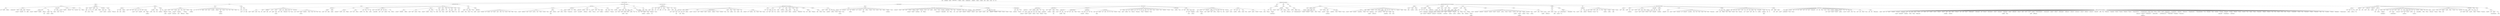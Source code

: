 strict digraph imagenet_breeds {
//node
"n00001740 entity -1family entity -2" [label="entity"]
"n00021939 non-living thing -1family non-living thing -2" [label="non-living thing"]
"n03051540 apparel, toiletries -1family apparel, toiletries -2" [label="apparel"]
"dummy32 garment -1" [label="garment"]
"n03419014 garment -1" [label="garment"]
"n04230808 skirt -1" [label="skirt"]
"n03534580 hoopskirt, crinoline 601" [label="hoopskirt"]
"n03770439 miniskirt, mini 655" [label="miniskirt"]
"n03866082 overskirt 689" [label="overskirt"]
"n04136333 sarong 775" [label="sarong"]
"n04489008 trouser, pant -1" [label="trouser"]
"n03594734 jean, blue jean, denim 608" [label="jean"]
"n04508163 undergarment, unmentionable -1" [label="undergarment"]
"n02892767 brassiere, bra, bandeau 459" [label="brassiere"]
"n03188531 diaper, nappy, napkin 529" [label="diaper"]
"n04197391 shirt -1" [label="shirt"]
"n03595614 jersey, T-shirt, tee shirt 610" [label="jersey"]
"n04370048 sweater, jumper -1" [label="sweater"]
"n02963159 cardigan 474" [label="cardigan"]
"n04021028 pullover, slipover -1" [label="pullover"]
"n04370456 sweatshirt 841" [label="sweatshirt"]
"n04371563 swimsuit, swimwear, bathing suit, swimming costume, bathing costume -1" [label="swimsuit"]
"n02837789 bikini, two-piece 445" [label="bikini"]
"n03710721 maillot, tank suit 639" [label="maillot"]
"n04371430 swimming trunks, bathing trunks 842" [label="swimming trunks"]
"n03236735 dress, frock -1" [label="dress"]
"n03450230 gown 578" [label="gown"]
"n03825080 nightwear, sleepwear, nightclothes -1" [label="nightwear"]
"n03877472 pajama, pyjama, pj's, jammies 697" [label="pajama"]
"n02730930 apron 411" [label="apron"]
"n04350905 suit, suit of clothes 834" [label="suit"]
"n03763968 military uniform 652" [label="military uniform"]
"n03057021 coat -1" [label="coat"]
"n03404251 fur coat 568" [label="fur coat"]
"n03630383 lab coat, laboratory coat 617" [label="lab coat"]
"n04049405 raincoat, waterproof -1" [label="raincoat"]
"n04479046 trench coat 869" [label="trench coat"]
"n02669723 academic gown, academic robe, judge's robe 400" [label="academic gown"]
"n04532106 vestment 887" [label="vestment"]
"n03980874 poncho 735" [label="poncho"]
"n03045698 cloak 501" [label="cloak"]
"n02667093 abaya 399" [label="abaya"]
"n03617480 kimono 614" [label="kimono"]
"n02671780 accessory, accoutrement, accouterment -1" [label="accessory"]
"dummy34 facial accessories -1" [label="facial accessories"]
"n03314378 face mask -1" [label="face mask"]
"n04229816 ski mask 796" [label="ski mask"]
"n03724870 mask 643" [label="mask"]
"n03424325 gasmask, respirator, gas helmet 570" [label="gasmask"]
"n04272054 spectacles, specs, eyeglasses, glasses -1" [label="spectacles"]
"n04356056 sunglasses, dark glasses, shades 837" [label="sunglasses"]
"dummy35 armor -1" [label="armor"]
"n02862048 body armor, body armour, suit of armor, suit of armour, coat of mail, cataphract -1" [label="body armor"]
"n02916936 bulletproof vest 465" [label="bulletproof vest"]
"n03000247 chain mail, ring mail, mail, chain armor, chain armour, ring armor, ring armour 490" [label="chain mail"]
"n03146219 cuirass 524" [label="cuirass"]
"n02895154 breastplate, aegis, egis 461" [label="breastplate"]
"n03816005 neckwear -1" [label="neckwear"]
"n03815615 necktie, tie -1" [label="necktie"]
"n02865351 bolo tie, bolo, bola tie, bola 451" [label="bolo tie"]
"n02883205 bow tie, bow-tie, bowtie 457" [label="bow tie"]
"n04591157 Windsor tie 906" [label="Windsor tie"]
"n04143897 scarf -1" [label="scarf"]
"n03325584 feather boa, boa 552" [label="feather boa"]
"n04325704 stole 824" [label="stole"]
"n03597469 jewelry, jewellery -1" [label="jewelry"]
"n03814906 necklace 679" [label="necklace"]
"n02834397 bib 443" [label="bib"]
"n02887209 brace -1" [label="brace"]
"n03814639 neck brace 678" [label="neck brace"]
"n03381126 footwear, legwear -1" [label="footwear"]
"n03623198 knee pad 615" [label="knee pad"]
"n04254777 sock 806" [label="sock"]
"n04323819 stocking -1" [label="stocking"]
"n03026506 Christmas stocking 496" [label="Christmas stocking"]
"n04434932 tights, leotards -1" [label="tights"]
"n03710637 maillot 638" [label="maillot"]
"n03047690 clog, geta, patten, sabot 502" [label="clog"]
"n04199027 shoe -1" [label="shoe"]
"n03680355 Loafer 630" [label="Loafer"]
"n04120489 running shoe 770" [label="running shoe"]
"n04133789 sandal 774" [label="sandal"]
"n02872752 boot -1" [label="boot"]
"n03124043 cowboy boot 514" [label="cowboy boot"]
"n03502509 headdress, headgear -1" [label="headdress"]
"n03513137 helmet -1" [label="helmet"]
"n03127747 crash helmet 518" [label="crash helmet"]
"n03379051 football helmet 560" [label="football helmet"]
"n03929855 pickelhaube 715" [label="pickelhaube"]
"n03497657 hat, chapeau, lid -1" [label="hat"]
"n02817516 bearskin, busby, shako 439" [label="bearskin"]
"n02869837 bonnet, poke bonnet 452" [label="bonnet"]
"n03124170 cowboy hat, ten-gallon hat 515" [label="cowboy hat"]
"n04259630 sombrero 808" [label="sombrero"]
"n02954340 cap -1" [label="cap"]
"n02807133 bathing cap, swimming cap 433" [label="bathing cap"]
"n03787032 mortarboard 667" [label="mortarboard"]
"n04209133 shower cap 793" [label="shower cap"]
"n03476083 hairpiece, false hair, postiche -1" [label="hairpiece"]
"n04584207 wig 903" [label="wig"]
"n03043958 clip -1" [label="clip"]
"n03476684 hair slide 584" [label="hair slide"]
"dummy39 dummy39 -1" [label="dummy39"]
"n04187061 sheath -1" [label="sheath"]
"n03527444 holster 597" [label="holster"]
"n04141327 scabbard 777" [label="scabbard"]
"dummy50 dummy50 -1" [label="dummy50"]
"n03485794 handkerchief, hankie, hanky, hankey 591" [label="handkerchief"]
"dummy51 dummy51 -1" [label="dummy51"]
"n03141823 crutch 523" [label="crutch"]
"dummy52 bag -1" [label="bag"]
"n02773037 bag -1" [label="bag"]
"n02769748 backpack, back pack, knapsack, packsack, rucksack, haversack 414" [label="backpack"]
"n03709823 mailbag, postbag 636" [label="mailbag"]
"n03958227 plastic bag 728" [label="plastic bag"]
"n04026417 purse 748" [label="purse"]
"dummy53 dummy53 -1" [label="dummy53"]
"n02910353 buckle 464" [label="buckle"]
"dummy57 dummy57 -1" [label="dummy57"]
"n04507155 umbrella 879" [label="umbrella"]
"n03490324 handwear, hand wear -1" [label="handwear"]
"n03441112 glove -1" [label="glove"]
"n03775071 mitten 658" [label="mitten"]
"n04447443 toiletry, toilet articles -1" [label="toiletry"]
"n03113152 cosmetic -1" [label="cosmetic"]
"n03714235 makeup, make-up, war paint -1" [label="makeup"]
"n03314780 face powder 551" [label="face powder"]
"n03676483 lipstick, lip rouge 629" [label="lipstick"]
"n03128519 cream, ointment, emollient -1" [label="cream"]
"n04357314 sunscreen, sunblock, sun blocker 838" [label="sunscreen"]
"n03690938 lotion 631" [label="lotion"]
"n03916031 perfume, essence 711" [label="perfume"]
"n03476991 hair spray 585" [label="hair spray"]
"n02785648 bandage, patch -1" [label="bandage"]
"n02680110 adhesive bandage -1" [label="adhesive bandage"]
"n02786058 Band Aid 419" [label="Band Aid"]
"n03100490 conveyance, transport -1family conveyance, transport -2" [label="conveyance"]
"n04576211 wheeled vehicle -1" [label="wheeled vehicle"]
"n03791235 motor vehicle, automotive vehicle -1" [label="motor vehicle"]
"n02958343 car, auto, automobile, machine, motorcar -1" [label="car"]
"n02701002 ambulance 407" [label="ambulance"]
"n02814533 beach wagon, station wagon, wagon, estate car, beach waggon, station waggon, waggon 436" [label="beach wagon"]
"n02930766 cab, hack, taxi, taxicab 468" [label="cab"]
"n03100240 convertible 511" [label="convertible"]
"n03594945 jeep, landrover 609" [label="jeep"]
"n03670208 limousine, limo 627" [label="limousine"]
"n03770679 minivan 656" [label="minivan"]
"n03777568 Model T 661" [label="Model T"]
"n04037443 racer, race car, racing car 751" [label="racer"]
"n04285008 sports car, sport car 817" [label="sports car"]
"n03444034 go-kart 573" [label="go-kart"]
"n03445924 golfcart, golf cart 575" [label="golfcart"]
"n03977966 police van, police wagon, paddy wagon, patrol wagon, wagon, black Maria 734" [label="police van"]
"n04490091 truck, motortruck -1" [label="truck"]
"n03345487 fire engine, fire truck 555" [label="fire engine"]
"n03417042 garbage truck, dustcart 569" [label="garbage truck"]
"n03930630 pickup, pickup truck 717" [label="pickup"]
"n04461696 tow truck, tow car, wrecker 864" [label="tow truck"]
"n04467665 trailer truck, tractor trailer, trucking rig, rig, articulated lorry, semi 867" [label="trailer truck"]
"n04465501 tractor 866" [label="tractor"]
"n04252225 snowplow, snowplough 803" [label="snowplow"]
"n03796401 moving van 675" [label="moving van"]
"n03384352 forklift 561" [label="forklift"]
"n03790512 motorcycle, bike -1" [label="motorcycle"]
"n03769722 minibike, motorbike -1" [label="minibike"]
"n03785016 moped 665" [label="moped"]
"n03791053 motor scooter, scooter 670" [label="motor scooter"]
"n02924116 bus, autobus, coach, charabanc, double-decker, jitney, motorbus, motorcoach, omnibus, passenger vehicle -1" [label="bus"]
"n03769881 minibus 654" [label="minibus"]
"n04146614 school bus 779" [label="school bus"]
"n04487081 trolleybus, trolley coach, trackless trolley 874" [label="trolleybus"]
"n04065272 recreational vehicle, RV, R.V. 757" [label="recreational vehicle"]
"n04464852 tracked vehicle -1" [label="tracked vehicle"]
"n03478589 half track 586" [label="half track"]
"n04252077 snowmobile 802" [label="snowmobile"]
"n04389033 tank, army tank, armored combat vehicle, armoured combat vehicle 847" [label="tank"]
"n02704792 amphibian, amphibious vehicle 408" [label="amphibian"]
"n04468005 train, railroad train -1" [label="train"]
"n03896233 passenger train -1" [label="passenger train"]
"n02917067 bullet train, bullet 466" [label="bullet train"]
"n03684823 locomotive, engine, locomotive engine, railway locomotive -1" [label="locomotive"]
"n03272562 electric locomotive 547" [label="electric locomotive"]
"n04310018 steam locomotive 820" [label="steam locomotive"]
"n04335435 streetcar, tram, tramcar, trolley, trolley car 829" [label="streetcar"]
"n02959942 car, railcar, railway car, railroad car -1" [label="car"]
"n03393912 freight car 565" [label="freight car"]
"n03895866 passenger car, coach, carriage 705" [label="passenger car"]
"n02970849 cart -1" [label="cart"]
"n03538406 horse cart, horse-cart 603" [label="horse cart"]
"n03599486 jinrikisha, ricksha, rickshaw 612" [label="jinrikisha"]
"n03868242 oxcart 690" [label="oxcart"]
"n03484083 handcart, pushcart, cart, go-cart -1" [label="handcart"]
"n02797295 barrow, garden cart, lawn cart, wheelbarrow 428" [label="barrow"]
"n04204347 shopping cart 791" [label="shopping cart"]
"dummy30 cycles -1" [label="cycles"]
"n02834778 bicycle, bike, wheel, cycle -1" [label="bicycle"]
"n02835271 bicycle-built-for-two, tandem bicycle, tandem 444" [label="bicycle-built-for-two"]
"n03792782 mountain bike, all-terrain bike, off-roader 671" [label="mountain bike"]
"n04482393 tricycle, trike, velocipede 870" [label="tricycle"]
"n04509417 unicycle, monocycle 880" [label="unicycle"]
"n03125870 craft -1" [label="craft"]
"n04264914 spacecraft, ballistic capsule, space vehicle -1" [label="spacecraft"]
"n04266014 space shuttle 812" [label="space shuttle"]
"n02686568 aircraft -1" [label="aircraft"]
"n04552348 warplane, military plane 895" [label="warplane"]
"n02691156 airplane, aeroplane, plane -1" [label="airplane"]
"n02690373 airliner 404" [label="airliner"]
"n02692877 airship, dirigible 405" [label="airship"]
"n02782093 balloon 417" [label="balloon"]
"n04530566 vessel, watercraft -1" [label="vessel"]
"n02858304 boat -1" [label="boat"]
"n03344393 fireboat 554" [label="fireboat"]
"n03447447 gondola 576" [label="gondola"]
"n04128499 sailboat, sailing boat -1" [label="sailboat"]
"n02981792 catamaran 484" [label="catamaran"]
"n04483307 trimaran 871" [label="trimaran"]
"n03662601 lifeboat 625" [label="lifeboat"]
"n04273569 speedboat 814" [label="speedboat"]
"n02951358 canoe 472" [label="canoe"]
"n04612504 yawl 914" [label="yawl"]
"n04194289 ship -1" [label="ship"]
"n03947888 pirate, pirate ship 724" [label="pirate"]
"n04606251 wreck 913" [label="wreck"]
"n02965300 cargo ship, cargo vessel -1" [label="cargo ship"]
"n03095699 container ship, containership, container vessel 510" [label="container ship"]
"n04552696 warship, war vessel, combat ship -1" [label="warship"]
"n02687172 aircraft carrier, carrier, flattop, attack aircraft carrier 403" [label="aircraft carrier"]
"n03896103 passenger ship -1" [label="passenger ship"]
"n03673027 liner, ocean liner 628" [label="liner"]
"n04147183 schooner 780" [label="schooner"]
"n04347754 submarine, pigboat, sub, U-boat 833" [label="submarine"]
"dummy54 sled, sledge, sleigh -1" [label="sled"]
"n04235291 sled, sledge, sleigh -1" [label="sled"]
"n02860847 bobsled, bobsleigh, bob 450" [label="bobsled"]
"n03218198 dogsled, dog sled, dog sleigh 537" [label="dogsled"]
"n03405265 furnishing -1" [label="furnishing"]
"n03405725 furniture, piece of furniture, article of furniture -1" [label="furniture"]
"n04379243 table -1" [label="table"]
"n03179701 desk 526" [label="desk"]
"n03982430 pool table, billiard table, snooker table 736" [label="pool table"]
"n03201208 dining table, board 532" [label="dining table"]
"n04549122 wall unit -1" [label="wall unit"]
"n03290653 entertainment center 548" [label="entertainment center"]
"n02870880 bookcase 453" [label="bookcase"]
"n04550184 wardrobe, closet, press 894" [label="wardrobe"]
"n02933112 cabinet -1" [label="cabinet"]
"n03018349 china cabinet, china closet 495" [label="china cabinet"]
"n03742115 medicine chest, medicine cabinet 648" [label="medicine chest"]
"n03337140 file, file cabinet, filing cabinet 553" [label="file"]
"n03015254 chest of drawers, chest, bureau, dresser -1" [label="chest of drawers"]
"n03016953 chiffonier, commode 493" [label="chiffonier"]
"n04161981 seat -1" [label="seat"]
"n04447861 toilet seat 861" [label="toilet seat"]
"n03001627 chair -1" [label="chair"]
"n02791124 barber chair 423" [label="barber chair"]
"n03376595 folding chair 559" [label="folding chair"]
"n04099969 rocking chair, rocker 765" [label="rocking chair"]
"n03002210 chair of state -1" [label="chair of state"]
"n04429376 throne 857" [label="throne"]
"n04256520 sofa, couch, lounge -1" [label="sofa"]
"n03100346 convertible, sofa bed -1" [label="convertible"]
"n04344873 studio couch, day bed 831" [label="studio couch"]
"n02828884 bench -1" [label="bench"]
"n03891251 park bench 703" [label="park bench"]
"n02821943 bedroom furniture -1" [label="bedroom furniture"]
"n02818832 bed -1" [label="bed"]
"n03388549 four-poster 564" [label="four-poster"]
"n02766320 baby bed, baby's bed -1" [label="baby bed"]
"n02804414 bassinet 431" [label="bassinet"]
"n03125729 cradle 516" [label="cradle"]
"n03131574 crib, cot 520" [label="crib"]
"n04151581 screen -1" [label="screen"]
"n03347037 fire screen, fireguard 556" [label="fire screen"]
"n03788365 mosquito net 669" [label="mosquito net"]
"n04589890 window screen 904" [label="window screen"]
"n04201297 shoji 789" [label="shoji"]
"n04590129 window shade 905" [label="window shade"]
"dummy79 dummy79 -1" [label="dummy79"]
"n03014705 chest 492" [label="chest"]
"n03221720 door -1" [label="door"]
"n04239074 sliding door 799" [label="sliding door"]
"dummy38 soft furnishings, accessories -1" [label="soft furnishings"]
"n03873064 padding, cushioning -1" [label="padding"]
"n03151500 cushion -1" [label="cushion"]
"n03938244 pillow 721" [label="pillow"]
"n03366823 floor cover, floor covering -1" [label="floor cover"]
"n04118021 rug, carpet, carpeting -1" [label="rug"]
"n03998194 prayer rug, prayer mat 741" [label="prayer rug"]
"n03727837 mat -1" [label="mat"]
"n03223299 doormat, welcome mat 539" [label="doormat"]
"n02820210 bedclothes, bed clothing, bedding -1" [label="bedclothes"]
"n04033995 quilt, comforter, comfort, puff 750" [label="quilt"]
"n03636649 lamp -1" [label="lamp"]
"n04380533 table lamp 846" [label="table lamp"]
"n03637318 lampshade, lamp shade 619" [label="lampshade"]
"n03932670 piece of cloth, piece of material -1" [label="piece of cloth"]
"n03207743 dishrag, dishcloth 533" [label="dishrag"]
"n04459362 towel -1" [label="towel"]
"n02808304 bath towel 434" [label="bath towel"]
"n03887697 paper towel 700" [label="paper towel"]
"dummy56 dummy56 -1" [label="dummy56"]
"n03151077 curtain, drape, drapery, mantle, pall -1" [label="curtain"]
"n04209239 shower curtain 794" [label="shower curtain"]
"n04418357 theater curtain, theatre curtain 854" [label="theater curtain"]
"n00021265 food, nutrient -1" [label="food"]
"n07570720 cooked food, prepared food -1" [label="cooked food"]
"n07622061 baked goods -1" [label="baked goods"]
"n07680932 bun, roll -1" [label="bun"]
"n07693725 bagel, beigel 931" [label="bagel"]
"n07681926 cracker -1" [label="cracker"]
"n07695742 pretzel 932" [label="pretzel"]
"n07683786 loaf of bread, loaf -1" [label="loaf of bread"]
"n07684084 French loaf 930" [label="French loaf"]
"n07557434 dish -1" [label="dish"]
"n07871810 meat loaf, meatloaf 962" [label="meat loaf"]
"n07873807 pizza, pizza pie 963" [label="pizza"]
"n07875152 potpie 964" [label="potpie"]
"n07880968 burrito 965" [label="burrito"]
"n07583197 soup -1" [label="soup"]
"n07584110 consomme 925" [label="consomme"]
"n07588947 stew -1" [label="stew"]
"n07590611 hot pot, hotpot 926" [label="hot pot"]
"n07710616 potato, white potato, Irish potato, murphy, spud, tater -1" [label="potato"]
"n07711569 mashed potato 935" [label="mashed potato"]
"n07695965 sandwich -1" [label="sandwich"]
"n07697537 hotdog, hot dog, red hot 934" [label="hotdog"]
"n07697100 hamburger, beefburger, burger -1" [label="hamburger"]
"n07697313 cheeseburger 933" [label="cheeseburger"]
"n07609840 dessert, sweet, afters -1" [label="dessert"]
"n07611358 frozen dessert -1" [label="frozen dessert"]
"n07614500 ice cream, icecream 928" [label="ice cream"]
"n07615774 ice lolly, lolly, lollipop, popsicle 929" [label="ice lolly"]
"n07612996 pudding, pud -1" [label="pudding"]
"n07613480 trifle 927" [label="trifle"]
"n07810907 condiment -1" [label="condiment"]
"n07829412 sauce -1" [label="sauce"]
"n07836838 chocolate sauce, chocolate syrup 960" [label="chocolate sauce"]
"n07838233 spaghetti sauce, pasta sauce -1" [label="spaghetti sauce"]
"n07831146 carbonara 959" [label="carbonara"]
"n07582609 dip -1" [label="dip"]
"n07583066 guacamole 924" [label="guacamole"]
"n07705711 produce, green goods, green groceries, garden truck -1" [label="produce"]
"n07707451 vegetable, veggie, veg -1" [label="vegetable"]
"n07718472 cucumber, cuke 943" [label="cucumber"]
"n07718747 artichoke, globe artichoke 944" [label="artichoke"]
"n07730033 cardoon 946" [label="cardoon"]
"n07734744 mushroom 947" [label="mushroom"]
"n07715561 squash -1" [label="squash"]
"n07717070 winter squash -1" [label="winter squash"]
"n07717410 acorn squash 941" [label="acorn squash"]
"n07717556 butternut squash 942" [label="butternut squash"]
"n07715721 summer squash -1" [label="summer squash"]
"n07716358 zucchini, courgette 939" [label="zucchini"]
"n07716906 spaghetti squash 940" [label="spaghetti squash"]
"n07720442 pepper -1" [label="pepper"]
"n07720615 sweet pepper -1" [label="sweet pepper"]
"n07720875 bell pepper 945" [label="bell pepper"]
"n07714990 broccoli 937" [label="broccoli"]
"n07715103 cauliflower 938" [label="cauliflower"]
"n07713895 cabbage, chou -1" [label="cabbage"]
"n07714571 head cabbage 936" [label="head cabbage"]
"n13134947 fruit -1" [label="fruit"]
"n12267677 acorn 988" [label="acorn"]
"n12620546 hip, rose hip, rosehip 989" [label="hip"]
"n13133613 ear, spike, capitulum 998" [label="ear"]
"n07753113 fig 952" [label="fig"]
"n07753275 pineapple, ananas 953" [label="pineapple"]
"n07753592 banana 954" [label="banana"]
"n07754684 jackfruit, jak, jack 955" [label="jackfruit"]
"n07760859 custard apple 956" [label="custard apple"]
"n07768694 pomegranate 957" [label="pomegranate"]
"n07739125 apple -1" [label="apple"]
"n07739506 eating apple, dessert apple -1" [label="eating apple"]
"n07742313 Granny Smith 948" [label="Granny Smith"]
"n07745940 strawberry 949" [label="strawberry"]
"n07747607 orange 950" [label="orange"]
"n07749582 lemon 951" [label="lemon"]
"n12768682 buckeye, horse chestnut, conker 990" [label="buckeye"]
"n11879895 rapeseed 984" [label="rapeseed"]
"n12144580 corn 987" [label="corn"]
"n07881800 beverage, drink, drinkable, potable -1" [label="beverage"]
"n07929519 coffee, java -1" [label="coffee"]
"n07920052 espresso 967" [label="espresso"]
"n07884567 alcohol, alcoholic drink, alcoholic beverage, intoxicant, inebriant -1" [label="alcohol"]
"n07891726 wine, vino -1" [label="wine"]
"n07892512 red wine 966" [label="red wine"]
"n07930554 punch -1" [label="punch"]
"n07930864 cup 968" [label="cup"]
"n07932039 eggnog 969" [label="eggnog"]
"dummy44 structure, place -1family structure, place -2" [label="structure"]
"n04341686 man-made structure, construction -1family man-made structure, construction -2" [label="man-made structure"]
"n02913152 building, edifice -1" [label="building"]
"n03953416 place of worship, house of prayer, house of God, house of worship -1" [label="place of worship"]
"n03028079 church, church building 497" [label="church"]
"n03788195 mosque 668" [label="mosque"]
"n04210390 shrine -1" [label="shrine"]
"n04346328 stupa, tope 832" [label="stupa"]
"n04417809 theater, theatre, house -1" [label="theater"]
"n03032252 cinema, movie theater, movie theatre, movie house, picture palace 498" [label="cinema"]
"n03859280 outbuilding -1" [label="outbuilding"]
"n04187547 shed -1" [label="shed"]
"n02727426 apiary, bee house 410" [label="apiary"]
"n02859443 boathouse 449" [label="boathouse"]
"n02793495 barn 425" [label="barn"]
"n03457902 greenhouse, nursery, glasshouse 580" [label="greenhouse"]
"n03316406 factory, mill, manufacturing plant, manufactory -1" [label="factory"]
"n03697007 lumbermill, sawmill 634" [label="lumbermill"]
"n03748162 mercantile establishment, retail store, sales outlet, outlet -1" [label="mercantile establishment"]
"n03461385 grocery store, grocery, food market, market 582" [label="grocery store"]
"n02776631 bakery, bakeshop, bakehouse 415" [label="bakery"]
"n02791270 barbershop 424" [label="barbershop"]
"n02871525 bookshop, bookstore, bookstall 454" [label="bookshop"]
"n02927161 butcher shop, meat market 467" [label="butcher shop"]
"n03089624 confectionery, confectionary, candy store 509" [label="confectionery"]
"n04200800 shoe shop, shoe-shop, shoe store 788" [label="shoe shop"]
"n04443257 tobacco shop, tobacconist shop, tobacconist 860" [label="tobacco shop"]
"n04462240 toyshop 865" [label="toyshop"]
"dummy45 dummy45 -1" [label="dummy45"]
"n03661043 library 624" [label="library"]
"dummy46 dummy46 -1" [label="dummy46"]
"n03956157 planetarium 727" [label="planetarium"]
"dummy47 dummy47 -1" [label="dummy47"]
"n04005630 prison, prison house 743" [label="prison"]
"dummy49 dummy49 -1" [label="dummy49"]
"n04081281 restaurant, eating house, eating place, eatery 762" [label="restaurant"]
"n04460130 tower -1" [label="tower"]
"n02814860 beacon, lighthouse, beacon light, pharos 437" [label="beacon"]
"n03259505 dwelling, home, domicile, abode, habitation, dwelling house -1" [label="dwelling"]
"n03042490 cliff dwelling 500" [label="cliff dwelling"]
"n04613696 yurt 915" [label="yurt"]
"n03776460 mobile home, manufactured home 660" [label="mobile home"]
"n02980441 castle 483" [label="castle"]
"n02843684 birdhouse 448" [label="birdhouse"]
"n03877845 palace 698" [label="palace"]
"n03781244 monastery 663" [label="monastery"]
"n03638321 landing, landing place -1" [label="landing"]
"n03216828 dock, dockage, docking facility 536" [label="dock"]
"n02735688 area -1" [label="area"]
"n03899768 patio, terrace 706" [label="patio"]
"n02825657 bell cote, bell cot 442" [label="bell cote"]
"n04105068 roof -1" [label="roof"]
"n03220513 dome 538" [label="dome"]
"n04417672 thatch, thatched roof 853" [label="thatch"]
"n04435653 tile roof 858" [label="tile roof"]
"n04523525 vault 884" [label="vault"]
"n04296562 stage 819" [label="stage"]
"n04388743 tank, storage tank -1" [label="tank"]
"n04078574 reservoir -1" [label="reservoir"]
"n04562935 water tower 900" [label="water tower"]
"n04091097 rig -1" [label="rig"]
"n03240683 drilling platform, offshore rig 540" [label="drilling platform"]
"dummy67 dummy67 -1" [label="dummy67"]
"n03388043 fountain 562" [label="fountain"]
"dummy72 dummy72 -1" [label="dummy72"]
"n04217882 signboard, sign -1" [label="signboard"]
"n04149813 scoreboard 781" [label="scoreboard"]
"n06794110 street sign 919" [label="street sign"]
"n06874185 traffic light, traffic signal, stoplight 920" [label="traffic light"]
"dummy73 dummy73 -1" [label="dummy73"]
"n02898711 bridge, span -1" [label="bridge"]
"n04311004 steel arch bridge 821" [label="steel arch bridge"]
"n04366367 suspension bridge 839" [label="suspension bridge"]
"n04532670 viaduct 888" [label="viaduct"]
"dummy74 dummy74 -1" [label="dummy74"]
"n03733281 maze, labyrinth 646" [label="maze"]
"dummy77 dummy77 -1" [label="dummy77"]
"n03743902 memorial, monument -1" [label="memorial"]
"n02892201 brass, memorial tablet, plaque 458" [label="brass"]
"n03743016 megalith, megalithic structure 649" [label="megalith"]
"n04486054 triumphal arch 873" [label="triumphal arch"]
"dummy78 dummy78 -1" [label="dummy78"]
"n03074380 column, pillar -1" [label="column"]
"n03837869 obelisk 682" [label="obelisk"]
"n04458633 totem pole 863" [label="totem pole"]
"n03903868 pedestal, plinth, footstall 708" [label="pedestal"]
"n02796623 barrier -1" [label="barrier"]
"n02788148 bannister, banister, balustrade, balusters, handrail 421" [label="bannister"]
"n02894605 breakwater, groin, groyne, mole, bulwark, seawall, jetty 460" [label="breakwater"]
"n03160309 dam, dike, dyke 525" [label="dam"]
"n03327234 fence, fencing -1" [label="fence"]
"n03000134 chainlink fence 489" [label="chainlink fence"]
"n03930313 picket fence, paling 716" [label="picket fence"]
"n04326547 stone wall 825" [label="stone wall"]
"n04046974 rail fence -1" [label="rail fence"]
"n04604644 worm fence, snake fence, snake-rail fence, Virginia fence 912" [label="worm fence"]
"n03427296 gate -1" [label="gate"]
"n04501370 turnstile 877" [label="turnstile"]
"n09287968 geological formation, formation -1" [label="geological formation"]
"n09433442 shore -1" [label="shore"]
"n09332890 lakeside, lakeshore 975" [label="lakeside"]
"n09428293 seashore, coast, seacoast, sea-coast 978" [label="seashore"]
"n09443453 spring, fountain, outflow, outpouring, natural spring -1" [label="spring"]
"n09288635 geyser 974" [label="geyser"]
"dummy68 dummy68 -1" [label="dummy68"]
"n09246464 cliff, drop, drop-off 972" [label="cliff"]
"n09214060 bar -1" [label="bar"]
"n09421951 sandbar, sand bar 977" [label="sandbar"]
"n09359803 mountain, mount -1" [label="mountain"]
"n09193705 alp 970" [label="alp"]
"n09472597 volcano 980" [label="volcano"]
"dummy69 dummy69 -1" [label="dummy69"]
"n09399592 promontory, headland, head, foreland 976" [label="promontory"]
"n09406793 reef -1" [label="reef"]
"n09256479 coral reef 973" [label="coral reef"]
"dummy71 dummy71 -1" [label="dummy71"]
"n09468604 valley, vale 979" [label="valley"]
"dummy63 paraphernalia -1family paraphernalia -2" [label="paraphernalia"]
"n02729837 appliance -1" [label="appliance"]
"n03251766 dryer, drier -1" [label="dryer"]
"n03483316 hand blower, blow dryer, blow drier, hair dryer, hair drier 589" [label="hand blower"]
"n03528263 home appliance, household appliance -1" [label="home appliance"]
"n03584829 iron, smoothing iron 606" [label="iron"]
"n04179913 sewing machine 786" [label="sewing machine"]
"n04517823 vacuum, vacuum cleaner 882" [label="vacuum"]
"n03320046 fan -1" [label="fan"]
"n03271574 electric fan, blower 545" [label="electric fan"]
"n04265275 space heater 811" [label="space heater"]
"n04330267 stove 827" [label="stove"]
"n03649909 lawn mower, mower 621" [label="lawn mower"]
"n03101156 cooker -1" [label="cooker"]
"n03133878 Crock Pot 521" [label="Crock Pot"]
"n03207941 dishwasher, dish washer, dishwashing machine 534" [label="dishwasher"]
"n04070727 refrigerator, icebox 760" [label="refrigerator"]
"n04554684 washer, automatic washer, washing machine 897" [label="washer"]
"n03761084 microwave, microwave oven 651" [label="microwave"]
"n04442312 toaster 859" [label="toaster"]
"n04542943 waffle iron 891" [label="waffle iron"]
"n03063338 coffee maker -1" [label="coffee maker"]
"n03297495 espresso maker 550" [label="espresso maker"]
"n04111531 rotisserie 766" [label="rotisserie"]
"n03294048 equipment -1" [label="equipment"]
"n03278248 electronic equipment -1" [label="electronic equipment"]
"n02979186 cassette player 482" [label="cassette player"]
"n02988304 CD player 485" [label="CD player"]
"n03777754 modem 662" [label="modem"]
"n03782006 monitor 664" [label="monitor"]
"n03857828 oscilloscope, scope, cathode-ray oscilloscope, CRO 688" [label="oscilloscope"]
"n04392985 tape player 848" [label="tape player"]
"n04401088 telephone, phone, telephone set -1" [label="telephone"]
"n03187595 dial telephone, dial phone 528" [label="dial telephone"]
"n03902125 pay-phone, pay-station 707" [label="pay-phone"]
"n02992529 cellular telephone, cellular phone, cellphone, cell, mobile phone 487" [label="cellular telephone"]
"n02757462 audio system, sound system -1" [label="audio system"]
"n03584254 iPod 605" [label="iPod"]
"n03691459 loudspeaker, speaker, speaker unit, loudspeaker system, speaker system 632" [label="loudspeaker"]
"n04404412 television, television system 851" [label="television"]
"n04041544 radio, wireless 754" [label="radio"]
"n03759954 microphone, mike 650" [label="microphone"]
"n03924679 photocopier 713" [label="photocopier"]
"n04009552 projector 745" [label="projector"]
"n03529860 home theater, home theatre 598" [label="home theater"]
"n03196324 digital computer -1" [label="digital computer"]
"n03180011 desktop computer 527" [label="desktop computer"]
"n03485407 hand-held computer, hand-held microcomputer 590" [label="hand-held computer"]
"n03642806 laptop, laptop computer 620" [label="laptop"]
"n03832673 notebook, notebook computer 681" [label="notebook"]
"n04004767 printer 742" [label="printer"]
"n03211117 display, video display -1" [label="display"]
"n04152593 screen, CRT screen 782" [label="screen"]
"n03085013 computer keyboard, keypad 508" [label="computer keyboard"]
"n03602883 joystick 613" [label="joystick"]
"n03793489 mouse, computer mouse 673" [label="mouse"]
"n04074963 remote control, remote 761" [label="remote control"]
"n04285146 sports equipment -1" [label="sports equipment"]
"n04571292 weight, free weight, exercising weight -1" [label="weight"]
"n02790996 barbell 422" [label="barbell"]
"n03255030 dumbbell 543" [label="dumbbell"]
"n03472232 gymnastic apparatus, exerciser -1" [label="gymnastic apparatus"]
"n02777292 balance beam, beam 416" [label="balance beam"]
"n03535780 horizontal bar, high bar 602" [label="horizontal bar"]
"n03888605 parallel bars, bars 702" [label="parallel bars"]
"n02778669 ball -1" [label="ball"]
"n02799071 baseball 429" [label="baseball"]
"n02802426 basketball 430" [label="basketball"]
"n03134739 croquet ball 522" [label="croquet ball"]
"n03445777 golf ball 574" [label="golf ball"]
"n03942813 ping-pong ball 722" [label="ping-pong ball"]
"n04023962 punching bag, punch bag, punching ball, punchball 747" [label="punching bag"]
"n04118538 rugby ball 768" [label="rugby ball"]
"n04254680 soccer ball 805" [label="soccer ball"]
"n04409515 tennis ball 852" [label="tennis ball"]
"n04540053 volleyball 890" [label="volleyball"]
"n04039381 racket, racquet 752" [label="racket"]
"n04228054 ski 795" [label="ski"]
"n04251144 snorkel 801" [label="snorkel"]
"n03926148 photographic equipment -1" [label="photographic equipment"]
"n02942699 camera, photographic camera -1" [label="camera"]
"n03976467 Polaroid camera, Polaroid Land camera 732" [label="Polaroid camera"]
"n04069434 reflex camera 759" [label="reflex camera"]
"n04485082 tripod 872" [label="tripod"]
"n03657121 lens cap, lens cover 622" [label="lens cap"]
"n03574816 instrument -1family instrument -2" [label="instrument"]
"n03733925 measuring instrument, measuring system, measuring device -1" [label="measuring instrument"]
"n03735637 measuring stick, measure, measuring rod -1" [label="measuring stick"]
"n04118776 rule, ruler 769" [label="rule"]
"n03753077 meter -1" [label="meter"]
"n03841143 odometer, hodometer, mileometer, milometer 685" [label="odometer"]
"n04437953 timepiece, timekeeper, horologe -1" [label="timepiece"]
"n04355338 sundial 835" [label="sundial"]
"n04438304 timer -1" [label="timer"]
"n03891332 parking meter 704" [label="parking meter"]
"n04328186 stopwatch, stop watch 826" [label="stopwatch"]
"n03046257 clock -1" [label="clock"]
"n02708093 analog clock 409" [label="analog clock"]
"n03196217 digital clock 530" [label="digital clock"]
"n04548280 wall clock 892" [label="wall clock"]
"n04555897 watch, ticker -1" [label="watch"]
"n03197337 digital watch 531" [label="digital watch"]
"n04134632 sandglass -1" [label="sandglass"]
"n03544143 hourglass 604" [label="hourglass"]
"n02794156 barometer 426" [label="barometer"]
"n04141975 scale, weighing machine 778" [label="scale"]
"n03080497 compass -1" [label="compass"]
"n03706229 magnetic compass 635" [label="magnetic compass"]
"n04147495 scientific instrument -1" [label="scientific instrument"]
"n02666196 abacus 398" [label="abacus"]
"n04403638 telescope, scope -1" [label="telescope"]
"n04044716 radio telescope, radio reflector 755" [label="radio telescope"]
"n03760671 microscope -1" [label="microscope"]
"n03484931 hand glass, simple microscope, magnifying glass -1" [label="hand glass"]
"n03692522 loupe, jeweler's loupe 633" [label="loupe"]
"n02841315 binoculars, field glasses, opera glasses 447" [label="binoculars"]
"n03800933 musical instrument, instrument -1" [label="musical instrument"]
"n03614532 keyboard instrument -1" [label="keyboard instrument"]
"n02672831 accordion, piano accordion, squeeze box 401" [label="accordion"]
"n03854065 organ, pipe organ 687" [label="organ"]
"n03928116 piano, pianoforte, forte-piano -1" [label="piano"]
"n03452741 grand piano, grand 579" [label="grand piano"]
"n04515003 upright, upright piano 881" [label="upright"]
"n03915437 percussion instrument, percussive instrument -1" [label="percussion instrument"]
"n03017168 chime, bell, gong 494" [label="chime"]
"n03249569 drum, membranophone, tympan 541" [label="drum"]
"n03447721 gong, tam-tam 577" [label="gong"]
"n03720891 maraca 641" [label="maraca"]
"n03721384 marimba, xylophone 642" [label="marimba"]
"n04311174 steel drum 822" [label="steel drum"]
"n04338517 stringed instrument -1" [label="stringed instrument"]
"n02787622 banjo 420" [label="banjo"]
"n03467517 guitar -1" [label="guitar"]
"n02676566 acoustic guitar 402" [label="acoustic guitar"]
"n03272010 electric guitar 546" [label="electric guitar"]
"n03495258 harp 594" [label="harp"]
"n02992211 cello, violoncello 486" [label="cello"]
"n04536866 violin, fiddle 889" [label="violin"]
"n04586932 wind instrument, wind -1" [label="wind instrument"]
"n03840681 ocarina, sweet potato 684" [label="ocarina"]
"n03945615 pipe -1" [label="pipe"]
"n03884397 panpipe, pandean pipe, syrinx 699" [label="panpipe"]
"n03494278 harmonica, mouth organ, harp, mouth harp 593" [label="harmonica"]
"n03372029 flute, transverse flute 558" [label="flute"]
"n02804610 bassoon 432" [label="bassoon"]
"n03838899 oboe, hautboy, hautbois 683" [label="oboe"]
"n04141076 sax, saxophone 776" [label="sax"]
"n03110669 cornet, horn, trumpet, trump 513" [label="cornet"]
"n03394916 French horn, horn 566" [label="French horn"]
"n04487394 trombone 875" [label="trombone"]
"n04451818 tool -1" [label="tool"]
"n03967562 plow, plough 730" [label="plow"]
"n03876231 paintbrush 696" [label="paintbrush"]
"n03906997 pen -1" [label="pen"]
"n02783161 ballpoint, ballpoint pen, ballpen, Biro 418" [label="ballpoint"]
"n03388183 fountain pen 563" [label="fountain pen"]
"n04033901 quill, quill pen 749" [label="quill"]
"n03294833 eraser -1" [label="eraser"]
"n04116512 rubber eraser, rubber, pencil eraser 767" [label="rubber eraser"]
"n04185071 sharpener -1" [label="sharpener"]
"n03908714 pencil sharpener 710" [label="pencil sharpener"]
"n04153751 screw 783" [label="screw"]
"n03804744 nail 677" [label="nail"]
"n03940256 pin -1" [label="pin"]
"n04127249 safety pin 772" [label="safety pin"]
"n03682487 lock -1" [label="lock"]
"n03075370 combination lock 507" [label="combination lock"]
"n03874599 padlock 695" [label="padlock"]
"n04067472 reel 758" [label="reel"]
"n03666591 lighter, light, igniter, ignitor 626" [label="lighter"]
"n04456115 torch 862" [label="torch"]
"n03481172 hammer 587" [label="hammer"]
"n03970156 plunger, plumber's helper 731" [label="plunger"]
"n04154565 screwdriver 784" [label="screwdriver"]
"n04208210 shovel 792" [label="shovel"]
"n02966687 carpenter's kit, tool kit 477" [label="carpenter's kit"]
"n03995372 power drill 740" [label="power drill"]
"n03000684 chain saw, chainsaw 491" [label="chain saw"]
"n03739693 medical instrument -1" [label="medical instrument"]
"n04317175 stethoscope 823" [label="stethoscope"]
"n04376876 syringe 845" [label="syringe"]
"n04565375 weapon, arm, weapon system -1" [label="weapon"]
"n02879718 bow 456" [label="bow"]
"n03773504 missile 657" [label="missile"]
"n04008634 projectile, missile 744" [label="projectile"]
"n02950826 cannon 471" [label="cannon"]
"n03343853 firearm, piece, small-arm -1" [label="firearm"]
"n04090263 rifle 764" [label="rifle"]
"n03948459 pistol, handgun, side arm, shooting iron -1" [label="pistol"]
"n04086273 revolver, six-gun, six-shooter 763" [label="revolver"]
"n02760429 automatic firearm, automatic gun, automatic weapon -1" [label="automatic firearm"]
"n02749479 assault rifle, assault gun 413" [label="assault rifle"]
"n03621049 kitchen utensil -1" [label="kitchen utensil"]
"n03848348 opener -1" [label="opener"]
"n02951585 can opener, tin opener 473" [label="can opener"]
"n02877962 bottle opener -1" [label="bottle opener"]
"n03109150 corkscrew, bottle screw 512" [label="corkscrew"]
"n03961711 plate rack 729" [label="plate rack"]
"n04476259 tray 868" [label="tray"]
"n03062245 cocktail shaker 503" [label="cocktail shaker"]
"n04131690 saltshaker, salt shaker 773" [label="saltshaker"]
"n03990474 pot -1" [label="pot"]
"n02939185 caldron, cauldron 469" [label="caldron"]
"n03063689 coffeepot 505" [label="coffeepot"]
"n04398044 teapot 849" [label="teapot"]
"n03259280 Dutch oven 544" [label="Dutch oven"]
"n03880531 pan, cooking pan -1" [label="pan"]
"n03400231 frying pan, frypan, skillet 567" [label="frying pan"]
"n04596742 wok 909" [label="wok"]
"n04270147 spatula 813" [label="spatula"]
"n03633091 ladle 618" [label="ladle"]
"n03623556 knife -1" [label="knife"]
"n03041632 cleaver, meat cleaver, chopper 499" [label="cleaver"]
"n03733805 measuring cup 647" [label="measuring cup"]
"n04381994 tableware -1" [label="tableware"]
"n02880940 bowl -1" [label="bowl"]
"n03775546 mixing bowl 659" [label="mixing bowl"]
"n04263257 soup bowl 809" [label="soup bowl"]
"n07579787 plate 923" [label="plate"]
"n04284002 spoon -1" [label="spoon"]
"n04597913 wooden spoon 910" [label="wooden spoon"]
"n03797390 mug -1" [label="mug"]
"n03063599 coffee mug 504" [label="coffee mug"]
"n03438257 glass, drinking glass -1" [label="glass"]
"n02823750 beer glass 441" [label="beer glass"]
"n03443371 goblet 572" [label="goblet"]
"n02876657 bottle -1" [label="bottle"]
"n02823428 beer bottle 440" [label="beer bottle"]
"n03983396 pop bottle, soda bottle 737" [label="pop bottle"]
"n04557648 water bottle 898" [label="water bottle"]
"n04591713 wine bottle 907" [label="wine bottle"]
"n03603722 jug -1" [label="jug"]
"n04560804 water jug 899" [label="water jug"]
"n04579145 whiskey jug 901" [label="whiskey jug"]
"n00004258 living thing, animate thing -1family living thing, animate thing -2" [label="living thing"]
"n00015388 animal, animate being, beast, brute, creature, fauna -1family animal, animate being, beast, brute, creature, fauna -2" [label="animal"]
"n01767661 arthropod -1" [label="arthropod"]
"n01768244 trilobite 69" [label="trilobite"]
"n01784675 centipede 79" [label="centipede"]
"n01769347 arachnid, arachnoid -1" [label="arachnid"]
"n01770081 harvestman, daddy longlegs, Phalangium opilio 70" [label="harvestman"]
"n01770393 scorpion 71" [label="scorpion"]
"n01776192 acarine -1" [label="acarine"]
"n01776313 tick 78" [label="tick"]
"n01772222 spider -1" [label="spider"]
"n01773157 black and gold garden spider, Argiope aurantia 72" [label="black and gold garden spider"]
"n01773549 barn spider, Araneus cavaticus 73" [label="barn spider"]
"n01773797 garden spider, Aranea diademata 74" [label="garden spider"]
"n01774384 black widow, Latrodectus mactans 75" [label="black widow"]
"n01774750 tarantula 76" [label="tarantula"]
"n01775062 wolf spider, hunting spider 77" [label="wolf spider"]
"n01974773 crustacean -1" [label="crustacean"]
"n01985128 crayfish, crawfish, crawdad, crawdaddy 124" [label="crayfish"]
"n01986214 hermit crab 125" [label="hermit crab"]
"n01982650 lobster -1" [label="lobster"]
"n01984695 spiny lobster, langouste, rock lobster, crawfish, crayfish, sea crawfish 123" [label="spiny lobster"]
"n01983048 true lobster -1" [label="true lobster"]
"n01983481 American lobster, Northern lobster, Maine lobster, Homarus americanus 122" [label="American lobster"]
"n01976957 crab -1" [label="crab"]
"n01978287 Dungeness crab, Cancer magister 118" [label="Dungeness crab"]
"n01978455 rock crab, Cancer irroratus 119" [label="rock crab"]
"n01980166 fiddler crab 120" [label="fiddler crab"]
"n01981276 king crab, Alaska crab, Alaskan king crab, Alaska king crab, Paralithodes camtschatica 121" [label="king crab"]
"n01990800 isopod 126" [label="isopod"]
"n02159955 insect -1" [label="insect"]
"n02164464 beetle -1" [label="beetle"]
"n02165105 tiger beetle 300" [label="tiger beetle"]
"n02165456 ladybug, ladybeetle, lady beetle, ladybird, ladybird beetle 301" [label="ladybug"]
"n02167151 ground beetle, carabid beetle 302" [label="ground beetle"]
"n02168699 long-horned beetle, longicorn, longicorn beetle 303" [label="long-horned beetle"]
"n02169497 leaf beetle, chrysomelid 304" [label="leaf beetle"]
"n02177972 weevil 307" [label="weevil"]
"n02171869 scarabaeid beetle, scarabaeid, scarabaean -1" [label="scarabaeid beetle"]
"n02172182 dung beetle 305" [label="dung beetle"]
"n02174001 rhinoceros beetle 306" [label="rhinoceros beetle"]
"n02256656 cicada, cicala 316" [label="cicada"]
"n02259212 leafhopper 317" [label="leafhopper"]
"n02226429 grasshopper, hopper 311" [label="grasshopper"]
"n02229544 cricket 312" [label="cricket"]
"n02274259 butterfly -1" [label="butterfly"]
"n02277742 ringlet, ringlet butterfly 322" [label="ringlet"]
"n02281406 sulphur butterfly, sulfur butterfly 325" [label="sulphur butterfly"]
"n02281787 lycaenid, lycaenid butterfly 326" [label="lycaenid"]
"n02280458 pierid, pierid butterfly -1" [label="pierid"]
"n02280649 cabbage butterfly 324" [label="cabbage butterfly"]
"n02274822 nymphalid, nymphalid butterfly, brush-footed butterfly, four-footed butterfly -1" [label="nymphalid"]
"n02276258 admiral 321" [label="admiral"]
"n02279637 danaid, danaid butterfly -1" [label="danaid"]
"n02279972 monarch, monarch butterfly, milkweed butterfly, Danaus plexippus 323" [label="monarch"]
"n02233338 cockroach, roach 314" [label="cockroach"]
"n02236044 mantis, mantid 315" [label="mantis"]
"n02206856 bee 309" [label="bee"]
"n02219486 ant, emmet, pismire 310" [label="ant"]
"n02264363 lacewing, lacewing fly 318" [label="lacewing"]
"n02190166 fly 308" [label="fly"]
"n02231487 walking stick, walkingstick, stick insect 313" [label="walking stick"]
"n02268443 dragonfly, darning needle, devil's darning needle, sewing needle, snake feeder, snake doctor, mosquito hawk, skeeter hawk 319" [label="dragonfly"]
"n02268853 damselfly 320" [label="damselfly"]
"n02316707 echinoderm -1" [label="echinoderm"]
"dummy11 dummy11 -1" [label="dummy11"]
"n02317335 starfish, sea star 327" [label="starfish"]
"dummy12 dummy12 -1" [label="dummy12"]
"n02321529 sea cucumber, holothurian 329" [label="sea cucumber"]
"dummy13 dummy13 -1" [label="dummy13"]
"n02319095 sea urchin 328" [label="sea urchin"]
"n01940736 mollusk, mollusc, shellfish -1" [label="mollusk"]
"n01955084 chiton, coat-of-mail shell, sea cradle, polyplacophore 116" [label="chiton"]
"n01942177 gastropod, univalve -1" [label="gastropod"]
"n01943899 conch 112" [label="conch"]
"n01944390 snail 113" [label="snail"]
"n01945685 slug 114" [label="slug"]
"n01950731 sea slug, nudibranch 115" [label="sea slug"]
"n01968315 cephalopod, cephalopod mollusk -1" [label="cephalopod"]
"n01968897 chambered nautilus, pearly nautilus, nautilus 117" [label="chambered nautilus"]
"n01909422 coelenterate, cnidarian -1" [label="coelenterate"]
"n01914163 anthozoan, actinozoan -1" [label="anthozoan"]
"n01914609 sea anemone, anemone 108" [label="sea anemone"]
"n01915811 coral -1" [label="coral"]
"n01917289 brain coral 109" [label="brain coral"]
"dummy10 dummy10 -1" [label="dummy10"]
"n01910747 jellyfish 107" [label="jellyfish"]
"n01922303 worm -1" [label="worm"]
"dummy14 dummy14 -1" [label="dummy14"]
"n01924916 flatworm, platyhelminth 110" [label="flatworm"]
"dummy15 dummy15 -1" [label="dummy15"]
"n01930112 nematode, nematode worm, roundworm 111" [label="nematode"]
"n01861778 mammal, mammalian -1family mammal, mammalian -2" [label="mammal"]
"n01871875 monotreme, egg-laying mammal -1" [label="monotreme"]
"n01872401 echidna, spiny anteater, anteater 102" [label="echidna"]
"n01873310 platypus, duckbill, duckbilled platypus, duck-billed platypus, Ornithorhynchus anatinus 103" [label="platypus"]
"n02453611 edentate -1" [label="edentate"]
"n02454379 armadillo 363" [label="armadillo"]
"n02456962 sloth, tree sloth -1" [label="sloth"]
"n02457408 three-toed sloth, ai, Bradypus tridactylus 364" [label="three-toed sloth"]
"n02329401 rodent, gnawer -1" [label="rodent"]
"n02342885 hamster 333" [label="hamster"]
"n02346627 porcupine, hedgehog 334" [label="porcupine"]
"n02361337 marmot 336" [label="marmot"]
"n02363005 beaver 337" [label="beaver"]
"n02355227 squirrel -1" [label="squirrel"]
"n02356798 fox squirrel, eastern fox squirrel, Sciurus niger 335" [label="fox squirrel"]
"n02364673 guinea pig, Cavia cobaya 338" [label="guinea pig"]
"n02062017 aquatic mammal -1" [label="aquatic mammal"]
"n02073250 sea cow, sirenian mammal, sirenian -1" [label="sea cow"]
"n02074367 dugong, Dugong dugon 149" [label="dugong"]
"n02062744 whale -1" [label="whale"]
"n02066245 grey whale, gray whale, devilfish, Eschrichtius gibbosus, Eschrichtius robustus 147" [label="grey whale"]
"n02071294 killer whale, killer, orca, grampus, sea wolf, Orcinus orca 148" [label="killer whale"]
"n02076196 seal -1" [label="seal"]
"n02077923 sea lion 150" [label="sea lion"]
"n02503127 proboscidean, proboscidian -1" [label="proboscidean"]
"n02503517 elephant -1" [label="elephant"]
"n02504013 Indian elephant, Elephas maximus 385" [label="Indian elephant"]
"n02504458 African elephant, Loxodonta africana 386" [label="African elephant"]
"n02469914 primate -1" [label="primate"]
"n02496913 lemur -1" [label="lemur"]
"n02497673 Madagascar cat, ring-tailed lemur, Lemur catta 383" [label="Madagascar cat"]
"n02500267 indri, indris, Indri indri, Indri brevicaudatus 384" [label="indri"]
"n02484322 monkey -1" [label="monkey"]
"n02490219 marmoset 377" [label="marmoset"]
"n02492035 capuchin, ringtail, Cebus capucinus 378" [label="capuchin"]
"n02492660 howler monkey, howler 379" [label="howler monkey"]
"n02493509 titi, titi monkey 380" [label="titi"]
"n02493793 spider monkey, Ateles geoffroyi 381" [label="spider monkey"]
"n02494079 squirrel monkey, Saimiri sciureus 382" [label="squirrel monkey"]
"n02484975 guenon, guenon monkey 370" [label="guenon"]
"n02486261 patas, hussar monkey, Erythrocebus patas 371" [label="patas"]
"n02486410 baboon 372" [label="baboon"]
"n02487347 macaque 373" [label="macaque"]
"n02488291 langur 374" [label="langur"]
"n02488702 colobus, colobus monkey 375" [label="colobus"]
"n02489166 proboscis monkey, Nasalis larvatus 376" [label="proboscis monkey"]
"n02470325 ape -1" [label="ape"]
"n02480495 orangutan, orang, orangutang, Pongo pygmaeus 365" [label="orangutan"]
"n02480855 gorilla, Gorilla gorilla 366" [label="gorilla"]
"n02481823 chimpanzee, chimp, Pan troglodytes 367" [label="chimpanzee"]
"n02483362 gibbon, Hylobates lar 368" [label="gibbon"]
"n02483708 siamang, Hylobates syndactylus, Symphalangus syndactylus 369" [label="siamang"]
"n02323449 lagomorph, gnawing mammal -1" [label="lagomorph"]
"n02326432 hare 331" [label="hare"]
"n02324045 rabbit, coney, cony -1" [label="rabbit"]
"n02325366 wood rabbit, cottontail, cottontail rabbit 330" [label="wood rabbit"]
"n02328150 Angora, Angora rabbit 332" [label="Angora"]
"n02370806 ungulate, hoofed mammal -1" [label="ungulate"]
"n02398521 hippopotamus, hippo, river horse, Hippopotamus amphibius 344" [label="hippopotamus"]
"n02437616 llama 355" [label="llama"]
"n02437136 camel -1" [label="camel"]
"n02437312 Arabian camel, dromedary, Camelus dromedarius 354" [label="Arabian camel"]
"n02395406 hog, pig, grunter, squealer, Sus scrofa 341" [label="hog"]
"n02396427 wild boar, boar, Sus scrofa 342" [label="wild boar"]
"n02397096 warthog 343" [label="warthog"]
"n02391049 zebra 340" [label="zebra"]
"n02374451 horse, Equus caballus -1" [label="horse"]
"n02389026 sorrel 339" [label="sorrel"]
"n02410509 bison 347" [label="bison"]
"n02419796 antelope -1" [label="antelope"]
"n02422106 hartebeest 351" [label="hartebeest"]
"n02422699 impala, Aepyceros melampus 352" [label="impala"]
"n02423022 gazelle 353" [label="gazelle"]
"n02411705 sheep -1" [label="sheep"]
"n02412080 ram, tup 348" [label="ram"]
"n02407959 Old World buffalo, buffalo -1" [label="Old World buffalo"]
"n02408429 water buffalo, water ox, Asiatic buffalo, Bubalus bubalis 346" [label="water buffalo"]
"n02414578 wild sheep -1" [label="wild sheep"]
"n02415435 mountain sheep -1" [label="mountain sheep"]
"n02415577 bighorn, bighorn sheep, cimarron, Rocky Mountain bighorn, Rocky Mountain sheep, Ovis canadensis 349" [label="bighorn"]
"n02416519 goat, caprine animal -1" [label="goat"]
"n02417914 ibex, Capra ibex 350" [label="ibex"]
"n02402425 cattle, cows, kine, oxen, Bos taurus -1" [label="cattle"]
"n02403003 ox 345" [label="ox"]
"n02075296 carnivore -1family carnivore -2" [label="carnivore"]
"n02131653 bear -1" [label="bear"]
"n02132136 brown bear, bruin, Ursus arctos 294" [label="brown bear"]
"n02133161 American black bear, black bear, Ursus americanus, Euarctos americanus 295" [label="American black bear"]
"n02134084 ice bear, polar bear, Ursus Maritimus, Thalarctos maritimus 296" [label="ice bear"]
"n02134418 sloth bear, Melursus ursinus, Ursus ursinus 297" [label="sloth bear"]
"n02128385 leopard, Panthera pardus 288" [label="leopard"]
"n02128757 snow leopard, ounce, Panthera uncia 289" [label="snow leopard"]
"n02128925 jaguar, panther, Panthera onca, Felis onca 290" [label="jaguar"]
"n02129165 lion, king of beasts, Panthera leo 291" [label="lion"]
"n02129604 tiger, Panthera tigris 292" [label="tiger"]
"n02130308 cheetah, chetah, Acinonyx jubatus 293" [label="cheetah"]
"n02441942 weasel 356" [label="weasel"]
"n02442845 mink 357" [label="mink"]
"n02443114 polecat, fitch, foulmart, foumart, Mustela putorius 358" [label="polecat"]
"n02443484 black-footed ferret, ferret, Mustela nigripes 359" [label="black-footed ferret"]
"n02444819 otter 360" [label="otter"]
"n02445715 skunk, polecat, wood pussy 361" [label="skunk"]
"n02447366 badger 362" [label="badger"]
"n02137549 mongoose 298" [label="mongoose"]
"n02138441 meerkat, mierkat 299" [label="meerkat"]
"n02509815 lesser panda, red panda, panda, bear cat, cat bear, Ailurus fulgens 387" [label="lesser panda"]
"n02510455 giant panda, panda, panda bear, coon bear, Ailuropoda melanoleuca 388" [label="giant panda"]
"n02121808 domestic cat, house cat, Felis domesticus, Felis catus -1" [label="domestic cat"]
"n02123045 tabby, tabby cat 281" [label="tabby"]
"n02123159 tiger cat 282" [label="tiger cat"]
"n02123394 Persian cat 283" [label="Persian cat"]
"n02123597 Siamese cat, Siamese 284" [label="Siamese cat"]
"n02124075 Egyptian cat 285" [label="Egyptian cat"]
"n02125311 cougar, puma, catamount, mountain lion, painter, panther, Felis concolor 286" [label="cougar"]
"n02127052 lynx, catamount 287" [label="lynx"]
"n02117135 hyena, hyaena 276" [label="hyena"]
"n02114100 wolf -1" [label="wolf"]
"n02114367 timber wolf, grey wolf, gray wolf, Canis lupus 269" [label="timber wolf"]
"n02114548 white wolf, Arctic wolf, Canis lupus tundrarum 270" [label="white wolf"]
"n02114712 red wolf, maned wolf, Canis rufus, Canis niger 271" [label="red wolf"]
"n02114855 coyote, prairie wolf, brush wolf, Canis latrans 272" [label="coyote"]
"n02118333 fox -1" [label="fox"]
"n02119022 red fox, Vulpes vulpes 277" [label="red fox"]
"n02119789 kit fox, Vulpes macrotis 278" [label="kit fox"]
"n02120079 Arctic fox, white fox, Alopex lagopus 279" [label="Arctic fox"]
"n02120505 grey fox, gray fox, Urocyon cinereoargenteus 280" [label="grey fox"]
"n02084071 dog, domestic dog, Canis familiaris -1family dog, domestic dog, Canis familiaris -2" [label="dog"]
"n02110341 dalmatian, coach dog, carriage dog 251" [label="dalmatian"]
"n02110806 basenji 253" [label="basenji"]
"n02110958 pug, pug-dog 254" [label="pug"]
"n02111129 Leonberg 255" [label="Leonberg"]
"n02111277 Newfoundland, Newfoundland dog 256" [label="Newfoundland"]
"n02111500 Great Pyrenees 257" [label="Great Pyrenees"]
"n02113978 Mexican hairless 268" [label="Mexican hairless"]
"n02113335 poodle, poodle dog -1" [label="poodle"]
"n02113624 toy poodle 265" [label="toy poodle"]
"n02113712 miniature poodle 266" [label="miniature poodle"]
"n02113799 standard poodle 267" [label="standard poodle"]
"n02112826 corgi, Welsh corgi -1" [label="corgi"]
"n02113023 Pembroke, Pembroke Welsh corgi 263" [label="Pembroke"]
"n02113186 Cardigan, Cardigan Welsh corgi 264" [label="Cardigan"]
"n02112497 griffon, Brussels griffon, Belgian griffon -1" [label="griffon"]
"n02112706 Brabancon griffon 262" [label="Brabancon griffon"]
"n02111889 Samoyed, Samoyede 258" [label="Samoyed"]
"n02112018 Pomeranian 259" [label="Pomeranian"]
"n02112137 chow, chow chow 260" [label="chow"]
"n02112350 keeshond 261" [label="keeshond"]
"n02108089 boxer 242" [label="boxer"]
"n02108422 bull mastiff 243" [label="bull mastiff"]
"n02109047 Great Dane 246" [label="Great Dane"]
"n02109525 Saint Bernard, St Bernard 247" [label="Saint Bernard"]
"n02109961 Eskimo dog, husky 248" [label="Eskimo dog"]
"n02108672 bulldog, English bulldog -1" [label="bulldog"]
"n02108915 French bulldog 245" [label="French bulldog"]
"n02108254 mastiff -1" [label="mastiff"]
"n02108551 Tibetan mastiff 244" [label="Tibetan mastiff"]
"n02110063 malamute, malemute, Alaskan malamute 249" [label="malamute"]
"n02110185 Siberian husky 250" [label="Siberian husky"]
"n02105251 briard 226" [label="briard"]
"n02105412 kelpie 227" [label="kelpie"]
"n02105505 komondor 228" [label="komondor"]
"n02105641 Old English sheepdog, bobtail 229" [label="Old English sheepdog"]
"n02105855 Shetland sheepdog, Shetland sheep dog, Shetland 230" [label="Shetland sheepdog"]
"n02106030 collie 231" [label="collie"]
"n02106166 Border collie 232" [label="Border collie"]
"n02106382 Bouvier des Flandres, Bouviers des Flandres 233" [label="Bouvier des Flandres"]
"n02106550 Rottweiler 234" [label="Rottweiler"]
"n02106662 German shepherd, German shepherd dog, German police dog, alsatian 235" [label="German shepherd"]
"n02104882 Belgian sheepdog, Belgian shepherd -1" [label="Belgian sheepdog"]
"n02105056 groenendael 224" [label="groenendael"]
"n02105162 malinois 225" [label="malinois"]
"n02085620 Chihuahua 151" [label="Chihuahua"]
"n02085782 Japanese spaniel 152" [label="Japanese spaniel"]
"n02085936 Maltese dog, Maltese terrier, Maltese 153" [label="Maltese dog"]
"n02086079 Pekinese, Pekingese, Peke 154" [label="Pekinese"]
"n02086240 Shih-Tzu 155" [label="Shih-Tzu"]
"n02087046 toy terrier 158" [label="toy terrier"]
"n02086346 toy spaniel -1" [label="toy spaniel"]
"n02086910 papillon 157" [label="papillon"]
"n02086646 Blenheim spaniel 156" [label="Blenheim spaniel"]
"n02107574 Greater Swiss Mountain dog 238" [label="Greater Swiss Mountain dog"]
"n02107683 Bernese mountain dog 239" [label="Bernese mountain dog"]
"n02107908 Appenzeller 240" [label="Appenzeller"]
"n02108000 EntleBucher 241" [label="EntleBucher"]
"n02087394 Rhodesian ridgeback 159" [label="Rhodesian ridgeback"]
"n02093647 Bedlington terrier 181" [label="Bedlington terrier"]
"n02093754 Border terrier 182" [label="Border terrier"]
"n02093859 Kerry blue terrier 183" [label="Kerry blue terrier"]
"n02093991 Irish terrier 184" [label="Irish terrier"]
"n02094114 Norfolk terrier 185" [label="Norfolk terrier"]
"n02094258 Norwich terrier 186" [label="Norwich terrier"]
"n02094433 Yorkshire terrier 187" [label="Yorkshire terrier"]
"n02096051 Airedale, Airedale terrier 191" [label="Airedale"]
"n02096177 cairn, cairn terrier 192" [label="cairn"]
"n02096294 Australian terrier 193" [label="Australian terrier"]
"n02096437 Dandie Dinmont, Dandie Dinmont terrier 194" [label="Dandie Dinmont"]
"n02096585 Boston bull, Boston terrier 195" [label="Boston bull"]
"n02097298 Scotch terrier, Scottish terrier, Scottie 199" [label="Scotch terrier"]
"n02097474 Tibetan terrier, chrysanthemum dog 200" [label="Tibetan terrier"]
"n02097658 silky terrier, Sydney silky 201" [label="silky terrier"]
"n02098105 soft-coated wheaten terrier 202" [label="soft-coated wheaten terrier"]
"n02098286 West Highland white terrier 203" [label="West Highland white terrier"]
"n02098413 Lhasa, Lhasa apso 204" [label="Lhasa"]
"n02095412 wirehair, wirehaired terrier, wire-haired terrier -1" [label="wirehair"]
"n02095570 Lakeland terrier 189" [label="Lakeland terrier"]
"n02095727 Welsh terrier -1" [label="Welsh terrier"]
"n02095889 Sealyham terrier, Sealyham 190" [label="Sealyham terrier"]
"n02095050 fox terrier -1" [label="fox terrier"]
"n02095314 wire-haired fox terrier 188" [label="wire-haired fox terrier"]
"n02093056 bullterrier, bull terrier -1" [label="bullterrier"]
"n02093256 Staffordshire bullterrier, Staffordshire bull terrier 179" [label="Staffordshire bullterrier"]
"n02093428 American Staffordshire terrier, Staffordshire terrier, American pit bull terrier, pit bull terrier 180" [label="American Staffordshire terrier"]
"n02096756 schnauzer -1" [label="schnauzer"]
"n02097047 miniature schnauzer 196" [label="miniature schnauzer"]
"n02097130 giant schnauzer 197" [label="giant schnauzer"]
"n02097209 standard schnauzer 198" [label="standard schnauzer"]
"n02099267 flat-coated retriever 205" [label="flat-coated retriever"]
"n02099429 curly-coated retriever 206" [label="curly-coated retriever"]
"n02099601 golden retriever 207" [label="golden retriever"]
"n02099712 Labrador retriever 208" [label="Labrador retriever"]
"n02099849 Chesapeake Bay retriever 209" [label="Chesapeake Bay retriever"]
"n02100236 German short-haired pointer 210" [label="German short-haired pointer"]
"n02100583 vizsla, Hungarian pointer 211" [label="vizsla"]
"n02101388 Brittany spaniel 215" [label="Brittany spaniel"]
"n02101556 clumber, clumber spaniel 216" [label="clumber"]
"n02102318 cocker spaniel, English cocker spaniel, cocker 219" [label="cocker spaniel"]
"n02102480 Sussex spaniel 220" [label="Sussex spaniel"]
"n02101861 springer spaniel, springer -1" [label="springer spaniel"]
"n02102040 English springer, English springer spaniel 217" [label="English springer"]
"n02102177 Welsh springer spaniel 218" [label="Welsh springer spaniel"]
"n02102605 water spaniel -1" [label="water spaniel"]
"n02102973 Irish water spaniel 221" [label="Irish water spaniel"]
"n02100735 English setter 212" [label="English setter"]
"n02100877 Irish setter, red setter 213" [label="Irish setter"]
"n02101006 Gordon setter 214" [label="Gordon setter"]
"n02104029 kuvasz 222" [label="kuvasz"]
"n02104365 schipperke 223" [label="schipperke"]
"n02107142 Doberman, Doberman pinscher 236" [label="Doberman"]
"n02107312 miniature pinscher 237" [label="miniature pinscher"]
"n02110627 affenpinscher, monkey pinscher, monkey dog 252" [label="affenpinscher"]
"n02088094 Afghan hound, Afghan 160" [label="Afghan hound"]
"n02088238 basset, basset hound 161" [label="basset"]
"n02088364 beagle 162" [label="beagle"]
"n02088466 bloodhound, sleuthhound 163" [label="bloodhound"]
"n02088632 bluetick 164" [label="bluetick"]
"n02090379 redbone 168" [label="redbone"]
"n02091244 Ibizan hound, Ibizan Podenco 173" [label="Ibizan hound"]
"n02091467 Norwegian elkhound, elkhound 174" [label="Norwegian elkhound"]
"n02091635 otterhound, otter hound 175" [label="otterhound"]
"n02091831 Saluki, gazelle hound 176" [label="Saluki"]
"n02092002 Scottish deerhound, deerhound 177" [label="Scottish deerhound"]
"n02092339 Weimaraner 178" [label="Weimaraner"]
"n02091032 Italian greyhound 171" [label="Italian greyhound"]
"n02091134 whippet 172" [label="whippet"]
"n02090622 borzoi, Russian wolfhound 169" [label="borzoi"]
"n02090721 Irish wolfhound 170" [label="Irish wolfhound"]
"n02089867 Walker hound, Walker foxhound 166" [label="Walker hound"]
"n02089973 English foxhound 167" [label="English foxhound"]
"n02089078 black-and-tan coonhound 165" [label="black-and-tan coonhound"]
"n02115335 wild dog -1" [label="wild dog"]
"n02115641 dingo, warrigal, warragal, Canis dingo 273" [label="dingo"]
"n02115913 dhole, Cuon alpinus 274" [label="dhole"]
"n02116738 African hunting dog, hyena dog, Cape hunting dog, Lycaon pictus 275" [label="African hunting dog"]
"n01874434 marsupial, pouched mammal -1" [label="marsupial"]
"n01883070 wombat 106" [label="wombat"]
"n01881171 phalanger, opossum, possum -1" [label="phalanger"]
"n01882714 koala, koala bear, kangaroo bear, native bear, Phascolarctos cinereus 105" [label="koala"]
"n01877134 kangaroo -1" [label="kangaroo"]
"n01877812 wallaby, brush kangaroo 104" [label="wallaby"]
"n01503061 bird -1family bird -2" [label="bird"]
"n01604330 bird of prey, raptor, raptorial bird -1" [label="bird of prey"]
"n01616318 vulture 23" [label="vulture"]
"n01613294 eagle, bird of Jove -1" [label="eagle"]
"n01614925 bald eagle, American eagle, Haliaeetus leucocephalus 22" [label="bald eagle"]
"n01621127 owl, bird of Minerva, bird of night, hooter -1" [label="owl"]
"n01622779 great grey owl, great gray owl, Strix nebulosa 24" [label="great grey owl"]
"n01605630 hawk -1" [label="hawk"]
"n01608432 kite 21" [label="kite"]
"n01838038 piciform bird -1" [label="piciform bird"]
"n01843065 jacamar 95" [label="jacamar"]
"n01843383 toucan 96" [label="toucan"]
"n01517565 ratite, ratite bird, flightless bird -1" [label="ratite"]
"n01518878 ostrich, Struthio camelus 9" [label="ostrich"]
"n01825930 coraciiform bird -1" [label="coraciiform bird"]
"n01828970 bee eater 92" [label="bee eater"]
"n01829413 hornbill 93" [label="hornbill"]
"n01831712 apodiform bird -1" [label="apodiform bird"]
"n01833805 hummingbird 94" [label="hummingbird"]
"n01822602 cuculiform bird -1" [label="cuculiform bird"]
"n01823013 cuckoo -1" [label="cuckoo"]
"n01824575 coucal 91" [label="coucal"]
"n01844917 aquatic bird -1" [label="aquatic bird"]
"n01858441 swan -1" [label="swan"]
"n01860187 black swan, Cygnus atratus 100" [label="black swan"]
"n02016358 gallinule, marsh hen, water hen, swamphen -1" [label="gallinule"]
"n02016956 purple gallinule -1" [label="purple gallinule"]
"n02017213 European gallinule, Porphyrio porphyrio 136" [label="European gallinule"]
"n02051845 pelican 144" [label="pelican"]
"n02058221 albatross, mollymawk 146" [label="albatross"]
"n01855672 goose 99" [label="goose"]
"n01846331 duck -1" [label="duck"]
"n01847000 drake 97" [label="drake"]
"n01854415 merganser, fish duck, sawbill, sheldrake -1" [label="merganser"]
"n01855032 red-breasted merganser, Mergus serrator 98" [label="red-breasted merganser"]
"n02006656 spoonbill 129" [label="spoonbill"]
"n02007558 flamingo 130" [label="flamingo"]
"n02012849 crane 134" [label="crane"]
"n02013706 limpkin, Aramus pictus 135" [label="limpkin"]
"n02018795 bustard 138" [label="bustard"]
"n02008041 heron -1" [label="heron"]
"n02009229 little blue heron, Egretta caerulea 131" [label="little blue heron"]
"n02011460 bittern 133" [label="bittern"]
"n02008796 egret -1" [label="egret"]
"n02009912 American egret, great white heron, Egretta albus 132" [label="American egret"]
"n02002075 stork -1" [label="stork"]
"n02002556 white stork, Ciconia ciconia 127" [label="white stork"]
"n02002724 black stork, Ciconia nigra 128" [label="black stork"]
"n02014941 rail -1" [label="rail"]
"n02018027 coot -1" [label="coot"]
"n02018207 American coot, marsh hen, mud hen, water hen, Fulica americana 137" [label="American coot"]
"n02037110 oystercatcher, oyster catcher 143" [label="oystercatcher"]
"n02026059 sandpiper -1" [label="sandpiper"]
"n02027492 red-backed sandpiper, dunlin, Erolia alpina 140" [label="red-backed sandpiper"]
"n02028035 redshank, Tringa totanus 141" [label="redshank"]
"n02031934 snipe -1" [label="snipe"]
"n02033041 dowitcher 142" [label="dowitcher"]
"n02023341 plover -1" [label="plover"]
"n02025239 ruddy turnstone, Arenaria interpres 139" [label="ruddy turnstone"]
"n02055803 penguin -1" [label="penguin"]
"n02056570 king penguin, Aptenodytes patagonica 145" [label="king penguin"]
"n01524359 passerine, passeriform bird -1" [label="passerine"]
"n01601694 water ouzel, dipper 20" [label="water ouzel"]
"n01591697 titmouse, tit -1" [label="titmouse"]
"n01592084 chickadee 19" [label="chickadee"]
"n01558993 robin, American robin, Turdus migratorius 15" [label="robin"]
"n01560105 nightingale, Luscinia megarhynchos -1" [label="nightingale"]
"n01560419 bulbul 16" [label="bulbul"]
"n01530575 brambling, Fringilla montifringilla 10" [label="brambling"]
"n01531178 goldfinch, Carduelis carduelis 11" [label="goldfinch"]
"n01532829 house finch, linnet, Carpodacus mexicanus 12" [label="house finch"]
"n01534433 junco, snowbird 13" [label="junco"]
"n01537544 indigo bunting, indigo finch, indigo bird, Passerina cyanea 14" [label="indigo bunting"]
"n01580077 jay 17" [label="jay"]
"n01582220 magpie 18" [label="magpie"]
"n01789386 gallinaceous bird, gallinacean -1" [label="gallinaceous bird"]
"n01802721 phasianid -1" [label="phasianid"]
"n01806567 quail 85" [label="quail"]
"n01807496 partridge 86" [label="partridge"]
"n01806143 peacock 84" [label="peacock"]
"n01795088 grouse -1" [label="grouse"]
"n01795545 black grouse 80" [label="black grouse"]
"n01796340 ptarmigan 81" [label="ptarmigan"]
"n01797886 ruffed grouse, partridge, Bonasa umbellus 82" [label="ruffed grouse"]
"n01798484 prairie chicken, prairie grouse, prairie fowl 83" [label="prairie chicken"]
"dummy0 dummy0 -1" [label="dummy0"]
"n01514668 cock 7" [label="cock"]
"dummy1 dummy1 -1" [label="dummy1"]
"n01514859 hen 8" [label="hen"]
"dummy6 dummy6 -1" [label="dummy6"]
"n01816887 parrot -1" [label="parrot"]
"n01817953 African grey, African gray, Psittacus erithacus 87" [label="African grey"]
"n01818515 macaw 88" [label="macaw"]
"n01819115 cockatoo -1" [label="cockatoo"]
"n01819313 sulphur-crested cockatoo, Kakatoe galerita, Cacatua galerita 89" [label="sulphur-crested cockatoo"]
"n01820348 lory -1" [label="lory"]
"n01820546 lorikeet 90" [label="lorikeet"]
"n01661091 reptile, reptilian -1" [label="reptile"]
"n01696633 crocodilian reptile, crocodilian -1" [label="crocodilian reptile"]
"n01698434 alligator, gator -1" [label="alligator"]
"n01698640 American alligator, Alligator mississipiensis 50" [label="American alligator"]
"n01697178 crocodile -1" [label="crocodile"]
"n01697457 African crocodile, Nile crocodile, Crocodylus niloticus 49" [label="African crocodile"]
"n01674216 saurian -1" [label="saurian"]
"n01674464 lizard -1" [label="lizard"]
"n01687665 agamid, agamid lizard -1" [label="agamid"]
"n01687978 agama 42" [label="agama"]
"n01688243 frilled lizard, Chlamydosaurus kingi 43" [label="frilled lizard"]
"n01689411 anguid lizard -1" [label="anguid lizard"]
"n01689811 alligator lizard 44" [label="alligator lizard"]
"n01676755 iguanid, iguanid lizard -1" [label="iguanid"]
"n01677366 common iguana, iguana, Iguana iguana 39" [label="common iguana"]
"n01682714 American chameleon, anole, Anolis carolinensis 40" [label="American chameleon"]
"n01693783 chameleon, chamaeleon -1" [label="chameleon"]
"n01694178 African chameleon, Chamaeleo chamaeleon 47" [label="African chameleon"]
"n01692864 lacertid lizard, lacertid -1" [label="lacertid lizard"]
"n01693334 green lizard, Lacerta viridis 46" [label="green lizard"]
"n01691951 venomous lizard -1" [label="venomous lizard"]
"n01692333 Gila monster, Heloderma suspectum 45" [label="Gila monster"]
"n01674990 gecko -1" [label="gecko"]
"n01675722 banded gecko 38" [label="banded gecko"]
"n01685439 teiid lizard, teiid -1" [label="teiid lizard"]
"n01685808 whiptail, whiptail lizard 41" [label="whiptail"]
"n01694709 monitor, monitor lizard, varan -1" [label="monitor"]
"n01695060 Komodo dragon, Komodo lizard, dragon lizard, giant lizard, Varanus komodoensis 48" [label="Komodo dragon"]
"n01695681 archosaur, archosaurian, archosaurian reptile -1" [label="archosaur"]
"n01699831 dinosaur -1" [label="dinosaur"]
"n01700470 ornithischian, ornithischian dinosaur -1" [label="ornithischian"]
"n01703569 ceratopsian, horned dinosaur -1" [label="ceratopsian"]
"n01704323 triceratops 51" [label="triceratops"]
"dummy9 serpentes -1" [label="serpentes"]
"n01726692 snake, serpent, ophidian -1" [label="snake"]
"n01751748 sea snake 65" [label="sea snake"]
"n01728572 thunder snake, worm snake, Carphophis amoenus 52" [label="thunder snake"]
"n01728920 ringneck snake, ring-necked snake, ring snake 53" [label="ringneck snake"]
"n01729322 hognose snake, puff adder, sand viper 54" [label="hognose snake"]
"n01729977 green snake, grass snake 55" [label="green snake"]
"n01734418 king snake, kingsnake 56" [label="king snake"]
"n01735189 garter snake, grass snake 57" [label="garter snake"]
"n01737021 water snake 58" [label="water snake"]
"n01739381 vine snake 59" [label="vine snake"]
"n01740131 night snake, Hypsiglena torquata 60" [label="night snake"]
"n01753488 horned viper, cerastes, sand viper, horned asp, Cerastes cornutus 66" [label="horned viper"]
"n01747885 cobra -1" [label="cobra"]
"n01748264 Indian cobra, Naja naja 63" [label="Indian cobra"]
"n01749582 mamba -1" [label="mamba"]
"n01749742 black mamba, Dendroaspis augusticeps -1" [label="black mamba"]
"n01749939 green mamba 64" [label="green mamba"]
"n01754876 rattlesnake, rattler -1" [label="rattlesnake"]
"n01755581 diamondback, diamondback rattlesnake, Crotalus adamanteus 67" [label="diamondback"]
"n01756291 sidewinder, horned rattlesnake, Crotalus cerastes 68" [label="sidewinder"]
"n01742172 boa constrictor, Constrictor constrictor 61" [label="boa constrictor"]
"n01743605 python -1" [label="python"]
"n01744401 rock python, rock snake, Python sebae 62" [label="rock python"]
"n01662622 chelonian, chelonian reptile -1" [label="chelonian"]
"n01662784 turtle -1" [label="turtle"]
"n01667114 mud turtle 35" [label="mud turtle"]
"n01667778 terrapin 36" [label="terrapin"]
"n01669191 box turtle, box tortoise 37" [label="box turtle"]
"n01663401 sea turtle, marine turtle -1" [label="sea turtle"]
"n01664065 loggerhead, loggerhead turtle, Caretta caretta 33" [label="loggerhead"]
"n01665541 leatherback turtle, leatherback, leathery turtle, Dermochelys coriacea 34" [label="leatherback turtle"]
"n01627424 amphibian -1" [label="amphibian"]
"dummy7 dummy7 -1" [label="dummy7"]
"n01639765 frog, toad, toad frog, anuran, batrachian, salientian -1" [label="frog"]
"n01644373 tree frog, tree-frog 31" [label="tree frog"]
"n01644900 tailed frog, bell toad, ribbed toad, tailed toad, Ascaphus trui 32" [label="tailed frog"]
"n01640846 true frog, ranid -1" [label="true frog"]
"n01641577 bullfrog, Rana catesbeiana 30" [label="bullfrog"]
"dummy8 dummy8 -1" [label="dummy8"]
"n01629276 salamander -1" [label="salamander"]
"n01630284 newt, triton -1" [label="newt"]
"n01630670 common newt, Triturus vulgaris 26" [label="common newt"]
"n01631663 eft 27" [label="eft"]
"n01629819 European fire salamander, Salamandra salamandra 25" [label="European fire salamander"]
"n01632458 spotted salamander, Ambystoma maculatum 28" [label="spotted salamander"]
"n01632777 axolotl, mud puppy, Ambystoma mexicanum 29" [label="axolotl"]
"n02512053 fish -1" [label="fish"]
"n01480516 cartilaginous fish, chondrichthian -1" [label="cartilaginous fish"]
"n01495701 ray -1" [label="ray"]
"n01496331 electric ray, crampfish, numbfish, torpedo 5" [label="electric ray"]
"n01498041 stingray 6" [label="stingray"]
"n01482330 shark -1" [label="shark"]
"n01494475 hammerhead, hammerhead shark 4" [label="hammerhead"]
"n01484850 great white shark, white shark, man-eater, man-eating shark, Carcharodon carcharias 2" [label="great white shark"]
"n01491361 tiger shark, Galeocerdo cuvieri 3" [label="tiger shark"]
"n02514825 bony fish -1" [label="bony fish"]
"n02526121 eel 390" [label="eel"]
"n01440764 tench, Tinca tinca 0" [label="tench"]
"n01443537 goldfish, Carassius auratus 1" [label="goldfish"]
"n02534734 salmon -1" [label="salmon"]
"n02536864 coho, cohoe, coho salmon, blue jack, silver salmon, Oncorhynchus kisutch 391" [label="coho"]
"n02640242 sturgeon 394" [label="sturgeon"]
"n02641379 gar, garfish, garpike, billfish, Lepisosteus osseus 395" [label="gar"]
"n02655020 puffer, pufferfish, blowfish, globefish 397" [label="puffer"]
"n02606384 damselfish, demoiselle -1" [label="damselfish"]
"n02607072 anemone fish 393" [label="anemone fish"]
"n02605316 butterfly fish -1" [label="butterfly fish"]
"n02606052 rock beauty, Holocanthus tricolor 392" [label="rock beauty"]
"n02642644 scorpaenid, scorpaenid fish -1" [label="scorpaenid"]
"n02643566 lionfish 396" [label="lionfish"]
"n02514041 barracouta, snoek 389" [label="barracouta"]
"n00017222 plant, flora, plant life -1" [label="plant"]
"n13083586 vascular plant, tracheophyte -1" [label="vascular plant"]
"n11669921 flower -1" [label="flower"]
"n11939491 daisy 985" [label="daisy"]
"n12041446 orchid, orchidaceous plant -1" [label="orchid"]
"n12056217 lady's slipper, lady-slipper, ladies' slipper, slipper orchid -1" [label="lady's slipper"]
"n12057211 yellow lady's slipper, yellow lady-slipper, Cypripedium calceolus, Cypripedium parviflorum 986" [label="yellow lady's slipper"]
"dummy21 fungus -1" [label="fungus"]
"n12992868 fungus -1" [label="fungus"]
"n12997654 basidiomycete, basidiomycetous fungi -1" [label="basidiomycete"]
"n12985857 coral fungus 991" [label="coral fungus"]
"n13040303 stinkhorn, carrion fungus 994" [label="stinkhorn"]
"n13044778 earthstar 995" [label="earthstar"]
"dummy20 mushroom -1" [label="mushroom"]
"n12998815 agaric 992" [label="agaric"]
"n13054560 bolete 997" [label="bolete"]
"n13052670 hen-of-the-woods, hen of the woods, Polyporus frondosus, Grifola frondosa 996" [label="hen-of-the-woods"]
"dummy19 ascomycete -1" [label="ascomycete"]
"n13037406 gyromitra 993" [label="gyromitra"]
"dummy65 person -1" [label="person"]
"dummy66 person -1" [label="person"]
"n00007846 person, individual, someone, somebody, mortal, soul -1" [label="person"]
"n10565667 scuba diver 983" [label="scuba diver"]
"n09835506 ballplayer, baseball player 981" [label="ballplayer"]
"n10148035 groom, bridegroom 982" [label="groom"]
//edge
"n00001740 entity -1" -> "n00021939 non-living thing -1"
"n00021939 non-living thing -1" -> "n03051540 apparel, toiletries -1"
"n03051540 apparel, toiletries -1" -> "dummy32 garment -1"
"dummy32 garment -1" -> "n03419014 garment -1"
"n03419014 garment -1" -> "n04230808 skirt -1"
"n04230808 skirt -1" -> "n03534580 hoopskirt, crinoline 601"
"n04230808 skirt -1" -> "n03770439 miniskirt, mini 655"
"n04230808 skirt -1" -> "n03866082 overskirt 689"
"n04230808 skirt -1" -> "n04136333 sarong 775"
"n03419014 garment -1" -> "n04489008 trouser, pant -1"
"n04489008 trouser, pant -1" -> "n03594734 jean, blue jean, denim 608"
"n03419014 garment -1" -> "n04508163 undergarment, unmentionable -1"
"n04508163 undergarment, unmentionable -1" -> "n02892767 brassiere, bra, bandeau 459"
"n04508163 undergarment, unmentionable -1" -> "n03188531 diaper, nappy, napkin 529"
"n03419014 garment -1" -> "n04197391 shirt -1"
"n04197391 shirt -1" -> "n03595614 jersey, T-shirt, tee shirt 610"
"n03419014 garment -1" -> "n04370048 sweater, jumper -1"
"n04370048 sweater, jumper -1" -> "n02963159 cardigan 474"
"n04370048 sweater, jumper -1" -> "n04021028 pullover, slipover -1"
"n04021028 pullover, slipover -1" -> "n04370456 sweatshirt 841"
"n03419014 garment -1" -> "n04371563 swimsuit, swimwear, bathing suit, swimming costume, bathing costume -1"
"n04371563 swimsuit, swimwear, bathing suit, swimming costume, bathing costume -1" -> "n02837789 bikini, two-piece 445"
"n04371563 swimsuit, swimwear, bathing suit, swimming costume, bathing costume -1" -> "n03710721 maillot, tank suit 639"
"n04371563 swimsuit, swimwear, bathing suit, swimming costume, bathing costume -1" -> "n04371430 swimming trunks, bathing trunks 842"
"n03419014 garment -1" -> "n03236735 dress, frock -1"
"n03236735 dress, frock -1" -> "n03450230 gown 578"
"n03419014 garment -1" -> "n03825080 nightwear, sleepwear, nightclothes -1"
"n03825080 nightwear, sleepwear, nightclothes -1" -> "n03877472 pajama, pyjama, pj's, jammies 697"
"n03419014 garment -1" -> "n02730930 apron 411"
"n03419014 garment -1" -> "n04350905 suit, suit of clothes 834"
"n03419014 garment -1" -> "n03763968 military uniform 652"
"n03419014 garment -1" -> "n03057021 coat -1"
"n03057021 coat -1" -> "n03404251 fur coat 568"
"n03057021 coat -1" -> "n03630383 lab coat, laboratory coat 617"
"n03057021 coat -1" -> "n04049405 raincoat, waterproof -1"
"n04049405 raincoat, waterproof -1" -> "n04479046 trench coat 869"
"n03057021 coat -1" -> "n02669723 academic gown, academic robe, judge's robe 400"
"n03057021 coat -1" -> "n04532106 vestment 887"
"n03057021 coat -1" -> "n03980874 poncho 735"
"n03057021 coat -1" -> "n03045698 cloak 501"
"n03057021 coat -1" -> "n02667093 abaya 399"
"n03057021 coat -1" -> "n03617480 kimono 614"
"n03051540 apparel, toiletries -1" -> "n02671780 accessory, accoutrement, accouterment -1"
"n02671780 accessory, accoutrement, accouterment -1" -> "dummy34 facial accessories -1"
"dummy34 facial accessories -1" -> "n03314378 face mask -1"
"n03314378 face mask -1" -> "n04229816 ski mask 796"
"n03314378 face mask -1" -> "n03724870 mask 643"
"n03314378 face mask -1" -> "n03424325 gasmask, respirator, gas helmet 570"
"dummy34 facial accessories -1" -> "n04272054 spectacles, specs, eyeglasses, glasses -1"
"n04272054 spectacles, specs, eyeglasses, glasses -1" -> "n04356056 sunglasses, dark glasses, shades 837"
"n02671780 accessory, accoutrement, accouterment -1" -> "dummy35 armor -1"
"dummy35 armor -1" -> "n02862048 body armor, body armour, suit of armor, suit of armour, coat of mail, cataphract -1"
"n02862048 body armor, body armour, suit of armor, suit of armour, coat of mail, cataphract -1" -> "n02916936 bulletproof vest 465"
"n02862048 body armor, body armour, suit of armor, suit of armour, coat of mail, cataphract -1" -> "n03000247 chain mail, ring mail, mail, chain armor, chain armour, ring armor, ring armour 490"
"n02862048 body armor, body armour, suit of armor, suit of armour, coat of mail, cataphract -1" -> "n03146219 cuirass 524"
"n02862048 body armor, body armour, suit of armor, suit of armour, coat of mail, cataphract -1" -> "n02895154 breastplate, aegis, egis 461"
"n02671780 accessory, accoutrement, accouterment -1" -> "n03816005 neckwear -1"
"n03816005 neckwear -1" -> "n03815615 necktie, tie -1"
"n03815615 necktie, tie -1" -> "n02865351 bolo tie, bolo, bola tie, bola 451"
"n03815615 necktie, tie -1" -> "n02883205 bow tie, bow-tie, bowtie 457"
"n03815615 necktie, tie -1" -> "n04591157 Windsor tie 906"
"n03816005 neckwear -1" -> "n04143897 scarf -1"
"n04143897 scarf -1" -> "n03325584 feather boa, boa 552"
"n04143897 scarf -1" -> "n04325704 stole 824"
"n03816005 neckwear -1" -> "n03597469 jewelry, jewellery -1"
"n03597469 jewelry, jewellery -1" -> "n03814906 necklace 679"
"n03816005 neckwear -1" -> "n02834397 bib 443"
"n03816005 neckwear -1" -> "n02887209 brace -1"
"n02887209 brace -1" -> "n03814639 neck brace 678"
"n02671780 accessory, accoutrement, accouterment -1" -> "n03381126 footwear, legwear -1"
"n03381126 footwear, legwear -1" -> "n03623198 knee pad 615"
"n03381126 footwear, legwear -1" -> "n04254777 sock 806"
"n03381126 footwear, legwear -1" -> "n04323819 stocking -1"
"n04323819 stocking -1" -> "n03026506 Christmas stocking 496"
"n03381126 footwear, legwear -1" -> "n04434932 tights, leotards -1"
"n04434932 tights, leotards -1" -> "n03710637 maillot 638"
"n03381126 footwear, legwear -1" -> "n03047690 clog, geta, patten, sabot 502"
"n03381126 footwear, legwear -1" -> "n04199027 shoe -1"
"n04199027 shoe -1" -> "n03680355 Loafer 630"
"n04199027 shoe -1" -> "n04120489 running shoe 770"
"n04199027 shoe -1" -> "n04133789 sandal 774"
"n03381126 footwear, legwear -1" -> "n02872752 boot -1"
"n02872752 boot -1" -> "n03124043 cowboy boot 514"
"n02671780 accessory, accoutrement, accouterment -1" -> "n03502509 headdress, headgear -1"
"n03502509 headdress, headgear -1" -> "n03513137 helmet -1"
"n03513137 helmet -1" -> "n03127747 crash helmet 518"
"n03513137 helmet -1" -> "n03379051 football helmet 560"
"n03513137 helmet -1" -> "n03929855 pickelhaube 715"
"n03502509 headdress, headgear -1" -> "n03497657 hat, chapeau, lid -1"
"n03497657 hat, chapeau, lid -1" -> "n02817516 bearskin, busby, shako 439"
"n03497657 hat, chapeau, lid -1" -> "n02869837 bonnet, poke bonnet 452"
"n03497657 hat, chapeau, lid -1" -> "n03124170 cowboy hat, ten-gallon hat 515"
"n03497657 hat, chapeau, lid -1" -> "n04259630 sombrero 808"
"n03502509 headdress, headgear -1" -> "n02954340 cap -1"
"n02954340 cap -1" -> "n02807133 bathing cap, swimming cap 433"
"n02954340 cap -1" -> "n03787032 mortarboard 667"
"n02954340 cap -1" -> "n04209133 shower cap 793"
"n03502509 headdress, headgear -1" -> "n03476083 hairpiece, false hair, postiche -1"
"n03476083 hairpiece, false hair, postiche -1" -> "n04584207 wig 903"
"n03502509 headdress, headgear -1" -> "n03043958 clip -1"
"n03043958 clip -1" -> "n03476684 hair slide 584"
"n02671780 accessory, accoutrement, accouterment -1" -> "dummy39 dummy39 -1"
"dummy39 dummy39 -1" -> "n04187061 sheath -1"
"n04187061 sheath -1" -> "n03527444 holster 597"
"n04187061 sheath -1" -> "n04141327 scabbard 777"
"n02671780 accessory, accoutrement, accouterment -1" -> "dummy50 dummy50 -1"
"dummy50 dummy50 -1" -> "n03485794 handkerchief, hankie, hanky, hankey 591"
"n02671780 accessory, accoutrement, accouterment -1" -> "dummy51 dummy51 -1"
"dummy51 dummy51 -1" -> "n03141823 crutch 523"
"n02671780 accessory, accoutrement, accouterment -1" -> "dummy52 bag -1"
"dummy52 bag -1" -> "n02773037 bag -1"
"n02773037 bag -1" -> "n02769748 backpack, back pack, knapsack, packsack, rucksack, haversack 414"
"n02773037 bag -1" -> "n03709823 mailbag, postbag 636"
"n02773037 bag -1" -> "n03958227 plastic bag 728"
"n02773037 bag -1" -> "n04026417 purse 748"
"n02671780 accessory, accoutrement, accouterment -1" -> "dummy53 dummy53 -1"
"dummy53 dummy53 -1" -> "n02910353 buckle 464"
"n02671780 accessory, accoutrement, accouterment -1" -> "dummy57 dummy57 -1"
"dummy57 dummy57 -1" -> "n04507155 umbrella 879"
"n02671780 accessory, accoutrement, accouterment -1" -> "n03490324 handwear, hand wear -1"
"n03490324 handwear, hand wear -1" -> "n03441112 glove -1"
"n03441112 glove -1" -> "n03775071 mitten 658"
"n03051540 apparel, toiletries -1" -> "n04447443 toiletry, toilet articles -1"
"n04447443 toiletry, toilet articles -1" -> "n03113152 cosmetic -1"
"n03113152 cosmetic -1" -> "n03714235 makeup, make-up, war paint -1"
"n03714235 makeup, make-up, war paint -1" -> "n03314780 face powder 551"
"n03714235 makeup, make-up, war paint -1" -> "n03676483 lipstick, lip rouge 629"
"n03113152 cosmetic -1" -> "n03128519 cream, ointment, emollient -1"
"n03128519 cream, ointment, emollient -1" -> "n04357314 sunscreen, sunblock, sun blocker 838"
"n03128519 cream, ointment, emollient -1" -> "n03690938 lotion 631"
"n03113152 cosmetic -1" -> "n03916031 perfume, essence 711"
"n03113152 cosmetic -1" -> "n03476991 hair spray 585"
"n04447443 toiletry, toilet articles -1" -> "n02785648 bandage, patch -1"
"n02785648 bandage, patch -1" -> "n02680110 adhesive bandage -1"
"n02680110 adhesive bandage -1" -> "n02786058 Band Aid 419"
"n00021939 non-living thing -1" -> "n03100490 conveyance, transport -1"
"n03100490 conveyance, transport -1" -> "n04576211 wheeled vehicle -1"
"n04576211 wheeled vehicle -1" -> "n03791235 motor vehicle, automotive vehicle -1"
"n03791235 motor vehicle, automotive vehicle -1" -> "n02958343 car, auto, automobile, machine, motorcar -1"
"n02958343 car, auto, automobile, machine, motorcar -1" -> "n02701002 ambulance 407"
"n02958343 car, auto, automobile, machine, motorcar -1" -> "n02814533 beach wagon, station wagon, wagon, estate car, beach waggon, station waggon, waggon 436"
"n02958343 car, auto, automobile, machine, motorcar -1" -> "n02930766 cab, hack, taxi, taxicab 468"
"n02958343 car, auto, automobile, machine, motorcar -1" -> "n03100240 convertible 511"
"n02958343 car, auto, automobile, machine, motorcar -1" -> "n03594945 jeep, landrover 609"
"n02958343 car, auto, automobile, machine, motorcar -1" -> "n03670208 limousine, limo 627"
"n02958343 car, auto, automobile, machine, motorcar -1" -> "n03770679 minivan 656"
"n02958343 car, auto, automobile, machine, motorcar -1" -> "n03777568 Model T 661"
"n02958343 car, auto, automobile, machine, motorcar -1" -> "n04037443 racer, race car, racing car 751"
"n02958343 car, auto, automobile, machine, motorcar -1" -> "n04285008 sports car, sport car 817"
"n02958343 car, auto, automobile, machine, motorcar -1" -> "n03444034 go-kart 573"
"n02958343 car, auto, automobile, machine, motorcar -1" -> "n03445924 golfcart, golf cart 575"
"n02958343 car, auto, automobile, machine, motorcar -1" -> "n03977966 police van, police wagon, paddy wagon, patrol wagon, wagon, black Maria 734"
"n03791235 motor vehicle, automotive vehicle -1" -> "n04490091 truck, motortruck -1"
"n04490091 truck, motortruck -1" -> "n03345487 fire engine, fire truck 555"
"n04490091 truck, motortruck -1" -> "n03417042 garbage truck, dustcart 569"
"n04490091 truck, motortruck -1" -> "n03930630 pickup, pickup truck 717"
"n04490091 truck, motortruck -1" -> "n04461696 tow truck, tow car, wrecker 864"
"n04490091 truck, motortruck -1" -> "n04467665 trailer truck, tractor trailer, trucking rig, rig, articulated lorry, semi 867"
"n04490091 truck, motortruck -1" -> "n04465501 tractor 866"
"n04490091 truck, motortruck -1" -> "n04252225 snowplow, snowplough 803"
"n04490091 truck, motortruck -1" -> "n03796401 moving van 675"
"n04490091 truck, motortruck -1" -> "n03384352 forklift 561"
"n03791235 motor vehicle, automotive vehicle -1" -> "n03790512 motorcycle, bike -1"
"n03790512 motorcycle, bike -1" -> "n03769722 minibike, motorbike -1"
"n03769722 minibike, motorbike -1" -> "n03785016 moped 665"
"n03790512 motorcycle, bike -1" -> "n03791053 motor scooter, scooter 670"
"n03791235 motor vehicle, automotive vehicle -1" -> "n02924116 bus, autobus, coach, charabanc, double-decker, jitney, motorbus, motorcoach, omnibus, passenger vehicle -1"
"n02924116 bus, autobus, coach, charabanc, double-decker, jitney, motorbus, motorcoach, omnibus, passenger vehicle -1" -> "n03769881 minibus 654"
"n02924116 bus, autobus, coach, charabanc, double-decker, jitney, motorbus, motorcoach, omnibus, passenger vehicle -1" -> "n04146614 school bus 779"
"n02924116 bus, autobus, coach, charabanc, double-decker, jitney, motorbus, motorcoach, omnibus, passenger vehicle -1" -> "n04487081 trolleybus, trolley coach, trackless trolley 874"
"n02924116 bus, autobus, coach, charabanc, double-decker, jitney, motorbus, motorcoach, omnibus, passenger vehicle -1" -> "n04065272 recreational vehicle, RV, R.V. 757"
"n04576211 wheeled vehicle -1" -> "n04464852 tracked vehicle -1"
"n04464852 tracked vehicle -1" -> "n03478589 half track 586"
"n04464852 tracked vehicle -1" -> "n04252077 snowmobile 802"
"n04464852 tracked vehicle -1" -> "n04389033 tank, army tank, armored combat vehicle, armoured combat vehicle 847"
"n04464852 tracked vehicle -1" -> "n02704792 amphibian, amphibious vehicle 408"
"n04576211 wheeled vehicle -1" -> "n04468005 train, railroad train -1"
"n04468005 train, railroad train -1" -> "n03896233 passenger train -1"
"n03896233 passenger train -1" -> "n02917067 bullet train, bullet 466"
"n04468005 train, railroad train -1" -> "n03684823 locomotive, engine, locomotive engine, railway locomotive -1"
"n03684823 locomotive, engine, locomotive engine, railway locomotive -1" -> "n03272562 electric locomotive 547"
"n03684823 locomotive, engine, locomotive engine, railway locomotive -1" -> "n04310018 steam locomotive 820"
"n04468005 train, railroad train -1" -> "n04335435 streetcar, tram, tramcar, trolley, trolley car 829"
"n04468005 train, railroad train -1" -> "n02959942 car, railcar, railway car, railroad car -1"
"n02959942 car, railcar, railway car, railroad car -1" -> "n03393912 freight car 565"
"n02959942 car, railcar, railway car, railroad car -1" -> "n03895866 passenger car, coach, carriage 705"
"n04576211 wheeled vehicle -1" -> "n02970849 cart -1"
"n02970849 cart -1" -> "n03538406 horse cart, horse-cart 603"
"n02970849 cart -1" -> "n03599486 jinrikisha, ricksha, rickshaw 612"
"n02970849 cart -1" -> "n03868242 oxcart 690"
"n02970849 cart -1" -> "n03484083 handcart, pushcart, cart, go-cart -1"
"n03484083 handcart, pushcart, cart, go-cart -1" -> "n02797295 barrow, garden cart, lawn cart, wheelbarrow 428"
"n03484083 handcart, pushcart, cart, go-cart -1" -> "n04204347 shopping cart 791"
"n04576211 wheeled vehicle -1" -> "dummy30 cycles -1"
"dummy30 cycles -1" -> "n02834778 bicycle, bike, wheel, cycle -1"
"n02834778 bicycle, bike, wheel, cycle -1" -> "n02835271 bicycle-built-for-two, tandem bicycle, tandem 444"
"n02834778 bicycle, bike, wheel, cycle -1" -> "n03792782 mountain bike, all-terrain bike, off-roader 671"
"dummy30 cycles -1" -> "n04482393 tricycle, trike, velocipede 870"
"dummy30 cycles -1" -> "n04509417 unicycle, monocycle 880"
"n03100490 conveyance, transport -1" -> "n03125870 craft -1"
"n03125870 craft -1" -> "n04264914 spacecraft, ballistic capsule, space vehicle -1"
"n04264914 spacecraft, ballistic capsule, space vehicle -1" -> "n04266014 space shuttle 812"
"n03125870 craft -1" -> "n02686568 aircraft -1"
"n02686568 aircraft -1" -> "n04552348 warplane, military plane 895"
"n02686568 aircraft -1" -> "n02691156 airplane, aeroplane, plane -1"
"n02691156 airplane, aeroplane, plane -1" -> "n02690373 airliner 404"
"n02686568 aircraft -1" -> "n02692877 airship, dirigible 405"
"n02686568 aircraft -1" -> "n02782093 balloon 417"
"n03125870 craft -1" -> "n04530566 vessel, watercraft -1"
"n04530566 vessel, watercraft -1" -> "n02858304 boat -1"
"n02858304 boat -1" -> "n03344393 fireboat 554"
"n02858304 boat -1" -> "n03447447 gondola 576"
"n02858304 boat -1" -> "n04128499 sailboat, sailing boat -1"
"n04128499 sailboat, sailing boat -1" -> "n02981792 catamaran 484"
"n04128499 sailboat, sailing boat -1" -> "n04483307 trimaran 871"
"n02858304 boat -1" -> "n03662601 lifeboat 625"
"n02858304 boat -1" -> "n04273569 speedboat 814"
"n02858304 boat -1" -> "n02951358 canoe 472"
"n02858304 boat -1" -> "n04612504 yawl 914"
"n04530566 vessel, watercraft -1" -> "n04194289 ship -1"
"n04194289 ship -1" -> "n03947888 pirate, pirate ship 724"
"n04194289 ship -1" -> "n04606251 wreck 913"
"n04194289 ship -1" -> "n02965300 cargo ship, cargo vessel -1"
"n02965300 cargo ship, cargo vessel -1" -> "n03095699 container ship, containership, container vessel 510"
"n04194289 ship -1" -> "n04552696 warship, war vessel, combat ship -1"
"n04552696 warship, war vessel, combat ship -1" -> "n02687172 aircraft carrier, carrier, flattop, attack aircraft carrier 403"
"n04194289 ship -1" -> "n03896103 passenger ship -1"
"n03896103 passenger ship -1" -> "n03673027 liner, ocean liner 628"
"n04194289 ship -1" -> "n04147183 schooner 780"
"n04530566 vessel, watercraft -1" -> "n04347754 submarine, pigboat, sub, U-boat 833"
"n03100490 conveyance, transport -1" -> "dummy54 sled, sledge, sleigh -1"
"dummy54 sled, sledge, sleigh -1" -> "n04235291 sled, sledge, sleigh -1"
"n04235291 sled, sledge, sleigh -1" -> "n02860847 bobsled, bobsleigh, bob 450"
"n04235291 sled, sledge, sleigh -1" -> "n03218198 dogsled, dog sled, dog sleigh 537"
"n00021939 non-living thing -1" -> "n03405265 furnishing -1"
"n03405265 furnishing -1" -> "n03405725 furniture, piece of furniture, article of furniture -1"
"n03405725 furniture, piece of furniture, article of furniture -1" -> "n04379243 table -1"
"n04379243 table -1" -> "n03179701 desk 526"
"n04379243 table -1" -> "n03982430 pool table, billiard table, snooker table 736"
"n04379243 table -1" -> "n03201208 dining table, board 532"
"n03405725 furniture, piece of furniture, article of furniture -1" -> "n04549122 wall unit -1"
"n04549122 wall unit -1" -> "n03290653 entertainment center 548"
"n04549122 wall unit -1" -> "n02870880 bookcase 453"
"n04549122 wall unit -1" -> "n04550184 wardrobe, closet, press 894"
"n04549122 wall unit -1" -> "n02933112 cabinet -1"
"n02933112 cabinet -1" -> "n03018349 china cabinet, china closet 495"
"n02933112 cabinet -1" -> "n03742115 medicine chest, medicine cabinet 648"
"n02933112 cabinet -1" -> "n03337140 file, file cabinet, filing cabinet 553"
"n04549122 wall unit -1" -> "n03015254 chest of drawers, chest, bureau, dresser -1"
"n03015254 chest of drawers, chest, bureau, dresser -1" -> "n03016953 chiffonier, commode 493"
"n03405725 furniture, piece of furniture, article of furniture -1" -> "n04161981 seat -1"
"n04161981 seat -1" -> "n04447861 toilet seat 861"
"n04161981 seat -1" -> "n03001627 chair -1"
"n03001627 chair -1" -> "n02791124 barber chair 423"
"n03001627 chair -1" -> "n03376595 folding chair 559"
"n03001627 chair -1" -> "n04099969 rocking chair, rocker 765"
"n03001627 chair -1" -> "n03002210 chair of state -1"
"n03002210 chair of state -1" -> "n04429376 throne 857"
"n04161981 seat -1" -> "n04256520 sofa, couch, lounge -1"
"n04256520 sofa, couch, lounge -1" -> "n03100346 convertible, sofa bed -1"
"n03100346 convertible, sofa bed -1" -> "n04344873 studio couch, day bed 831"
"n04256520 sofa, couch, lounge -1" -> "n02828884 bench -1"
"n02828884 bench -1" -> "n03891251 park bench 703"
"n03405725 furniture, piece of furniture, article of furniture -1" -> "n02821943 bedroom furniture -1"
"n02821943 bedroom furniture -1" -> "n02818832 bed -1"
"n02818832 bed -1" -> "n03388549 four-poster 564"
"n02821943 bedroom furniture -1" -> "n02766320 baby bed, baby's bed -1"
"n02766320 baby bed, baby's bed -1" -> "n02804414 bassinet 431"
"n02766320 baby bed, baby's bed -1" -> "n03125729 cradle 516"
"n02766320 baby bed, baby's bed -1" -> "n03131574 crib, cot 520"
"n03405725 furniture, piece of furniture, article of furniture -1" -> "n04151581 screen -1"
"n04151581 screen -1" -> "n03347037 fire screen, fireguard 556"
"n04151581 screen -1" -> "n03788365 mosquito net 669"
"n04151581 screen -1" -> "n04589890 window screen 904"
"n04151581 screen -1" -> "n04201297 shoji 789"
"n04151581 screen -1" -> "n04590129 window shade 905"
"n03405725 furniture, piece of furniture, article of furniture -1" -> "dummy79 dummy79 -1"
"dummy79 dummy79 -1" -> "n03014705 chest 492"
"n03405725 furniture, piece of furniture, article of furniture -1" -> "n03221720 door -1"
"n03221720 door -1" -> "n04239074 sliding door 799"
"n03405265 furnishing -1" -> "dummy38 soft furnishings, accessories -1"
"dummy38 soft furnishings, accessories -1" -> "n03873064 padding, cushioning -1"
"n03873064 padding, cushioning -1" -> "n03151500 cushion -1"
"n03151500 cushion -1" -> "n03938244 pillow 721"
"dummy38 soft furnishings, accessories -1" -> "n03366823 floor cover, floor covering -1"
"n03366823 floor cover, floor covering -1" -> "n04118021 rug, carpet, carpeting -1"
"n04118021 rug, carpet, carpeting -1" -> "n03998194 prayer rug, prayer mat 741"
"n03366823 floor cover, floor covering -1" -> "n03727837 mat -1"
"n03727837 mat -1" -> "n03223299 doormat, welcome mat 539"
"dummy38 soft furnishings, accessories -1" -> "n02820210 bedclothes, bed clothing, bedding -1"
"n02820210 bedclothes, bed clothing, bedding -1" -> "n04033995 quilt, comforter, comfort, puff 750"
"dummy38 soft furnishings, accessories -1" -> "n03636649 lamp -1"
"n03636649 lamp -1" -> "n04380533 table lamp 846"
"n03636649 lamp -1" -> "n03637318 lampshade, lamp shade 619"
"dummy38 soft furnishings, accessories -1" -> "n03932670 piece of cloth, piece of material -1"
"n03932670 piece of cloth, piece of material -1" -> "n03207743 dishrag, dishcloth 533"
"n03932670 piece of cloth, piece of material -1" -> "n04459362 towel -1"
"n04459362 towel -1" -> "n02808304 bath towel 434"
"n04459362 towel -1" -> "n03887697 paper towel 700"
"dummy38 soft furnishings, accessories -1" -> "dummy56 dummy56 -1"
"dummy56 dummy56 -1" -> "n03151077 curtain, drape, drapery, mantle, pall -1"
"n03151077 curtain, drape, drapery, mantle, pall -1" -> "n04209239 shower curtain 794"
"n03151077 curtain, drape, drapery, mantle, pall -1" -> "n04418357 theater curtain, theatre curtain 854"
"n00021939 non-living thing -1" -> "n00021265 food, nutrient -1"
"n00021265 food, nutrient -1" -> "n07570720 cooked food, prepared food -1"
"n07570720 cooked food, prepared food -1" -> "n07622061 baked goods -1"
"n07622061 baked goods -1" -> "n07680932 bun, roll -1"
"n07680932 bun, roll -1" -> "n07693725 bagel, beigel 931"
"n07622061 baked goods -1" -> "n07681926 cracker -1"
"n07681926 cracker -1" -> "n07695742 pretzel 932"
"n07622061 baked goods -1" -> "n07683786 loaf of bread, loaf -1"
"n07683786 loaf of bread, loaf -1" -> "n07684084 French loaf 930"
"n07570720 cooked food, prepared food -1" -> "n07557434 dish -1"
"n07557434 dish -1" -> "n07871810 meat loaf, meatloaf 962"
"n07557434 dish -1" -> "n07873807 pizza, pizza pie 963"
"n07557434 dish -1" -> "n07875152 potpie 964"
"n07557434 dish -1" -> "n07880968 burrito 965"
"n07557434 dish -1" -> "n07583197 soup -1"
"n07583197 soup -1" -> "n07584110 consomme 925"
"n07557434 dish -1" -> "n07588947 stew -1"
"n07588947 stew -1" -> "n07590611 hot pot, hotpot 926"
"n07557434 dish -1" -> "n07710616 potato, white potato, Irish potato, murphy, spud, tater -1"
"n07710616 potato, white potato, Irish potato, murphy, spud, tater -1" -> "n07711569 mashed potato 935"
"n07557434 dish -1" -> "n07695965 sandwich -1"
"n07695965 sandwich -1" -> "n07697537 hotdog, hot dog, red hot 934"
"n07695965 sandwich -1" -> "n07697100 hamburger, beefburger, burger -1"
"n07697100 hamburger, beefburger, burger -1" -> "n07697313 cheeseburger 933"
"n07570720 cooked food, prepared food -1" -> "n07609840 dessert, sweet, afters -1"
"n07609840 dessert, sweet, afters -1" -> "n07611358 frozen dessert -1"
"n07611358 frozen dessert -1" -> "n07614500 ice cream, icecream 928"
"n07611358 frozen dessert -1" -> "n07615774 ice lolly, lolly, lollipop, popsicle 929"
"n07609840 dessert, sweet, afters -1" -> "n07612996 pudding, pud -1"
"n07612996 pudding, pud -1" -> "n07613480 trifle 927"
"n07570720 cooked food, prepared food -1" -> "n07810907 condiment -1"
"n07810907 condiment -1" -> "n07829412 sauce -1"
"n07829412 sauce -1" -> "n07836838 chocolate sauce, chocolate syrup 960"
"n07829412 sauce -1" -> "n07838233 spaghetti sauce, pasta sauce -1"
"n07838233 spaghetti sauce, pasta sauce -1" -> "n07831146 carbonara 959"
"n07810907 condiment -1" -> "n07582609 dip -1"
"n07582609 dip -1" -> "n07583066 guacamole 924"
"n00021265 food, nutrient -1" -> "n07705711 produce, green goods, green groceries, garden truck -1"
"n07705711 produce, green goods, green groceries, garden truck -1" -> "n07707451 vegetable, veggie, veg -1"
"n07707451 vegetable, veggie, veg -1" -> "n07718472 cucumber, cuke 943"
"n07707451 vegetable, veggie, veg -1" -> "n07718747 artichoke, globe artichoke 944"
"n07707451 vegetable, veggie, veg -1" -> "n07730033 cardoon 946"
"n07707451 vegetable, veggie, veg -1" -> "n07734744 mushroom 947"
"n07707451 vegetable, veggie, veg -1" -> "n07715561 squash -1"
"n07715561 squash -1" -> "n07717070 winter squash -1"
"n07717070 winter squash -1" -> "n07717410 acorn squash 941"
"n07717070 winter squash -1" -> "n07717556 butternut squash 942"
"n07715561 squash -1" -> "n07715721 summer squash -1"
"n07715721 summer squash -1" -> "n07716358 zucchini, courgette 939"
"n07715721 summer squash -1" -> "n07716906 spaghetti squash 940"
"n07707451 vegetable, veggie, veg -1" -> "n07720442 pepper -1"
"n07720442 pepper -1" -> "n07720615 sweet pepper -1"
"n07720615 sweet pepper -1" -> "n07720875 bell pepper 945"
"n07707451 vegetable, veggie, veg -1" -> "n07714990 broccoli 937"
"n07707451 vegetable, veggie, veg -1" -> "n07715103 cauliflower 938"
"n07707451 vegetable, veggie, veg -1" -> "n07713895 cabbage, chou -1"
"n07713895 cabbage, chou -1" -> "n07714571 head cabbage 936"
"n07705711 produce, green goods, green groceries, garden truck -1" -> "n13134947 fruit -1"
"n13134947 fruit -1" -> "n12267677 acorn 988"
"n13134947 fruit -1" -> "n12620546 hip, rose hip, rosehip 989"
"n13134947 fruit -1" -> "n13133613 ear, spike, capitulum 998"
"n13134947 fruit -1" -> "n07753113 fig 952"
"n13134947 fruit -1" -> "n07753275 pineapple, ananas 953"
"n13134947 fruit -1" -> "n07753592 banana 954"
"n13134947 fruit -1" -> "n07754684 jackfruit, jak, jack 955"
"n13134947 fruit -1" -> "n07760859 custard apple 956"
"n13134947 fruit -1" -> "n07768694 pomegranate 957"
"n13134947 fruit -1" -> "n07739125 apple -1"
"n07739125 apple -1" -> "n07739506 eating apple, dessert apple -1"
"n07739506 eating apple, dessert apple -1" -> "n07742313 Granny Smith 948"
"n13134947 fruit -1" -> "n07745940 strawberry 949"
"n13134947 fruit -1" -> "n07747607 orange 950"
"n13134947 fruit -1" -> "n07749582 lemon 951"
"n13134947 fruit -1" -> "n12768682 buckeye, horse chestnut, conker 990"
"n13134947 fruit -1" -> "n11879895 rapeseed 984"
"n13134947 fruit -1" -> "n12144580 corn 987"
"n00021265 food, nutrient -1" -> "n07881800 beverage, drink, drinkable, potable -1"
"n07881800 beverage, drink, drinkable, potable -1" -> "n07929519 coffee, java -1"
"n07929519 coffee, java -1" -> "n07920052 espresso 967"
"n07881800 beverage, drink, drinkable, potable -1" -> "n07884567 alcohol, alcoholic drink, alcoholic beverage, intoxicant, inebriant -1"
"n07884567 alcohol, alcoholic drink, alcoholic beverage, intoxicant, inebriant -1" -> "n07891726 wine, vino -1"
"n07891726 wine, vino -1" -> "n07892512 red wine 966"
"n07884567 alcohol, alcoholic drink, alcoholic beverage, intoxicant, inebriant -1" -> "n07930554 punch -1"
"n07930554 punch -1" -> "n07930864 cup 968"
"n07930554 punch -1" -> "n07932039 eggnog 969"
"n00021939 non-living thing -1" -> "dummy44 structure, place -1"
"dummy44 structure, place -1" -> "n04341686 man-made structure, construction -1"
"n04341686 man-made structure, construction -1" -> "n02913152 building, edifice -1"
"n02913152 building, edifice -1" -> "n03953416 place of worship, house of prayer, house of God, house of worship -1"
"n03953416 place of worship, house of prayer, house of God, house of worship -1" -> "n03028079 church, church building 497"
"n03953416 place of worship, house of prayer, house of God, house of worship -1" -> "n03788195 mosque 668"
"n03953416 place of worship, house of prayer, house of God, house of worship -1" -> "n04210390 shrine -1"
"n04210390 shrine -1" -> "n04346328 stupa, tope 832"
"n02913152 building, edifice -1" -> "n04417809 theater, theatre, house -1"
"n04417809 theater, theatre, house -1" -> "n03032252 cinema, movie theater, movie theatre, movie house, picture palace 498"
"n02913152 building, edifice -1" -> "n03859280 outbuilding -1"
"n03859280 outbuilding -1" -> "n04187547 shed -1"
"n04187547 shed -1" -> "n02727426 apiary, bee house 410"
"n04187547 shed -1" -> "n02859443 boathouse 449"
"n03859280 outbuilding -1" -> "n02793495 barn 425"
"n03859280 outbuilding -1" -> "n03457902 greenhouse, nursery, glasshouse 580"
"n02913152 building, edifice -1" -> "n03316406 factory, mill, manufacturing plant, manufactory -1"
"n03316406 factory, mill, manufacturing plant, manufactory -1" -> "n03697007 lumbermill, sawmill 634"
"n02913152 building, edifice -1" -> "n03748162 mercantile establishment, retail store, sales outlet, outlet -1"
"n03748162 mercantile establishment, retail store, sales outlet, outlet -1" -> "n03461385 grocery store, grocery, food market, market 582"
"n03748162 mercantile establishment, retail store, sales outlet, outlet -1" -> "n02776631 bakery, bakeshop, bakehouse 415"
"n03748162 mercantile establishment, retail store, sales outlet, outlet -1" -> "n02791270 barbershop 424"
"n03748162 mercantile establishment, retail store, sales outlet, outlet -1" -> "n02871525 bookshop, bookstore, bookstall 454"
"n03748162 mercantile establishment, retail store, sales outlet, outlet -1" -> "n02927161 butcher shop, meat market 467"
"n03748162 mercantile establishment, retail store, sales outlet, outlet -1" -> "n03089624 confectionery, confectionary, candy store 509"
"n03748162 mercantile establishment, retail store, sales outlet, outlet -1" -> "n04200800 shoe shop, shoe-shop, shoe store 788"
"n03748162 mercantile establishment, retail store, sales outlet, outlet -1" -> "n04443257 tobacco shop, tobacconist shop, tobacconist 860"
"n03748162 mercantile establishment, retail store, sales outlet, outlet -1" -> "n04462240 toyshop 865"
"n02913152 building, edifice -1" -> "dummy45 dummy45 -1"
"dummy45 dummy45 -1" -> "n03661043 library 624"
"n02913152 building, edifice -1" -> "dummy46 dummy46 -1"
"dummy46 dummy46 -1" -> "n03956157 planetarium 727"
"n02913152 building, edifice -1" -> "dummy47 dummy47 -1"
"dummy47 dummy47 -1" -> "n04005630 prison, prison house 743"
"n02913152 building, edifice -1" -> "dummy49 dummy49 -1"
"dummy49 dummy49 -1" -> "n04081281 restaurant, eating house, eating place, eatery 762"
"n02913152 building, edifice -1" -> "n04460130 tower -1"
"n04460130 tower -1" -> "n02814860 beacon, lighthouse, beacon light, pharos 437"
"n02913152 building, edifice -1" -> "n03259505 dwelling, home, domicile, abode, habitation, dwelling house -1"
"n03259505 dwelling, home, domicile, abode, habitation, dwelling house -1" -> "n03042490 cliff dwelling 500"
"n03259505 dwelling, home, domicile, abode, habitation, dwelling house -1" -> "n04613696 yurt 915"
"n03259505 dwelling, home, domicile, abode, habitation, dwelling house -1" -> "n03776460 mobile home, manufactured home 660"
"n03259505 dwelling, home, domicile, abode, habitation, dwelling house -1" -> "n02980441 castle 483"
"n03259505 dwelling, home, domicile, abode, habitation, dwelling house -1" -> "n02843684 birdhouse 448"
"n03259505 dwelling, home, domicile, abode, habitation, dwelling house -1" -> "n03877845 palace 698"
"n03259505 dwelling, home, domicile, abode, habitation, dwelling house -1" -> "n03781244 monastery 663"
"n04341686 man-made structure, construction -1" -> "n03638321 landing, landing place -1"
"n03638321 landing, landing place -1" -> "n03216828 dock, dockage, docking facility 536"
"n04341686 man-made structure, construction -1" -> "n02735688 area -1"
"n02735688 area -1" -> "n03899768 patio, terrace 706"
"n02735688 area -1" -> "n02825657 bell cote, bell cot 442"
"n02735688 area -1" -> "n04105068 roof -1"
"n04105068 roof -1" -> "n03220513 dome 538"
"n04105068 roof -1" -> "n04417672 thatch, thatched roof 853"
"n04105068 roof -1" -> "n04435653 tile roof 858"
"n04105068 roof -1" -> "n04523525 vault 884"
"n02735688 area -1" -> "n04296562 stage 819"
"n04341686 man-made structure, construction -1" -> "n04388743 tank, storage tank -1"
"n04388743 tank, storage tank -1" -> "n04078574 reservoir -1"
"n04078574 reservoir -1" -> "n04562935 water tower 900"
"n04341686 man-made structure, construction -1" -> "n04091097 rig -1"
"n04091097 rig -1" -> "n03240683 drilling platform, offshore rig 540"
"n04341686 man-made structure, construction -1" -> "dummy67 dummy67 -1"
"dummy67 dummy67 -1" -> "n03388043 fountain 562"
"n04341686 man-made structure, construction -1" -> "dummy72 dummy72 -1"
"dummy72 dummy72 -1" -> "n04217882 signboard, sign -1"
"n04217882 signboard, sign -1" -> "n04149813 scoreboard 781"
"n04217882 signboard, sign -1" -> "n06794110 street sign 919"
"n04217882 signboard, sign -1" -> "n06874185 traffic light, traffic signal, stoplight 920"
"n04341686 man-made structure, construction -1" -> "dummy73 dummy73 -1"
"dummy73 dummy73 -1" -> "n02898711 bridge, span -1"
"n02898711 bridge, span -1" -> "n04311004 steel arch bridge 821"
"n02898711 bridge, span -1" -> "n04366367 suspension bridge 839"
"n02898711 bridge, span -1" -> "n04532670 viaduct 888"
"n04341686 man-made structure, construction -1" -> "dummy74 dummy74 -1"
"dummy74 dummy74 -1" -> "n03733281 maze, labyrinth 646"
"n04341686 man-made structure, construction -1" -> "dummy77 dummy77 -1"
"dummy77 dummy77 -1" -> "n03743902 memorial, monument -1"
"n03743902 memorial, monument -1" -> "n02892201 brass, memorial tablet, plaque 458"
"n03743902 memorial, monument -1" -> "n03743016 megalith, megalithic structure 649"
"n03743902 memorial, monument -1" -> "n04486054 triumphal arch 873"
"n04341686 man-made structure, construction -1" -> "dummy78 dummy78 -1"
"dummy78 dummy78 -1" -> "n03074380 column, pillar -1"
"n03074380 column, pillar -1" -> "n03837869 obelisk 682"
"n03074380 column, pillar -1" -> "n04458633 totem pole 863"
"n03074380 column, pillar -1" -> "n03903868 pedestal, plinth, footstall 708"
"n04341686 man-made structure, construction -1" -> "n02796623 barrier -1"
"n02796623 barrier -1" -> "n02788148 bannister, banister, balustrade, balusters, handrail 421"
"n02796623 barrier -1" -> "n02894605 breakwater, groin, groyne, mole, bulwark, seawall, jetty 460"
"n02796623 barrier -1" -> "n03160309 dam, dike, dyke 525"
"n02796623 barrier -1" -> "n03327234 fence, fencing -1"
"n03327234 fence, fencing -1" -> "n03000134 chainlink fence 489"
"n03327234 fence, fencing -1" -> "n03930313 picket fence, paling 716"
"n03327234 fence, fencing -1" -> "n04326547 stone wall 825"
"n03327234 fence, fencing -1" -> "n04046974 rail fence -1"
"n04046974 rail fence -1" -> "n04604644 worm fence, snake fence, snake-rail fence, Virginia fence 912"
"n02796623 barrier -1" -> "n03427296 gate -1"
"n03427296 gate -1" -> "n04501370 turnstile 877"
"dummy44 structure, place -1" -> "n09287968 geological formation, formation -1"
"n09287968 geological formation, formation -1" -> "n09433442 shore -1"
"n09433442 shore -1" -> "n09332890 lakeside, lakeshore 975"
"n09433442 shore -1" -> "n09428293 seashore, coast, seacoast, sea-coast 978"
"n09287968 geological formation, formation -1" -> "n09443453 spring, fountain, outflow, outpouring, natural spring -1"
"n09443453 spring, fountain, outflow, outpouring, natural spring -1" -> "n09288635 geyser 974"
"n09287968 geological formation, formation -1" -> "dummy68 dummy68 -1"
"dummy68 dummy68 -1" -> "n09246464 cliff, drop, drop-off 972"
"n09287968 geological formation, formation -1" -> "n09214060 bar -1"
"n09214060 bar -1" -> "n09421951 sandbar, sand bar 977"
"n09287968 geological formation, formation -1" -> "n09359803 mountain, mount -1"
"n09359803 mountain, mount -1" -> "n09193705 alp 970"
"n09359803 mountain, mount -1" -> "n09472597 volcano 980"
"n09287968 geological formation, formation -1" -> "dummy69 dummy69 -1"
"dummy69 dummy69 -1" -> "n09399592 promontory, headland, head, foreland 976"
"n09287968 geological formation, formation -1" -> "n09406793 reef -1"
"n09406793 reef -1" -> "n09256479 coral reef 973"
"n09287968 geological formation, formation -1" -> "dummy71 dummy71 -1"
"dummy71 dummy71 -1" -> "n09468604 valley, vale 979"
"n00021939 non-living thing -1" -> "dummy63 paraphernalia -1"
"dummy63 paraphernalia -1" -> "n02729837 appliance -1"
"n02729837 appliance -1" -> "n03251766 dryer, drier -1"
"n03251766 dryer, drier -1" -> "n03483316 hand blower, blow dryer, blow drier, hair dryer, hair drier 589"
"n02729837 appliance -1" -> "n03528263 home appliance, household appliance -1"
"n03528263 home appliance, household appliance -1" -> "n03584829 iron, smoothing iron 606"
"n03528263 home appliance, household appliance -1" -> "n04179913 sewing machine 786"
"n03528263 home appliance, household appliance -1" -> "n04517823 vacuum, vacuum cleaner 882"
"n03528263 home appliance, household appliance -1" -> "n03320046 fan -1"
"n03320046 fan -1" -> "n03271574 electric fan, blower 545"
"n03528263 home appliance, household appliance -1" -> "n04265275 space heater 811"
"n03528263 home appliance, household appliance -1" -> "n04330267 stove 827"
"n03528263 home appliance, household appliance -1" -> "n03649909 lawn mower, mower 621"
"n03528263 home appliance, household appliance -1" -> "n03101156 cooker -1"
"n03101156 cooker -1" -> "n03133878 Crock Pot 521"
"n03528263 home appliance, household appliance -1" -> "n03207941 dishwasher, dish washer, dishwashing machine 534"
"n03528263 home appliance, household appliance -1" -> "n04070727 refrigerator, icebox 760"
"n03528263 home appliance, household appliance -1" -> "n04554684 washer, automatic washer, washing machine 897"
"n03528263 home appliance, household appliance -1" -> "n03761084 microwave, microwave oven 651"
"n03528263 home appliance, household appliance -1" -> "n04442312 toaster 859"
"n03528263 home appliance, household appliance -1" -> "n04542943 waffle iron 891"
"n03528263 home appliance, household appliance -1" -> "n03063338 coffee maker -1"
"n03063338 coffee maker -1" -> "n03297495 espresso maker 550"
"n03528263 home appliance, household appliance -1" -> "n04111531 rotisserie 766"
"dummy63 paraphernalia -1" -> "n03294048 equipment -1"
"n03294048 equipment -1" -> "n03278248 electronic equipment -1"
"n03278248 electronic equipment -1" -> "n02979186 cassette player 482"
"n03278248 electronic equipment -1" -> "n02988304 CD player 485"
"n03278248 electronic equipment -1" -> "n03777754 modem 662"
"n03278248 electronic equipment -1" -> "n03782006 monitor 664"
"n03278248 electronic equipment -1" -> "n03857828 oscilloscope, scope, cathode-ray oscilloscope, CRO 688"
"n03278248 electronic equipment -1" -> "n04392985 tape player 848"
"n03278248 electronic equipment -1" -> "n04401088 telephone, phone, telephone set -1"
"n04401088 telephone, phone, telephone set -1" -> "n03187595 dial telephone, dial phone 528"
"n04401088 telephone, phone, telephone set -1" -> "n03902125 pay-phone, pay-station 707"
"n04401088 telephone, phone, telephone set -1" -> "n02992529 cellular telephone, cellular phone, cellphone, cell, mobile phone 487"
"n03278248 electronic equipment -1" -> "n02757462 audio system, sound system -1"
"n02757462 audio system, sound system -1" -> "n03584254 iPod 605"
"n02757462 audio system, sound system -1" -> "n03691459 loudspeaker, speaker, speaker unit, loudspeaker system, speaker system 632"
"n03278248 electronic equipment -1" -> "n04404412 television, television system 851"
"n03278248 electronic equipment -1" -> "n04041544 radio, wireless 754"
"n03278248 electronic equipment -1" -> "n03759954 microphone, mike 650"
"n03278248 electronic equipment -1" -> "n03924679 photocopier 713"
"n03278248 electronic equipment -1" -> "n04009552 projector 745"
"n03278248 electronic equipment -1" -> "n03529860 home theater, home theatre 598"
"n03278248 electronic equipment -1" -> "n03196324 digital computer -1"
"n03196324 digital computer -1" -> "n03180011 desktop computer 527"
"n03196324 digital computer -1" -> "n03485407 hand-held computer, hand-held microcomputer 590"
"n03196324 digital computer -1" -> "n03642806 laptop, laptop computer 620"
"n03196324 digital computer -1" -> "n03832673 notebook, notebook computer 681"
"n03278248 electronic equipment -1" -> "n04004767 printer 742"
"n03278248 electronic equipment -1" -> "n03211117 display, video display -1"
"n03211117 display, video display -1" -> "n04152593 screen, CRT screen 782"
"n03278248 electronic equipment -1" -> "n03085013 computer keyboard, keypad 508"
"n03278248 electronic equipment -1" -> "n03602883 joystick 613"
"n03278248 electronic equipment -1" -> "n03793489 mouse, computer mouse 673"
"n03278248 electronic equipment -1" -> "n04074963 remote control, remote 761"
"n03294048 equipment -1" -> "n04285146 sports equipment -1"
"n04285146 sports equipment -1" -> "n04571292 weight, free weight, exercising weight -1"
"n04571292 weight, free weight, exercising weight -1" -> "n02790996 barbell 422"
"n04571292 weight, free weight, exercising weight -1" -> "n03255030 dumbbell 543"
"n04285146 sports equipment -1" -> "n03472232 gymnastic apparatus, exerciser -1"
"n03472232 gymnastic apparatus, exerciser -1" -> "n02777292 balance beam, beam 416"
"n03472232 gymnastic apparatus, exerciser -1" -> "n03535780 horizontal bar, high bar 602"
"n03472232 gymnastic apparatus, exerciser -1" -> "n03888605 parallel bars, bars 702"
"n04285146 sports equipment -1" -> "n02778669 ball -1"
"n02778669 ball -1" -> "n02799071 baseball 429"
"n02778669 ball -1" -> "n02802426 basketball 430"
"n02778669 ball -1" -> "n03134739 croquet ball 522"
"n02778669 ball -1" -> "n03445777 golf ball 574"
"n02778669 ball -1" -> "n03942813 ping-pong ball 722"
"n02778669 ball -1" -> "n04023962 punching bag, punch bag, punching ball, punchball 747"
"n02778669 ball -1" -> "n04118538 rugby ball 768"
"n02778669 ball -1" -> "n04254680 soccer ball 805"
"n02778669 ball -1" -> "n04409515 tennis ball 852"
"n02778669 ball -1" -> "n04540053 volleyball 890"
"n04285146 sports equipment -1" -> "n04039381 racket, racquet 752"
"n04285146 sports equipment -1" -> "n04228054 ski 795"
"n04285146 sports equipment -1" -> "n04251144 snorkel 801"
"n03294048 equipment -1" -> "n03926148 photographic equipment -1"
"n03926148 photographic equipment -1" -> "n02942699 camera, photographic camera -1"
"n02942699 camera, photographic camera -1" -> "n03976467 Polaroid camera, Polaroid Land camera 732"
"n02942699 camera, photographic camera -1" -> "n04069434 reflex camera 759"
"n03926148 photographic equipment -1" -> "n04485082 tripod 872"
"n03926148 photographic equipment -1" -> "n03657121 lens cap, lens cover 622"
"dummy63 paraphernalia -1" -> "n03574816 instrument -1"
"n03574816 instrument -1" -> "n03733925 measuring instrument, measuring system, measuring device -1"
"n03733925 measuring instrument, measuring system, measuring device -1" -> "n03735637 measuring stick, measure, measuring rod -1"
"n03735637 measuring stick, measure, measuring rod -1" -> "n04118776 rule, ruler 769"
"n03733925 measuring instrument, measuring system, measuring device -1" -> "n03753077 meter -1"
"n03753077 meter -1" -> "n03841143 odometer, hodometer, mileometer, milometer 685"
"n03733925 measuring instrument, measuring system, measuring device -1" -> "n04437953 timepiece, timekeeper, horologe -1"
"n04437953 timepiece, timekeeper, horologe -1" -> "n04355338 sundial 835"
"n04437953 timepiece, timekeeper, horologe -1" -> "n04438304 timer -1"
"n04438304 timer -1" -> "n03891332 parking meter 704"
"n04438304 timer -1" -> "n04328186 stopwatch, stop watch 826"
"n04437953 timepiece, timekeeper, horologe -1" -> "n03046257 clock -1"
"n03046257 clock -1" -> "n02708093 analog clock 409"
"n03046257 clock -1" -> "n03196217 digital clock 530"
"n03046257 clock -1" -> "n04548280 wall clock 892"
"n04437953 timepiece, timekeeper, horologe -1" -> "n04555897 watch, ticker -1"
"n04555897 watch, ticker -1" -> "n03197337 digital watch 531"
"n04437953 timepiece, timekeeper, horologe -1" -> "n04134632 sandglass -1"
"n04134632 sandglass -1" -> "n03544143 hourglass 604"
"n03733925 measuring instrument, measuring system, measuring device -1" -> "n02794156 barometer 426"
"n03733925 measuring instrument, measuring system, measuring device -1" -> "n04141975 scale, weighing machine 778"
"n03733925 measuring instrument, measuring system, measuring device -1" -> "n03080497 compass -1"
"n03080497 compass -1" -> "n03706229 magnetic compass 635"
"n03574816 instrument -1" -> "n04147495 scientific instrument -1"
"n04147495 scientific instrument -1" -> "n02666196 abacus 398"
"n04147495 scientific instrument -1" -> "n04403638 telescope, scope -1"
"n04403638 telescope, scope -1" -> "n04044716 radio telescope, radio reflector 755"
"n04147495 scientific instrument -1" -> "n03760671 microscope -1"
"n03760671 microscope -1" -> "n03484931 hand glass, simple microscope, magnifying glass -1"
"n03484931 hand glass, simple microscope, magnifying glass -1" -> "n03692522 loupe, jeweler's loupe 633"
"n04147495 scientific instrument -1" -> "n02841315 binoculars, field glasses, opera glasses 447"
"n03574816 instrument -1" -> "n03800933 musical instrument, instrument -1"
"n03800933 musical instrument, instrument -1" -> "n03614532 keyboard instrument -1"
"n03614532 keyboard instrument -1" -> "n02672831 accordion, piano accordion, squeeze box 401"
"n03614532 keyboard instrument -1" -> "n03854065 organ, pipe organ 687"
"n03614532 keyboard instrument -1" -> "n03928116 piano, pianoforte, forte-piano -1"
"n03928116 piano, pianoforte, forte-piano -1" -> "n03452741 grand piano, grand 579"
"n03928116 piano, pianoforte, forte-piano -1" -> "n04515003 upright, upright piano 881"
"n03800933 musical instrument, instrument -1" -> "n03915437 percussion instrument, percussive instrument -1"
"n03915437 percussion instrument, percussive instrument -1" -> "n03017168 chime, bell, gong 494"
"n03915437 percussion instrument, percussive instrument -1" -> "n03249569 drum, membranophone, tympan 541"
"n03915437 percussion instrument, percussive instrument -1" -> "n03447721 gong, tam-tam 577"
"n03915437 percussion instrument, percussive instrument -1" -> "n03720891 maraca 641"
"n03915437 percussion instrument, percussive instrument -1" -> "n03721384 marimba, xylophone 642"
"n03915437 percussion instrument, percussive instrument -1" -> "n04311174 steel drum 822"
"n03800933 musical instrument, instrument -1" -> "n04338517 stringed instrument -1"
"n04338517 stringed instrument -1" -> "n02787622 banjo 420"
"n04338517 stringed instrument -1" -> "n03467517 guitar -1"
"n03467517 guitar -1" -> "n02676566 acoustic guitar 402"
"n03467517 guitar -1" -> "n03272010 electric guitar 546"
"n04338517 stringed instrument -1" -> "n03495258 harp 594"
"n04338517 stringed instrument -1" -> "n02992211 cello, violoncello 486"
"n04338517 stringed instrument -1" -> "n04536866 violin, fiddle 889"
"n03800933 musical instrument, instrument -1" -> "n04586932 wind instrument, wind -1"
"n04586932 wind instrument, wind -1" -> "n03840681 ocarina, sweet potato 684"
"n04586932 wind instrument, wind -1" -> "n03945615 pipe -1"
"n03945615 pipe -1" -> "n03884397 panpipe, pandean pipe, syrinx 699"
"n04586932 wind instrument, wind -1" -> "n03494278 harmonica, mouth organ, harp, mouth harp 593"
"n04586932 wind instrument, wind -1" -> "n03372029 flute, transverse flute 558"
"n04586932 wind instrument, wind -1" -> "n02804610 bassoon 432"
"n04586932 wind instrument, wind -1" -> "n03838899 oboe, hautboy, hautbois 683"
"n04586932 wind instrument, wind -1" -> "n04141076 sax, saxophone 776"
"n04586932 wind instrument, wind -1" -> "n03110669 cornet, horn, trumpet, trump 513"
"n04586932 wind instrument, wind -1" -> "n03394916 French horn, horn 566"
"n04586932 wind instrument, wind -1" -> "n04487394 trombone 875"
"n03574816 instrument -1" -> "n04451818 tool -1"
"n04451818 tool -1" -> "n03967562 plow, plough 730"
"n04451818 tool -1" -> "n03876231 paintbrush 696"
"n04451818 tool -1" -> "n03906997 pen -1"
"n03906997 pen -1" -> "n02783161 ballpoint, ballpoint pen, ballpen, Biro 418"
"n03906997 pen -1" -> "n03388183 fountain pen 563"
"n03906997 pen -1" -> "n04033901 quill, quill pen 749"
"n04451818 tool -1" -> "n03294833 eraser -1"
"n03294833 eraser -1" -> "n04116512 rubber eraser, rubber, pencil eraser 767"
"n04451818 tool -1" -> "n04185071 sharpener -1"
"n04185071 sharpener -1" -> "n03908714 pencil sharpener 710"
"n04451818 tool -1" -> "n04153751 screw 783"
"n04451818 tool -1" -> "n03804744 nail 677"
"n04451818 tool -1" -> "n03940256 pin -1"
"n03940256 pin -1" -> "n04127249 safety pin 772"
"n04451818 tool -1" -> "n03682487 lock -1"
"n03682487 lock -1" -> "n03075370 combination lock 507"
"n03682487 lock -1" -> "n03874599 padlock 695"
"n04451818 tool -1" -> "n04067472 reel 758"
"n04451818 tool -1" -> "n03666591 lighter, light, igniter, ignitor 626"
"n04451818 tool -1" -> "n04456115 torch 862"
"n04451818 tool -1" -> "n03481172 hammer 587"
"n04451818 tool -1" -> "n03970156 plunger, plumber's helper 731"
"n04451818 tool -1" -> "n04154565 screwdriver 784"
"n04451818 tool -1" -> "n04208210 shovel 792"
"n04451818 tool -1" -> "n02966687 carpenter's kit, tool kit 477"
"n04451818 tool -1" -> "n03995372 power drill 740"
"n04451818 tool -1" -> "n03000684 chain saw, chainsaw 491"
"n03574816 instrument -1" -> "n03739693 medical instrument -1"
"n03739693 medical instrument -1" -> "n04317175 stethoscope 823"
"n03739693 medical instrument -1" -> "n04376876 syringe 845"
"n03574816 instrument -1" -> "n04565375 weapon, arm, weapon system -1"
"n04565375 weapon, arm, weapon system -1" -> "n02879718 bow 456"
"n04565375 weapon, arm, weapon system -1" -> "n03773504 missile 657"
"n04565375 weapon, arm, weapon system -1" -> "n04008634 projectile, missile 744"
"n04565375 weapon, arm, weapon system -1" -> "n02950826 cannon 471"
"n04565375 weapon, arm, weapon system -1" -> "n03343853 firearm, piece, small-arm -1"
"n03343853 firearm, piece, small-arm -1" -> "n04090263 rifle 764"
"n03343853 firearm, piece, small-arm -1" -> "n03948459 pistol, handgun, side arm, shooting iron -1"
"n03948459 pistol, handgun, side arm, shooting iron -1" -> "n04086273 revolver, six-gun, six-shooter 763"
"n03343853 firearm, piece, small-arm -1" -> "n02760429 automatic firearm, automatic gun, automatic weapon -1"
"n02760429 automatic firearm, automatic gun, automatic weapon -1" -> "n02749479 assault rifle, assault gun 413"
"n03574816 instrument -1" -> "n03621049 kitchen utensil -1"
"n03621049 kitchen utensil -1" -> "n03848348 opener -1"
"n03848348 opener -1" -> "n02951585 can opener, tin opener 473"
"n03848348 opener -1" -> "n02877962 bottle opener -1"
"n02877962 bottle opener -1" -> "n03109150 corkscrew, bottle screw 512"
"n03621049 kitchen utensil -1" -> "n03961711 plate rack 729"
"n03621049 kitchen utensil -1" -> "n04476259 tray 868"
"n03621049 kitchen utensil -1" -> "n03062245 cocktail shaker 503"
"n03621049 kitchen utensil -1" -> "n04131690 saltshaker, salt shaker 773"
"n03621049 kitchen utensil -1" -> "n03990474 pot -1"
"n03990474 pot -1" -> "n02939185 caldron, cauldron 469"
"n03990474 pot -1" -> "n03063689 coffeepot 505"
"n03990474 pot -1" -> "n04398044 teapot 849"
"n03990474 pot -1" -> "n03259280 Dutch oven 544"
"n03621049 kitchen utensil -1" -> "n03880531 pan, cooking pan -1"
"n03880531 pan, cooking pan -1" -> "n03400231 frying pan, frypan, skillet 567"
"n03880531 pan, cooking pan -1" -> "n04596742 wok 909"
"n03621049 kitchen utensil -1" -> "n04270147 spatula 813"
"n03621049 kitchen utensil -1" -> "n03633091 ladle 618"
"n03621049 kitchen utensil -1" -> "n03623556 knife -1"
"n03623556 knife -1" -> "n03041632 cleaver, meat cleaver, chopper 499"
"n03621049 kitchen utensil -1" -> "n03733805 measuring cup 647"
"n03574816 instrument -1" -> "n04381994 tableware -1"
"n04381994 tableware -1" -> "n02880940 bowl -1"
"n02880940 bowl -1" -> "n03775546 mixing bowl 659"
"n02880940 bowl -1" -> "n04263257 soup bowl 809"
"n04381994 tableware -1" -> "n07579787 plate 923"
"n04381994 tableware -1" -> "n04284002 spoon -1"
"n04284002 spoon -1" -> "n04597913 wooden spoon 910"
"n04381994 tableware -1" -> "n03797390 mug -1"
"n03797390 mug -1" -> "n03063599 coffee mug 504"
"n04381994 tableware -1" -> "n03438257 glass, drinking glass -1"
"n03438257 glass, drinking glass -1" -> "n02823750 beer glass 441"
"n03438257 glass, drinking glass -1" -> "n03443371 goblet 572"
"n04381994 tableware -1" -> "n02876657 bottle -1"
"n02876657 bottle -1" -> "n02823428 beer bottle 440"
"n02876657 bottle -1" -> "n03983396 pop bottle, soda bottle 737"
"n02876657 bottle -1" -> "n04557648 water bottle 898"
"n02876657 bottle -1" -> "n04591713 wine bottle 907"
"n04381994 tableware -1" -> "n03603722 jug -1"
"n03603722 jug -1" -> "n04560804 water jug 899"
"n03603722 jug -1" -> "n04579145 whiskey jug 901"
"n00001740 entity -1" -> "n00004258 living thing, animate thing -1"
"n00004258 living thing, animate thing -1" -> "n00015388 animal, animate being, beast, brute, creature, fauna -1"
"n00015388 animal, animate being, beast, brute, creature, fauna -1" -> "n01767661 arthropod -1"
"n01767661 arthropod -1" -> "n01768244 trilobite 69"
"n01767661 arthropod -1" -> "n01784675 centipede 79"
"n01767661 arthropod -1" -> "n01769347 arachnid, arachnoid -1"
"n01769347 arachnid, arachnoid -1" -> "n01770081 harvestman, daddy longlegs, Phalangium opilio 70"
"n01769347 arachnid, arachnoid -1" -> "n01770393 scorpion 71"
"n01769347 arachnid, arachnoid -1" -> "n01776192 acarine -1"
"n01776192 acarine -1" -> "n01776313 tick 78"
"n01769347 arachnid, arachnoid -1" -> "n01772222 spider -1"
"n01772222 spider -1" -> "n01773157 black and gold garden spider, Argiope aurantia 72"
"n01772222 spider -1" -> "n01773549 barn spider, Araneus cavaticus 73"
"n01772222 spider -1" -> "n01773797 garden spider, Aranea diademata 74"
"n01772222 spider -1" -> "n01774384 black widow, Latrodectus mactans 75"
"n01772222 spider -1" -> "n01774750 tarantula 76"
"n01772222 spider -1" -> "n01775062 wolf spider, hunting spider 77"
"n01767661 arthropod -1" -> "n01974773 crustacean -1"
"n01974773 crustacean -1" -> "n01985128 crayfish, crawfish, crawdad, crawdaddy 124"
"n01974773 crustacean -1" -> "n01986214 hermit crab 125"
"n01974773 crustacean -1" -> "n01982650 lobster -1"
"n01982650 lobster -1" -> "n01984695 spiny lobster, langouste, rock lobster, crawfish, crayfish, sea crawfish 123"
"n01982650 lobster -1" -> "n01983048 true lobster -1"
"n01983048 true lobster -1" -> "n01983481 American lobster, Northern lobster, Maine lobster, Homarus americanus 122"
"n01974773 crustacean -1" -> "n01976957 crab -1"
"n01976957 crab -1" -> "n01978287 Dungeness crab, Cancer magister 118"
"n01976957 crab -1" -> "n01978455 rock crab, Cancer irroratus 119"
"n01976957 crab -1" -> "n01980166 fiddler crab 120"
"n01976957 crab -1" -> "n01981276 king crab, Alaska crab, Alaskan king crab, Alaska king crab, Paralithodes camtschatica 121"
"n01974773 crustacean -1" -> "n01990800 isopod 126"
"n01767661 arthropod -1" -> "n02159955 insect -1"
"n02159955 insect -1" -> "n02164464 beetle -1"
"n02164464 beetle -1" -> "n02165105 tiger beetle 300"
"n02164464 beetle -1" -> "n02165456 ladybug, ladybeetle, lady beetle, ladybird, ladybird beetle 301"
"n02164464 beetle -1" -> "n02167151 ground beetle, carabid beetle 302"
"n02164464 beetle -1" -> "n02168699 long-horned beetle, longicorn, longicorn beetle 303"
"n02164464 beetle -1" -> "n02169497 leaf beetle, chrysomelid 304"
"n02164464 beetle -1" -> "n02177972 weevil 307"
"n02164464 beetle -1" -> "n02171869 scarabaeid beetle, scarabaeid, scarabaean -1"
"n02171869 scarabaeid beetle, scarabaeid, scarabaean -1" -> "n02172182 dung beetle 305"
"n02171869 scarabaeid beetle, scarabaeid, scarabaean -1" -> "n02174001 rhinoceros beetle 306"
"n02159955 insect -1" -> "n02256656 cicada, cicala 316"
"n02159955 insect -1" -> "n02259212 leafhopper 317"
"n02159955 insect -1" -> "n02226429 grasshopper, hopper 311"
"n02159955 insect -1" -> "n02229544 cricket 312"
"n02159955 insect -1" -> "n02274259 butterfly -1"
"n02274259 butterfly -1" -> "n02277742 ringlet, ringlet butterfly 322"
"n02274259 butterfly -1" -> "n02281406 sulphur butterfly, sulfur butterfly 325"
"n02274259 butterfly -1" -> "n02281787 lycaenid, lycaenid butterfly 326"
"n02274259 butterfly -1" -> "n02280458 pierid, pierid butterfly -1"
"n02280458 pierid, pierid butterfly -1" -> "n02280649 cabbage butterfly 324"
"n02274259 butterfly -1" -> "n02274822 nymphalid, nymphalid butterfly, brush-footed butterfly, four-footed butterfly -1"
"n02274822 nymphalid, nymphalid butterfly, brush-footed butterfly, four-footed butterfly -1" -> "n02276258 admiral 321"
"n02274259 butterfly -1" -> "n02279637 danaid, danaid butterfly -1"
"n02279637 danaid, danaid butterfly -1" -> "n02279972 monarch, monarch butterfly, milkweed butterfly, Danaus plexippus 323"
"n02159955 insect -1" -> "n02233338 cockroach, roach 314"
"n02159955 insect -1" -> "n02236044 mantis, mantid 315"
"n02159955 insect -1" -> "n02206856 bee 309"
"n02159955 insect -1" -> "n02219486 ant, emmet, pismire 310"
"n02159955 insect -1" -> "n02264363 lacewing, lacewing fly 318"
"n02159955 insect -1" -> "n02190166 fly 308"
"n02159955 insect -1" -> "n02231487 walking stick, walkingstick, stick insect 313"
"n02159955 insect -1" -> "n02268443 dragonfly, darning needle, devil's darning needle, sewing needle, snake feeder, snake doctor, mosquito hawk, skeeter hawk 319"
"n02159955 insect -1" -> "n02268853 damselfly 320"
"n00015388 animal, animate being, beast, brute, creature, fauna -1" -> "n02316707 echinoderm -1"
"n02316707 echinoderm -1" -> "dummy11 dummy11 -1"
"dummy11 dummy11 -1" -> "n02317335 starfish, sea star 327"
"n02316707 echinoderm -1" -> "dummy12 dummy12 -1"
"dummy12 dummy12 -1" -> "n02321529 sea cucumber, holothurian 329"
"n02316707 echinoderm -1" -> "dummy13 dummy13 -1"
"dummy13 dummy13 -1" -> "n02319095 sea urchin 328"
"n00015388 animal, animate being, beast, brute, creature, fauna -1" -> "n01940736 mollusk, mollusc, shellfish -1"
"n01940736 mollusk, mollusc, shellfish -1" -> "n01955084 chiton, coat-of-mail shell, sea cradle, polyplacophore 116"
"n01940736 mollusk, mollusc, shellfish -1" -> "n01942177 gastropod, univalve -1"
"n01942177 gastropod, univalve -1" -> "n01943899 conch 112"
"n01942177 gastropod, univalve -1" -> "n01944390 snail 113"
"n01942177 gastropod, univalve -1" -> "n01945685 slug 114"
"n01942177 gastropod, univalve -1" -> "n01950731 sea slug, nudibranch 115"
"n01940736 mollusk, mollusc, shellfish -1" -> "n01968315 cephalopod, cephalopod mollusk -1"
"n01968315 cephalopod, cephalopod mollusk -1" -> "n01968897 chambered nautilus, pearly nautilus, nautilus 117"
"n00015388 animal, animate being, beast, brute, creature, fauna -1" -> "n01909422 coelenterate, cnidarian -1"
"n01909422 coelenterate, cnidarian -1" -> "n01914163 anthozoan, actinozoan -1"
"n01914163 anthozoan, actinozoan -1" -> "n01914609 sea anemone, anemone 108"
"n01914163 anthozoan, actinozoan -1" -> "n01915811 coral -1"
"n01915811 coral -1" -> "n01917289 brain coral 109"
"n01909422 coelenterate, cnidarian -1" -> "dummy10 dummy10 -1"
"dummy10 dummy10 -1" -> "n01910747 jellyfish 107"
"n00015388 animal, animate being, beast, brute, creature, fauna -1" -> "n01922303 worm -1"
"n01922303 worm -1" -> "dummy14 dummy14 -1"
"dummy14 dummy14 -1" -> "n01924916 flatworm, platyhelminth 110"
"n01922303 worm -1" -> "dummy15 dummy15 -1"
"dummy15 dummy15 -1" -> "n01930112 nematode, nematode worm, roundworm 111"
"n00015388 animal, animate being, beast, brute, creature, fauna -1" -> "n01861778 mammal, mammalian -1"
"n01861778 mammal, mammalian -1" -> "n01871875 monotreme, egg-laying mammal -1"
"n01871875 monotreme, egg-laying mammal -1" -> "n01872401 echidna, spiny anteater, anteater 102"
"n01871875 monotreme, egg-laying mammal -1" -> "n01873310 platypus, duckbill, duckbilled platypus, duck-billed platypus, Ornithorhynchus anatinus 103"
"n01861778 mammal, mammalian -1" -> "n02453611 edentate -1"
"n02453611 edentate -1" -> "n02454379 armadillo 363"
"n02453611 edentate -1" -> "n02456962 sloth, tree sloth -1"
"n02456962 sloth, tree sloth -1" -> "n02457408 three-toed sloth, ai, Bradypus tridactylus 364"
"n01861778 mammal, mammalian -1" -> "n02329401 rodent, gnawer -1"
"n02329401 rodent, gnawer -1" -> "n02342885 hamster 333"
"n02329401 rodent, gnawer -1" -> "n02346627 porcupine, hedgehog 334"
"n02329401 rodent, gnawer -1" -> "n02361337 marmot 336"
"n02329401 rodent, gnawer -1" -> "n02363005 beaver 337"
"n02329401 rodent, gnawer -1" -> "n02355227 squirrel -1"
"n02355227 squirrel -1" -> "n02356798 fox squirrel, eastern fox squirrel, Sciurus niger 335"
"n02329401 rodent, gnawer -1" -> "n02364673 guinea pig, Cavia cobaya 338"
"n01861778 mammal, mammalian -1" -> "n02062017 aquatic mammal -1"
"n02062017 aquatic mammal -1" -> "n02073250 sea cow, sirenian mammal, sirenian -1"
"n02073250 sea cow, sirenian mammal, sirenian -1" -> "n02074367 dugong, Dugong dugon 149"
"n02062017 aquatic mammal -1" -> "n02062744 whale -1"
"n02062744 whale -1" -> "n02066245 grey whale, gray whale, devilfish, Eschrichtius gibbosus, Eschrichtius robustus 147"
"n02062744 whale -1" -> "n02071294 killer whale, killer, orca, grampus, sea wolf, Orcinus orca 148"
"n02062017 aquatic mammal -1" -> "n02076196 seal -1"
"n02076196 seal -1" -> "n02077923 sea lion 150"
"n01861778 mammal, mammalian -1" -> "n02503127 proboscidean, proboscidian -1"
"n02503127 proboscidean, proboscidian -1" -> "n02503517 elephant -1"
"n02503517 elephant -1" -> "n02504013 Indian elephant, Elephas maximus 385"
"n02503517 elephant -1" -> "n02504458 African elephant, Loxodonta africana 386"
"n01861778 mammal, mammalian -1" -> "n02469914 primate -1"
"n02469914 primate -1" -> "n02496913 lemur -1"
"n02496913 lemur -1" -> "n02497673 Madagascar cat, ring-tailed lemur, Lemur catta 383"
"n02496913 lemur -1" -> "n02500267 indri, indris, Indri indri, Indri brevicaudatus 384"
"n02469914 primate -1" -> "n02484322 monkey -1"
"n02484322 monkey -1" -> "n02490219 marmoset 377"
"n02484322 monkey -1" -> "n02492035 capuchin, ringtail, Cebus capucinus 378"
"n02484322 monkey -1" -> "n02492660 howler monkey, howler 379"
"n02484322 monkey -1" -> "n02493509 titi, titi monkey 380"
"n02484322 monkey -1" -> "n02493793 spider monkey, Ateles geoffroyi 381"
"n02484322 monkey -1" -> "n02494079 squirrel monkey, Saimiri sciureus 382"
"n02484322 monkey -1" -> "n02484975 guenon, guenon monkey 370"
"n02484322 monkey -1" -> "n02486261 patas, hussar monkey, Erythrocebus patas 371"
"n02484322 monkey -1" -> "n02486410 baboon 372"
"n02484322 monkey -1" -> "n02487347 macaque 373"
"n02484322 monkey -1" -> "n02488291 langur 374"
"n02484322 monkey -1" -> "n02488702 colobus, colobus monkey 375"
"n02484322 monkey -1" -> "n02489166 proboscis monkey, Nasalis larvatus 376"
"n02469914 primate -1" -> "n02470325 ape -1"
"n02470325 ape -1" -> "n02480495 orangutan, orang, orangutang, Pongo pygmaeus 365"
"n02470325 ape -1" -> "n02480855 gorilla, Gorilla gorilla 366"
"n02470325 ape -1" -> "n02481823 chimpanzee, chimp, Pan troglodytes 367"
"n02470325 ape -1" -> "n02483362 gibbon, Hylobates lar 368"
"n02470325 ape -1" -> "n02483708 siamang, Hylobates syndactylus, Symphalangus syndactylus 369"
"n01861778 mammal, mammalian -1" -> "n02323449 lagomorph, gnawing mammal -1"
"n02323449 lagomorph, gnawing mammal -1" -> "n02326432 hare 331"
"n02323449 lagomorph, gnawing mammal -1" -> "n02324045 rabbit, coney, cony -1"
"n02324045 rabbit, coney, cony -1" -> "n02325366 wood rabbit, cottontail, cottontail rabbit 330"
"n02324045 rabbit, coney, cony -1" -> "n02328150 Angora, Angora rabbit 332"
"n01861778 mammal, mammalian -1" -> "n02370806 ungulate, hoofed mammal -1"
"n02370806 ungulate, hoofed mammal -1" -> "n02398521 hippopotamus, hippo, river horse, Hippopotamus amphibius 344"
"n02370806 ungulate, hoofed mammal -1" -> "n02437616 llama 355"
"n02370806 ungulate, hoofed mammal -1" -> "n02437136 camel -1"
"n02437136 camel -1" -> "n02437312 Arabian camel, dromedary, Camelus dromedarius 354"
"n02370806 ungulate, hoofed mammal -1" -> "n02395406 hog, pig, grunter, squealer, Sus scrofa 341"
"n02370806 ungulate, hoofed mammal -1" -> "n02396427 wild boar, boar, Sus scrofa 342"
"n02370806 ungulate, hoofed mammal -1" -> "n02397096 warthog 343"
"n02370806 ungulate, hoofed mammal -1" -> "n02391049 zebra 340"
"n02370806 ungulate, hoofed mammal -1" -> "n02374451 horse, Equus caballus -1"
"n02374451 horse, Equus caballus -1" -> "n02389026 sorrel 339"
"n02370806 ungulate, hoofed mammal -1" -> "n02410509 bison 347"
"n02370806 ungulate, hoofed mammal -1" -> "n02419796 antelope -1"
"n02419796 antelope -1" -> "n02422106 hartebeest 351"
"n02419796 antelope -1" -> "n02422699 impala, Aepyceros melampus 352"
"n02419796 antelope -1" -> "n02423022 gazelle 353"
"n02370806 ungulate, hoofed mammal -1" -> "n02411705 sheep -1"
"n02411705 sheep -1" -> "n02412080 ram, tup 348"
"n02370806 ungulate, hoofed mammal -1" -> "n02407959 Old World buffalo, buffalo -1"
"n02407959 Old World buffalo, buffalo -1" -> "n02408429 water buffalo, water ox, Asiatic buffalo, Bubalus bubalis 346"
"n02370806 ungulate, hoofed mammal -1" -> "n02414578 wild sheep -1"
"n02414578 wild sheep -1" -> "n02415435 mountain sheep -1"
"n02415435 mountain sheep -1" -> "n02415577 bighorn, bighorn sheep, cimarron, Rocky Mountain bighorn, Rocky Mountain sheep, Ovis canadensis 349"
"n02370806 ungulate, hoofed mammal -1" -> "n02416519 goat, caprine animal -1"
"n02416519 goat, caprine animal -1" -> "n02417914 ibex, Capra ibex 350"
"n02370806 ungulate, hoofed mammal -1" -> "n02402425 cattle, cows, kine, oxen, Bos taurus -1"
"n02402425 cattle, cows, kine, oxen, Bos taurus -1" -> "n02403003 ox 345"
"n01861778 mammal, mammalian -1" -> "n02075296 carnivore -1"
"n02075296 carnivore -1" -> "n02131653 bear -1"
"n02131653 bear -1" -> "n02132136 brown bear, bruin, Ursus arctos 294"
"n02131653 bear -1" -> "n02133161 American black bear, black bear, Ursus americanus, Euarctos americanus 295"
"n02131653 bear -1" -> "n02134084 ice bear, polar bear, Ursus Maritimus, Thalarctos maritimus 296"
"n02131653 bear -1" -> "n02134418 sloth bear, Melursus ursinus, Ursus ursinus 297"
"n02075296 carnivore -1" -> "n02128385 leopard, Panthera pardus 288"
"n02075296 carnivore -1" -> "n02128757 snow leopard, ounce, Panthera uncia 289"
"n02075296 carnivore -1" -> "n02128925 jaguar, panther, Panthera onca, Felis onca 290"
"n02075296 carnivore -1" -> "n02129165 lion, king of beasts, Panthera leo 291"
"n02075296 carnivore -1" -> "n02129604 tiger, Panthera tigris 292"
"n02075296 carnivore -1" -> "n02130308 cheetah, chetah, Acinonyx jubatus 293"
"n02075296 carnivore -1" -> "n02441942 weasel 356"
"n02075296 carnivore -1" -> "n02442845 mink 357"
"n02075296 carnivore -1" -> "n02443114 polecat, fitch, foulmart, foumart, Mustela putorius 358"
"n02075296 carnivore -1" -> "n02443484 black-footed ferret, ferret, Mustela nigripes 359"
"n02075296 carnivore -1" -> "n02444819 otter 360"
"n02075296 carnivore -1" -> "n02445715 skunk, polecat, wood pussy 361"
"n02075296 carnivore -1" -> "n02447366 badger 362"
"n02075296 carnivore -1" -> "n02137549 mongoose 298"
"n02075296 carnivore -1" -> "n02138441 meerkat, mierkat 299"
"n02075296 carnivore -1" -> "n02509815 lesser panda, red panda, panda, bear cat, cat bear, Ailurus fulgens 387"
"n02075296 carnivore -1" -> "n02510455 giant panda, panda, panda bear, coon bear, Ailuropoda melanoleuca 388"
"n02075296 carnivore -1" -> "n02121808 domestic cat, house cat, Felis domesticus, Felis catus -1"
"n02121808 domestic cat, house cat, Felis domesticus, Felis catus -1" -> "n02123045 tabby, tabby cat 281"
"n02121808 domestic cat, house cat, Felis domesticus, Felis catus -1" -> "n02123159 tiger cat 282"
"n02121808 domestic cat, house cat, Felis domesticus, Felis catus -1" -> "n02123394 Persian cat 283"
"n02121808 domestic cat, house cat, Felis domesticus, Felis catus -1" -> "n02123597 Siamese cat, Siamese 284"
"n02121808 domestic cat, house cat, Felis domesticus, Felis catus -1" -> "n02124075 Egyptian cat 285"
"n02075296 carnivore -1" -> "n02125311 cougar, puma, catamount, mountain lion, painter, panther, Felis concolor 286"
"n02075296 carnivore -1" -> "n02127052 lynx, catamount 287"
"n02075296 carnivore -1" -> "n02117135 hyena, hyaena 276"
"n02075296 carnivore -1" -> "n02114100 wolf -1"
"n02114100 wolf -1" -> "n02114367 timber wolf, grey wolf, gray wolf, Canis lupus 269"
"n02114100 wolf -1" -> "n02114548 white wolf, Arctic wolf, Canis lupus tundrarum 270"
"n02114100 wolf -1" -> "n02114712 red wolf, maned wolf, Canis rufus, Canis niger 271"
"n02114100 wolf -1" -> "n02114855 coyote, prairie wolf, brush wolf, Canis latrans 272"
"n02075296 carnivore -1" -> "n02118333 fox -1"
"n02118333 fox -1" -> "n02119022 red fox, Vulpes vulpes 277"
"n02118333 fox -1" -> "n02119789 kit fox, Vulpes macrotis 278"
"n02118333 fox -1" -> "n02120079 Arctic fox, white fox, Alopex lagopus 279"
"n02118333 fox -1" -> "n02120505 grey fox, gray fox, Urocyon cinereoargenteus 280"
"n02075296 carnivore -1" -> "n02084071 dog, domestic dog, Canis familiaris -1"
"n02084071 dog, domestic dog, Canis familiaris -1" -> "n02110341 dalmatian, coach dog, carriage dog 251"
"n02084071 dog, domestic dog, Canis familiaris -1" -> "n02110806 basenji 253"
"n02084071 dog, domestic dog, Canis familiaris -1" -> "n02110958 pug, pug-dog 254"
"n02084071 dog, domestic dog, Canis familiaris -1" -> "n02111129 Leonberg 255"
"n02084071 dog, domestic dog, Canis familiaris -1" -> "n02111277 Newfoundland, Newfoundland dog 256"
"n02084071 dog, domestic dog, Canis familiaris -1" -> "n02111500 Great Pyrenees 257"
"n02084071 dog, domestic dog, Canis familiaris -1" -> "n02113978 Mexican hairless 268"
"n02084071 dog, domestic dog, Canis familiaris -1" -> "n02113335 poodle, poodle dog -1"
"n02113335 poodle, poodle dog -1" -> "n02113624 toy poodle 265"
"n02113335 poodle, poodle dog -1" -> "n02113712 miniature poodle 266"
"n02113335 poodle, poodle dog -1" -> "n02113799 standard poodle 267"
"n02084071 dog, domestic dog, Canis familiaris -1" -> "n02112826 corgi, Welsh corgi -1"
"n02112826 corgi, Welsh corgi -1" -> "n02113023 Pembroke, Pembroke Welsh corgi 263"
"n02112826 corgi, Welsh corgi -1" -> "n02113186 Cardigan, Cardigan Welsh corgi 264"
"n02084071 dog, domestic dog, Canis familiaris -1" -> "n02112497 griffon, Brussels griffon, Belgian griffon -1"
"n02112497 griffon, Brussels griffon, Belgian griffon -1" -> "n02112706 Brabancon griffon 262"
"n02084071 dog, domestic dog, Canis familiaris -1" -> "n02111889 Samoyed, Samoyede 258"
"n02084071 dog, domestic dog, Canis familiaris -1" -> "n02112018 Pomeranian 259"
"n02084071 dog, domestic dog, Canis familiaris -1" -> "n02112137 chow, chow chow 260"
"n02084071 dog, domestic dog, Canis familiaris -1" -> "n02112350 keeshond 261"
"n02084071 dog, domestic dog, Canis familiaris -1" -> "n02108089 boxer 242"
"n02084071 dog, domestic dog, Canis familiaris -1" -> "n02108422 bull mastiff 243"
"n02084071 dog, domestic dog, Canis familiaris -1" -> "n02109047 Great Dane 246"
"n02084071 dog, domestic dog, Canis familiaris -1" -> "n02109525 Saint Bernard, St Bernard 247"
"n02084071 dog, domestic dog, Canis familiaris -1" -> "n02109961 Eskimo dog, husky 248"
"n02084071 dog, domestic dog, Canis familiaris -1" -> "n02108672 bulldog, English bulldog -1"
"n02108672 bulldog, English bulldog -1" -> "n02108915 French bulldog 245"
"n02084071 dog, domestic dog, Canis familiaris -1" -> "n02108254 mastiff -1"
"n02108254 mastiff -1" -> "n02108551 Tibetan mastiff 244"
"n02084071 dog, domestic dog, Canis familiaris -1" -> "n02110063 malamute, malemute, Alaskan malamute 249"
"n02084071 dog, domestic dog, Canis familiaris -1" -> "n02110185 Siberian husky 250"
"n02084071 dog, domestic dog, Canis familiaris -1" -> "n02105251 briard 226"
"n02084071 dog, domestic dog, Canis familiaris -1" -> "n02105412 kelpie 227"
"n02084071 dog, domestic dog, Canis familiaris -1" -> "n02105505 komondor 228"
"n02084071 dog, domestic dog, Canis familiaris -1" -> "n02105641 Old English sheepdog, bobtail 229"
"n02084071 dog, domestic dog, Canis familiaris -1" -> "n02105855 Shetland sheepdog, Shetland sheep dog, Shetland 230"
"n02084071 dog, domestic dog, Canis familiaris -1" -> "n02106030 collie 231"
"n02084071 dog, domestic dog, Canis familiaris -1" -> "n02106166 Border collie 232"
"n02084071 dog, domestic dog, Canis familiaris -1" -> "n02106382 Bouvier des Flandres, Bouviers des Flandres 233"
"n02084071 dog, domestic dog, Canis familiaris -1" -> "n02106550 Rottweiler 234"
"n02084071 dog, domestic dog, Canis familiaris -1" -> "n02106662 German shepherd, German shepherd dog, German police dog, alsatian 235"
"n02084071 dog, domestic dog, Canis familiaris -1" -> "n02104882 Belgian sheepdog, Belgian shepherd -1"
"n02104882 Belgian sheepdog, Belgian shepherd -1" -> "n02105056 groenendael 224"
"n02104882 Belgian sheepdog, Belgian shepherd -1" -> "n02105162 malinois 225"
"n02084071 dog, domestic dog, Canis familiaris -1" -> "n02085620 Chihuahua 151"
"n02084071 dog, domestic dog, Canis familiaris -1" -> "n02085782 Japanese spaniel 152"
"n02084071 dog, domestic dog, Canis familiaris -1" -> "n02085936 Maltese dog, Maltese terrier, Maltese 153"
"n02084071 dog, domestic dog, Canis familiaris -1" -> "n02086079 Pekinese, Pekingese, Peke 154"
"n02084071 dog, domestic dog, Canis familiaris -1" -> "n02086240 Shih-Tzu 155"
"n02084071 dog, domestic dog, Canis familiaris -1" -> "n02087046 toy terrier 158"
"n02084071 dog, domestic dog, Canis familiaris -1" -> "n02086346 toy spaniel -1"
"n02086346 toy spaniel -1" -> "n02086910 papillon 157"
"n02086346 toy spaniel -1" -> "n02086646 Blenheim spaniel 156"
"n02084071 dog, domestic dog, Canis familiaris -1" -> "n02107574 Greater Swiss Mountain dog 238"
"n02084071 dog, domestic dog, Canis familiaris -1" -> "n02107683 Bernese mountain dog 239"
"n02084071 dog, domestic dog, Canis familiaris -1" -> "n02107908 Appenzeller 240"
"n02084071 dog, domestic dog, Canis familiaris -1" -> "n02108000 EntleBucher 241"
"n02084071 dog, domestic dog, Canis familiaris -1" -> "n02087394 Rhodesian ridgeback 159"
"n02084071 dog, domestic dog, Canis familiaris -1" -> "n02093647 Bedlington terrier 181"
"n02084071 dog, domestic dog, Canis familiaris -1" -> "n02093754 Border terrier 182"
"n02084071 dog, domestic dog, Canis familiaris -1" -> "n02093859 Kerry blue terrier 183"
"n02084071 dog, domestic dog, Canis familiaris -1" -> "n02093991 Irish terrier 184"
"n02084071 dog, domestic dog, Canis familiaris -1" -> "n02094114 Norfolk terrier 185"
"n02084071 dog, domestic dog, Canis familiaris -1" -> "n02094258 Norwich terrier 186"
"n02084071 dog, domestic dog, Canis familiaris -1" -> "n02094433 Yorkshire terrier 187"
"n02084071 dog, domestic dog, Canis familiaris -1" -> "n02096051 Airedale, Airedale terrier 191"
"n02084071 dog, domestic dog, Canis familiaris -1" -> "n02096177 cairn, cairn terrier 192"
"n02084071 dog, domestic dog, Canis familiaris -1" -> "n02096294 Australian terrier 193"
"n02084071 dog, domestic dog, Canis familiaris -1" -> "n02096437 Dandie Dinmont, Dandie Dinmont terrier 194"
"n02084071 dog, domestic dog, Canis familiaris -1" -> "n02096585 Boston bull, Boston terrier 195"
"n02084071 dog, domestic dog, Canis familiaris -1" -> "n02097298 Scotch terrier, Scottish terrier, Scottie 199"
"n02084071 dog, domestic dog, Canis familiaris -1" -> "n02097474 Tibetan terrier, chrysanthemum dog 200"
"n02084071 dog, domestic dog, Canis familiaris -1" -> "n02097658 silky terrier, Sydney silky 201"
"n02084071 dog, domestic dog, Canis familiaris -1" -> "n02098105 soft-coated wheaten terrier 202"
"n02084071 dog, domestic dog, Canis familiaris -1" -> "n02098286 West Highland white terrier 203"
"n02084071 dog, domestic dog, Canis familiaris -1" -> "n02098413 Lhasa, Lhasa apso 204"
"n02084071 dog, domestic dog, Canis familiaris -1" -> "n02095412 wirehair, wirehaired terrier, wire-haired terrier -1"
"n02095412 wirehair, wirehaired terrier, wire-haired terrier -1" -> "n02095570 Lakeland terrier 189"
"n02095412 wirehair, wirehaired terrier, wire-haired terrier -1" -> "n02095727 Welsh terrier -1"
"n02095727 Welsh terrier -1" -> "n02095889 Sealyham terrier, Sealyham 190"
"n02084071 dog, domestic dog, Canis familiaris -1" -> "n02095050 fox terrier -1"
"n02095050 fox terrier -1" -> "n02095314 wire-haired fox terrier 188"
"n02084071 dog, domestic dog, Canis familiaris -1" -> "n02093056 bullterrier, bull terrier -1"
"n02093056 bullterrier, bull terrier -1" -> "n02093256 Staffordshire bullterrier, Staffordshire bull terrier 179"
"n02093056 bullterrier, bull terrier -1" -> "n02093428 American Staffordshire terrier, Staffordshire terrier, American pit bull terrier, pit bull terrier 180"
"n02084071 dog, domestic dog, Canis familiaris -1" -> "n02096756 schnauzer -1"
"n02096756 schnauzer -1" -> "n02097047 miniature schnauzer 196"
"n02096756 schnauzer -1" -> "n02097130 giant schnauzer 197"
"n02096756 schnauzer -1" -> "n02097209 standard schnauzer 198"
"n02084071 dog, domestic dog, Canis familiaris -1" -> "n02099267 flat-coated retriever 205"
"n02084071 dog, domestic dog, Canis familiaris -1" -> "n02099429 curly-coated retriever 206"
"n02084071 dog, domestic dog, Canis familiaris -1" -> "n02099601 golden retriever 207"
"n02084071 dog, domestic dog, Canis familiaris -1" -> "n02099712 Labrador retriever 208"
"n02084071 dog, domestic dog, Canis familiaris -1" -> "n02099849 Chesapeake Bay retriever 209"
"n02084071 dog, domestic dog, Canis familiaris -1" -> "n02100236 German short-haired pointer 210"
"n02084071 dog, domestic dog, Canis familiaris -1" -> "n02100583 vizsla, Hungarian pointer 211"
"n02084071 dog, domestic dog, Canis familiaris -1" -> "n02101388 Brittany spaniel 215"
"n02084071 dog, domestic dog, Canis familiaris -1" -> "n02101556 clumber, clumber spaniel 216"
"n02084071 dog, domestic dog, Canis familiaris -1" -> "n02102318 cocker spaniel, English cocker spaniel, cocker 219"
"n02084071 dog, domestic dog, Canis familiaris -1" -> "n02102480 Sussex spaniel 220"
"n02084071 dog, domestic dog, Canis familiaris -1" -> "n02101861 springer spaniel, springer -1"
"n02101861 springer spaniel, springer -1" -> "n02102040 English springer, English springer spaniel 217"
"n02101861 springer spaniel, springer -1" -> "n02102177 Welsh springer spaniel 218"
"n02084071 dog, domestic dog, Canis familiaris -1" -> "n02102605 water spaniel -1"
"n02102605 water spaniel -1" -> "n02102973 Irish water spaniel 221"
"n02084071 dog, domestic dog, Canis familiaris -1" -> "n02100735 English setter 212"
"n02084071 dog, domestic dog, Canis familiaris -1" -> "n02100877 Irish setter, red setter 213"
"n02084071 dog, domestic dog, Canis familiaris -1" -> "n02101006 Gordon setter 214"
"n02084071 dog, domestic dog, Canis familiaris -1" -> "n02104029 kuvasz 222"
"n02084071 dog, domestic dog, Canis familiaris -1" -> "n02104365 schipperke 223"
"n02084071 dog, domestic dog, Canis familiaris -1" -> "n02107142 Doberman, Doberman pinscher 236"
"n02084071 dog, domestic dog, Canis familiaris -1" -> "n02107312 miniature pinscher 237"
"n02084071 dog, domestic dog, Canis familiaris -1" -> "n02110627 affenpinscher, monkey pinscher, monkey dog 252"
"n02084071 dog, domestic dog, Canis familiaris -1" -> "n02088094 Afghan hound, Afghan 160"
"n02084071 dog, domestic dog, Canis familiaris -1" -> "n02088238 basset, basset hound 161"
"n02084071 dog, domestic dog, Canis familiaris -1" -> "n02088364 beagle 162"
"n02084071 dog, domestic dog, Canis familiaris -1" -> "n02088466 bloodhound, sleuthhound 163"
"n02084071 dog, domestic dog, Canis familiaris -1" -> "n02088632 bluetick 164"
"n02084071 dog, domestic dog, Canis familiaris -1" -> "n02090379 redbone 168"
"n02084071 dog, domestic dog, Canis familiaris -1" -> "n02091244 Ibizan hound, Ibizan Podenco 173"
"n02084071 dog, domestic dog, Canis familiaris -1" -> "n02091467 Norwegian elkhound, elkhound 174"
"n02084071 dog, domestic dog, Canis familiaris -1" -> "n02091635 otterhound, otter hound 175"
"n02084071 dog, domestic dog, Canis familiaris -1" -> "n02091831 Saluki, gazelle hound 176"
"n02084071 dog, domestic dog, Canis familiaris -1" -> "n02092002 Scottish deerhound, deerhound 177"
"n02084071 dog, domestic dog, Canis familiaris -1" -> "n02092339 Weimaraner 178"
"n02084071 dog, domestic dog, Canis familiaris -1" -> "n02091032 Italian greyhound 171"
"n02084071 dog, domestic dog, Canis familiaris -1" -> "n02091134 whippet 172"
"n02084071 dog, domestic dog, Canis familiaris -1" -> "n02090622 borzoi, Russian wolfhound 169"
"n02084071 dog, domestic dog, Canis familiaris -1" -> "n02090721 Irish wolfhound 170"
"n02084071 dog, domestic dog, Canis familiaris -1" -> "n02089867 Walker hound, Walker foxhound 166"
"n02084071 dog, domestic dog, Canis familiaris -1" -> "n02089973 English foxhound 167"
"n02084071 dog, domestic dog, Canis familiaris -1" -> "n02089078 black-and-tan coonhound 165"
"n02075296 carnivore -1" -> "n02115335 wild dog -1"
"n02115335 wild dog -1" -> "n02115641 dingo, warrigal, warragal, Canis dingo 273"
"n02115335 wild dog -1" -> "n02115913 dhole, Cuon alpinus 274"
"n02115335 wild dog -1" -> "n02116738 African hunting dog, hyena dog, Cape hunting dog, Lycaon pictus 275"
"n01861778 mammal, mammalian -1" -> "n01874434 marsupial, pouched mammal -1"
"n01874434 marsupial, pouched mammal -1" -> "n01883070 wombat 106"
"n01874434 marsupial, pouched mammal -1" -> "n01881171 phalanger, opossum, possum -1"
"n01881171 phalanger, opossum, possum -1" -> "n01882714 koala, koala bear, kangaroo bear, native bear, Phascolarctos cinereus 105"
"n01874434 marsupial, pouched mammal -1" -> "n01877134 kangaroo -1"
"n01877134 kangaroo -1" -> "n01877812 wallaby, brush kangaroo 104"
"n00015388 animal, animate being, beast, brute, creature, fauna -1" -> "n01503061 bird -1"
"n01503061 bird -1" -> "n01604330 bird of prey, raptor, raptorial bird -1"
"n01604330 bird of prey, raptor, raptorial bird -1" -> "n01616318 vulture 23"
"n01604330 bird of prey, raptor, raptorial bird -1" -> "n01613294 eagle, bird of Jove -1"
"n01613294 eagle, bird of Jove -1" -> "n01614925 bald eagle, American eagle, Haliaeetus leucocephalus 22"
"n01604330 bird of prey, raptor, raptorial bird -1" -> "n01621127 owl, bird of Minerva, bird of night, hooter -1"
"n01621127 owl, bird of Minerva, bird of night, hooter -1" -> "n01622779 great grey owl, great gray owl, Strix nebulosa 24"
"n01604330 bird of prey, raptor, raptorial bird -1" -> "n01605630 hawk -1"
"n01605630 hawk -1" -> "n01608432 kite 21"
"n01503061 bird -1" -> "n01838038 piciform bird -1"
"n01838038 piciform bird -1" -> "n01843065 jacamar 95"
"n01838038 piciform bird -1" -> "n01843383 toucan 96"
"n01503061 bird -1" -> "n01517565 ratite, ratite bird, flightless bird -1"
"n01517565 ratite, ratite bird, flightless bird -1" -> "n01518878 ostrich, Struthio camelus 9"
"n01503061 bird -1" -> "n01825930 coraciiform bird -1"
"n01825930 coraciiform bird -1" -> "n01828970 bee eater 92"
"n01825930 coraciiform bird -1" -> "n01829413 hornbill 93"
"n01503061 bird -1" -> "n01831712 apodiform bird -1"
"n01831712 apodiform bird -1" -> "n01833805 hummingbird 94"
"n01503061 bird -1" -> "n01822602 cuculiform bird -1"
"n01822602 cuculiform bird -1" -> "n01823013 cuckoo -1"
"n01823013 cuckoo -1" -> "n01824575 coucal 91"
"n01503061 bird -1" -> "n01844917 aquatic bird -1"
"n01844917 aquatic bird -1" -> "n01858441 swan -1"
"n01858441 swan -1" -> "n01860187 black swan, Cygnus atratus 100"
"n01844917 aquatic bird -1" -> "n02016358 gallinule, marsh hen, water hen, swamphen -1"
"n02016358 gallinule, marsh hen, water hen, swamphen -1" -> "n02016956 purple gallinule -1"
"n02016956 purple gallinule -1" -> "n02017213 European gallinule, Porphyrio porphyrio 136"
"n01844917 aquatic bird -1" -> "n02051845 pelican 144"
"n01844917 aquatic bird -1" -> "n02058221 albatross, mollymawk 146"
"n01844917 aquatic bird -1" -> "n01855672 goose 99"
"n01844917 aquatic bird -1" -> "n01846331 duck -1"
"n01846331 duck -1" -> "n01847000 drake 97"
"n01846331 duck -1" -> "n01854415 merganser, fish duck, sawbill, sheldrake -1"
"n01854415 merganser, fish duck, sawbill, sheldrake -1" -> "n01855032 red-breasted merganser, Mergus serrator 98"
"n01844917 aquatic bird -1" -> "n02006656 spoonbill 129"
"n01844917 aquatic bird -1" -> "n02007558 flamingo 130"
"n01844917 aquatic bird -1" -> "n02012849 crane 134"
"n01844917 aquatic bird -1" -> "n02013706 limpkin, Aramus pictus 135"
"n01844917 aquatic bird -1" -> "n02018795 bustard 138"
"n01844917 aquatic bird -1" -> "n02008041 heron -1"
"n02008041 heron -1" -> "n02009229 little blue heron, Egretta caerulea 131"
"n02008041 heron -1" -> "n02011460 bittern 133"
"n02008041 heron -1" -> "n02008796 egret -1"
"n02008796 egret -1" -> "n02009912 American egret, great white heron, Egretta albus 132"
"n01844917 aquatic bird -1" -> "n02002075 stork -1"
"n02002075 stork -1" -> "n02002556 white stork, Ciconia ciconia 127"
"n02002075 stork -1" -> "n02002724 black stork, Ciconia nigra 128"
"n01844917 aquatic bird -1" -> "n02014941 rail -1"
"n02014941 rail -1" -> "n02018027 coot -1"
"n02018027 coot -1" -> "n02018207 American coot, marsh hen, mud hen, water hen, Fulica americana 137"
"n01844917 aquatic bird -1" -> "n02037110 oystercatcher, oyster catcher 143"
"n01844917 aquatic bird -1" -> "n02026059 sandpiper -1"
"n02026059 sandpiper -1" -> "n02027492 red-backed sandpiper, dunlin, Erolia alpina 140"
"n02026059 sandpiper -1" -> "n02028035 redshank, Tringa totanus 141"
"n01844917 aquatic bird -1" -> "n02031934 snipe -1"
"n02031934 snipe -1" -> "n02033041 dowitcher 142"
"n01844917 aquatic bird -1" -> "n02023341 plover -1"
"n02023341 plover -1" -> "n02025239 ruddy turnstone, Arenaria interpres 139"
"n01844917 aquatic bird -1" -> "n02055803 penguin -1"
"n02055803 penguin -1" -> "n02056570 king penguin, Aptenodytes patagonica 145"
"n01503061 bird -1" -> "n01524359 passerine, passeriform bird -1"
"n01524359 passerine, passeriform bird -1" -> "n01601694 water ouzel, dipper 20"
"n01524359 passerine, passeriform bird -1" -> "n01591697 titmouse, tit -1"
"n01591697 titmouse, tit -1" -> "n01592084 chickadee 19"
"n01524359 passerine, passeriform bird -1" -> "n01558993 robin, American robin, Turdus migratorius 15"
"n01524359 passerine, passeriform bird -1" -> "n01560105 nightingale, Luscinia megarhynchos -1"
"n01560105 nightingale, Luscinia megarhynchos -1" -> "n01560419 bulbul 16"
"n01524359 passerine, passeriform bird -1" -> "n01530575 brambling, Fringilla montifringilla 10"
"n01524359 passerine, passeriform bird -1" -> "n01531178 goldfinch, Carduelis carduelis 11"
"n01524359 passerine, passeriform bird -1" -> "n01532829 house finch, linnet, Carpodacus mexicanus 12"
"n01524359 passerine, passeriform bird -1" -> "n01534433 junco, snowbird 13"
"n01524359 passerine, passeriform bird -1" -> "n01537544 indigo bunting, indigo finch, indigo bird, Passerina cyanea 14"
"n01524359 passerine, passeriform bird -1" -> "n01580077 jay 17"
"n01524359 passerine, passeriform bird -1" -> "n01582220 magpie 18"
"n01503061 bird -1" -> "n01789386 gallinaceous bird, gallinacean -1"
"n01789386 gallinaceous bird, gallinacean -1" -> "n01802721 phasianid -1"
"n01802721 phasianid -1" -> "n01806567 quail 85"
"n01802721 phasianid -1" -> "n01807496 partridge 86"
"n01802721 phasianid -1" -> "n01806143 peacock 84"
"n01789386 gallinaceous bird, gallinacean -1" -> "n01795088 grouse -1"
"n01795088 grouse -1" -> "n01795545 black grouse 80"
"n01795088 grouse -1" -> "n01796340 ptarmigan 81"
"n01795088 grouse -1" -> "n01797886 ruffed grouse, partridge, Bonasa umbellus 82"
"n01795088 grouse -1" -> "n01798484 prairie chicken, prairie grouse, prairie fowl 83"
"n01503061 bird -1" -> "dummy0 dummy0 -1"
"dummy0 dummy0 -1" -> "n01514668 cock 7"
"n01503061 bird -1" -> "dummy1 dummy1 -1"
"dummy1 dummy1 -1" -> "n01514859 hen 8"
"n01503061 bird -1" -> "dummy6 dummy6 -1"
"dummy6 dummy6 -1" -> "n01816887 parrot -1"
"n01816887 parrot -1" -> "n01817953 African grey, African gray, Psittacus erithacus 87"
"n01816887 parrot -1" -> "n01818515 macaw 88"
"n01816887 parrot -1" -> "n01819115 cockatoo -1"
"n01819115 cockatoo -1" -> "n01819313 sulphur-crested cockatoo, Kakatoe galerita, Cacatua galerita 89"
"n01816887 parrot -1" -> "n01820348 lory -1"
"n01820348 lory -1" -> "n01820546 lorikeet 90"
"n00015388 animal, animate being, beast, brute, creature, fauna -1" -> "n01661091 reptile, reptilian -1"
"n01661091 reptile, reptilian -1" -> "n01696633 crocodilian reptile, crocodilian -1"
"n01696633 crocodilian reptile, crocodilian -1" -> "n01698434 alligator, gator -1"
"n01698434 alligator, gator -1" -> "n01698640 American alligator, Alligator mississipiensis 50"
"n01696633 crocodilian reptile, crocodilian -1" -> "n01697178 crocodile -1"
"n01697178 crocodile -1" -> "n01697457 African crocodile, Nile crocodile, Crocodylus niloticus 49"
"n01661091 reptile, reptilian -1" -> "n01674216 saurian -1"
"n01674216 saurian -1" -> "n01674464 lizard -1"
"n01674464 lizard -1" -> "n01687665 agamid, agamid lizard -1"
"n01687665 agamid, agamid lizard -1" -> "n01687978 agama 42"
"n01687665 agamid, agamid lizard -1" -> "n01688243 frilled lizard, Chlamydosaurus kingi 43"
"n01674464 lizard -1" -> "n01689411 anguid lizard -1"
"n01689411 anguid lizard -1" -> "n01689811 alligator lizard 44"
"n01674464 lizard -1" -> "n01676755 iguanid, iguanid lizard -1"
"n01676755 iguanid, iguanid lizard -1" -> "n01677366 common iguana, iguana, Iguana iguana 39"
"n01676755 iguanid, iguanid lizard -1" -> "n01682714 American chameleon, anole, Anolis carolinensis 40"
"n01674464 lizard -1" -> "n01693783 chameleon, chamaeleon -1"
"n01693783 chameleon, chamaeleon -1" -> "n01694178 African chameleon, Chamaeleo chamaeleon 47"
"n01674464 lizard -1" -> "n01692864 lacertid lizard, lacertid -1"
"n01692864 lacertid lizard, lacertid -1" -> "n01693334 green lizard, Lacerta viridis 46"
"n01674464 lizard -1" -> "n01691951 venomous lizard -1"
"n01691951 venomous lizard -1" -> "n01692333 Gila monster, Heloderma suspectum 45"
"n01674464 lizard -1" -> "n01674990 gecko -1"
"n01674990 gecko -1" -> "n01675722 banded gecko 38"
"n01674464 lizard -1" -> "n01685439 teiid lizard, teiid -1"
"n01685439 teiid lizard, teiid -1" -> "n01685808 whiptail, whiptail lizard 41"
"n01674464 lizard -1" -> "n01694709 monitor, monitor lizard, varan -1"
"n01694709 monitor, monitor lizard, varan -1" -> "n01695060 Komodo dragon, Komodo lizard, dragon lizard, giant lizard, Varanus komodoensis 48"
"n01661091 reptile, reptilian -1" -> "n01695681 archosaur, archosaurian, archosaurian reptile -1"
"n01695681 archosaur, archosaurian, archosaurian reptile -1" -> "n01699831 dinosaur -1"
"n01699831 dinosaur -1" -> "n01700470 ornithischian, ornithischian dinosaur -1"
"n01700470 ornithischian, ornithischian dinosaur -1" -> "n01703569 ceratopsian, horned dinosaur -1"
"n01703569 ceratopsian, horned dinosaur -1" -> "n01704323 triceratops 51"
"n01661091 reptile, reptilian -1" -> "dummy9 serpentes -1"
"dummy9 serpentes -1" -> "n01726692 snake, serpent, ophidian -1"
"n01726692 snake, serpent, ophidian -1" -> "n01751748 sea snake 65"
"n01726692 snake, serpent, ophidian -1" -> "n01728572 thunder snake, worm snake, Carphophis amoenus 52"
"n01726692 snake, serpent, ophidian -1" -> "n01728920 ringneck snake, ring-necked snake, ring snake 53"
"n01726692 snake, serpent, ophidian -1" -> "n01729322 hognose snake, puff adder, sand viper 54"
"n01726692 snake, serpent, ophidian -1" -> "n01729977 green snake, grass snake 55"
"n01726692 snake, serpent, ophidian -1" -> "n01734418 king snake, kingsnake 56"
"n01726692 snake, serpent, ophidian -1" -> "n01735189 garter snake, grass snake 57"
"n01726692 snake, serpent, ophidian -1" -> "n01737021 water snake 58"
"n01726692 snake, serpent, ophidian -1" -> "n01739381 vine snake 59"
"n01726692 snake, serpent, ophidian -1" -> "n01740131 night snake, Hypsiglena torquata 60"
"n01726692 snake, serpent, ophidian -1" -> "n01753488 horned viper, cerastes, sand viper, horned asp, Cerastes cornutus 66"
"n01726692 snake, serpent, ophidian -1" -> "n01747885 cobra -1"
"n01747885 cobra -1" -> "n01748264 Indian cobra, Naja naja 63"
"n01726692 snake, serpent, ophidian -1" -> "n01749582 mamba -1"
"n01749582 mamba -1" -> "n01749742 black mamba, Dendroaspis augusticeps -1"
"n01749742 black mamba, Dendroaspis augusticeps -1" -> "n01749939 green mamba 64"
"n01726692 snake, serpent, ophidian -1" -> "n01754876 rattlesnake, rattler -1"
"n01754876 rattlesnake, rattler -1" -> "n01755581 diamondback, diamondback rattlesnake, Crotalus adamanteus 67"
"n01754876 rattlesnake, rattler -1" -> "n01756291 sidewinder, horned rattlesnake, Crotalus cerastes 68"
"n01726692 snake, serpent, ophidian -1" -> "n01742172 boa constrictor, Constrictor constrictor 61"
"n01726692 snake, serpent, ophidian -1" -> "n01743605 python -1"
"n01743605 python -1" -> "n01744401 rock python, rock snake, Python sebae 62"
"n01661091 reptile, reptilian -1" -> "n01662622 chelonian, chelonian reptile -1"
"n01662622 chelonian, chelonian reptile -1" -> "n01662784 turtle -1"
"n01662784 turtle -1" -> "n01667114 mud turtle 35"
"n01662784 turtle -1" -> "n01667778 terrapin 36"
"n01662784 turtle -1" -> "n01669191 box turtle, box tortoise 37"
"n01662784 turtle -1" -> "n01663401 sea turtle, marine turtle -1"
"n01663401 sea turtle, marine turtle -1" -> "n01664065 loggerhead, loggerhead turtle, Caretta caretta 33"
"n01663401 sea turtle, marine turtle -1" -> "n01665541 leatherback turtle, leatherback, leathery turtle, Dermochelys coriacea 34"
"n00015388 animal, animate being, beast, brute, creature, fauna -1" -> "n01627424 amphibian -1"
"n01627424 amphibian -1" -> "dummy7 dummy7 -1"
"dummy7 dummy7 -1" -> "n01639765 frog, toad, toad frog, anuran, batrachian, salientian -1"
"n01639765 frog, toad, toad frog, anuran, batrachian, salientian -1" -> "n01644373 tree frog, tree-frog 31"
"n01639765 frog, toad, toad frog, anuran, batrachian, salientian -1" -> "n01644900 tailed frog, bell toad, ribbed toad, tailed toad, Ascaphus trui 32"
"n01639765 frog, toad, toad frog, anuran, batrachian, salientian -1" -> "n01640846 true frog, ranid -1"
"n01640846 true frog, ranid -1" -> "n01641577 bullfrog, Rana catesbeiana 30"
"n01627424 amphibian -1" -> "dummy8 dummy8 -1"
"dummy8 dummy8 -1" -> "n01629276 salamander -1"
"n01629276 salamander -1" -> "n01630284 newt, triton -1"
"n01630284 newt, triton -1" -> "n01630670 common newt, Triturus vulgaris 26"
"n01630284 newt, triton -1" -> "n01631663 eft 27"
"n01629276 salamander -1" -> "n01629819 European fire salamander, Salamandra salamandra 25"
"n01629276 salamander -1" -> "n01632458 spotted salamander, Ambystoma maculatum 28"
"n01629276 salamander -1" -> "n01632777 axolotl, mud puppy, Ambystoma mexicanum 29"
"n00015388 animal, animate being, beast, brute, creature, fauna -1" -> "n02512053 fish -1"
"n02512053 fish -1" -> "n01480516 cartilaginous fish, chondrichthian -1"
"n01480516 cartilaginous fish, chondrichthian -1" -> "n01495701 ray -1"
"n01495701 ray -1" -> "n01496331 electric ray, crampfish, numbfish, torpedo 5"
"n01495701 ray -1" -> "n01498041 stingray 6"
"n01480516 cartilaginous fish, chondrichthian -1" -> "n01482330 shark -1"
"n01482330 shark -1" -> "n01494475 hammerhead, hammerhead shark 4"
"n01482330 shark -1" -> "n01484850 great white shark, white shark, man-eater, man-eating shark, Carcharodon carcharias 2"
"n01482330 shark -1" -> "n01491361 tiger shark, Galeocerdo cuvieri 3"
"n02512053 fish -1" -> "n02514825 bony fish -1"
"n02514825 bony fish -1" -> "n02526121 eel 390"
"n02514825 bony fish -1" -> "n01440764 tench, Tinca tinca 0"
"n02514825 bony fish -1" -> "n01443537 goldfish, Carassius auratus 1"
"n02514825 bony fish -1" -> "n02534734 salmon -1"
"n02534734 salmon -1" -> "n02536864 coho, cohoe, coho salmon, blue jack, silver salmon, Oncorhynchus kisutch 391"
"n02514825 bony fish -1" -> "n02640242 sturgeon 394"
"n02514825 bony fish -1" -> "n02641379 gar, garfish, garpike, billfish, Lepisosteus osseus 395"
"n02514825 bony fish -1" -> "n02655020 puffer, pufferfish, blowfish, globefish 397"
"n02514825 bony fish -1" -> "n02606384 damselfish, demoiselle -1"
"n02606384 damselfish, demoiselle -1" -> "n02607072 anemone fish 393"
"n02514825 bony fish -1" -> "n02605316 butterfly fish -1"
"n02605316 butterfly fish -1" -> "n02606052 rock beauty, Holocanthus tricolor 392"
"n02514825 bony fish -1" -> "n02642644 scorpaenid, scorpaenid fish -1"
"n02642644 scorpaenid, scorpaenid fish -1" -> "n02643566 lionfish 396"
"n02514825 bony fish -1" -> "n02514041 barracouta, snoek 389"
"n00004258 living thing, animate thing -1" -> "n00017222 plant, flora, plant life -1"
"n00017222 plant, flora, plant life -1" -> "n13083586 vascular plant, tracheophyte -1"
"n13083586 vascular plant, tracheophyte -1" -> "n11669921 flower -1"
"n11669921 flower -1" -> "n11939491 daisy 985"
"n11669921 flower -1" -> "n12041446 orchid, orchidaceous plant -1"
"n12041446 orchid, orchidaceous plant -1" -> "n12056217 lady's slipper, lady-slipper, ladies' slipper, slipper orchid -1"
"n12056217 lady's slipper, lady-slipper, ladies' slipper, slipper orchid -1" -> "n12057211 yellow lady's slipper, yellow lady-slipper, Cypripedium calceolus, Cypripedium parviflorum 986"
"n00004258 living thing, animate thing -1" -> "dummy21 fungus -1"
"dummy21 fungus -1" -> "n12992868 fungus -1"
"n12992868 fungus -1" -> "n12997654 basidiomycete, basidiomycetous fungi -1"
"n12997654 basidiomycete, basidiomycetous fungi -1" -> "n12985857 coral fungus 991"
"n12997654 basidiomycete, basidiomycetous fungi -1" -> "n13040303 stinkhorn, carrion fungus 994"
"n12997654 basidiomycete, basidiomycetous fungi -1" -> "n13044778 earthstar 995"
"n12997654 basidiomycete, basidiomycetous fungi -1" -> "dummy20 mushroom -1"
"dummy20 mushroom -1" -> "n12998815 agaric 992"
"dummy20 mushroom -1" -> "n13054560 bolete 997"
"dummy20 mushroom -1" -> "n13052670 hen-of-the-woods, hen of the woods, Polyporus frondosus, Grifola frondosa 996"
"n12992868 fungus -1" -> "dummy19 ascomycete -1"
"dummy19 ascomycete -1" -> "n13037406 gyromitra 993"
"n00004258 living thing, animate thing -1" -> "dummy65 person -1"
"dummy65 person -1" -> "dummy66 person -1"
"dummy66 person -1" -> "n00007846 person, individual, someone, somebody, mortal, soul -1"
"n00007846 person, individual, someone, somebody, mortal, soul -1" -> "n10565667 scuba diver 983"
"n00007846 person, individual, someone, somebody, mortal, soul -1" -> "n09835506 ballplayer, baseball player 981"
"n00007846 person, individual, someone, somebody, mortal, soul -1" -> "n10148035 groom, bridegroom 982"
}
